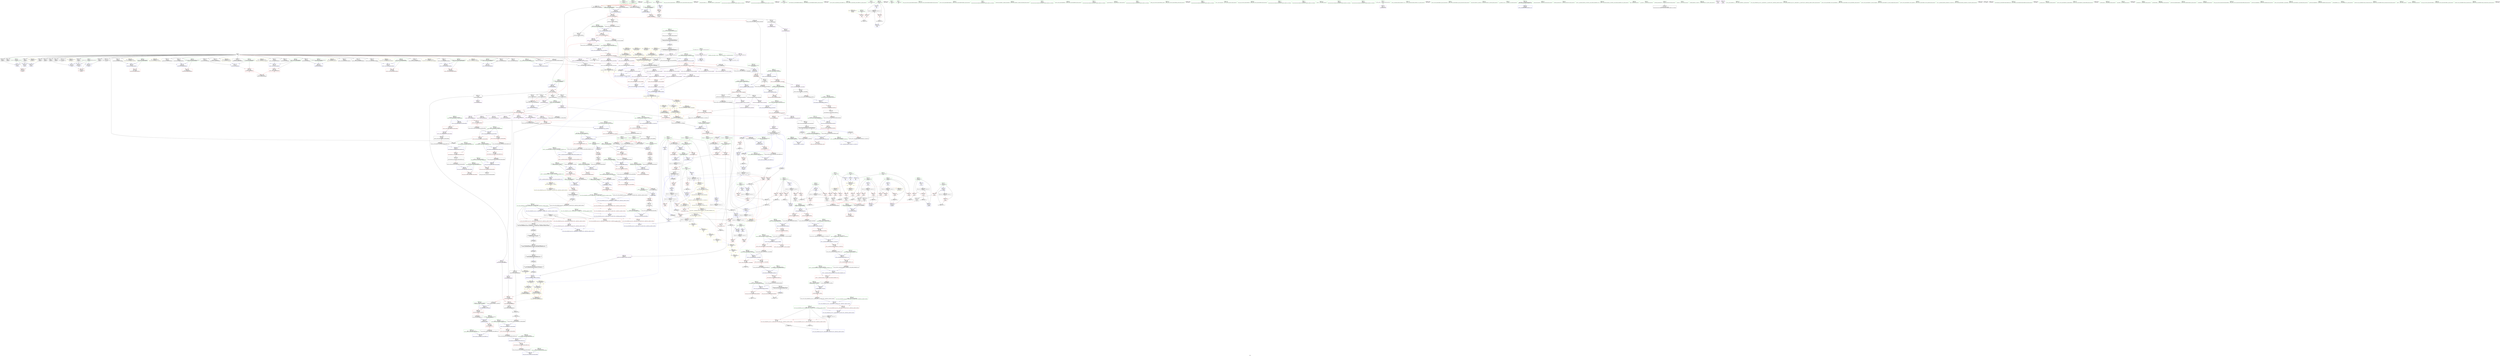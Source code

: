 digraph "SVFG" {
	label="SVFG";

	Node0x55969e5f0950 [shape=record,color=grey,label="{NodeID: 0\nNullPtr|{|<s34>61}}"];
	Node0x55969e5f0950 -> Node0x55969e63a670[style=solid];
	Node0x55969e5f0950 -> Node0x55969e63a770[style=solid];
	Node0x55969e5f0950 -> Node0x55969e63a840[style=solid];
	Node0x55969e5f0950 -> Node0x55969e63a910[style=solid];
	Node0x55969e5f0950 -> Node0x55969e63a9e0[style=solid];
	Node0x55969e5f0950 -> Node0x55969e63aab0[style=solid];
	Node0x55969e5f0950 -> Node0x55969e63ab80[style=solid];
	Node0x55969e5f0950 -> Node0x55969e63ac50[style=solid];
	Node0x55969e5f0950 -> Node0x55969e63ad20[style=solid];
	Node0x55969e5f0950 -> Node0x55969e63adf0[style=solid];
	Node0x55969e5f0950 -> Node0x55969e63aec0[style=solid];
	Node0x55969e5f0950 -> Node0x55969e63af90[style=solid];
	Node0x55969e5f0950 -> Node0x55969e63b060[style=solid];
	Node0x55969e5f0950 -> Node0x55969e63b130[style=solid];
	Node0x55969e5f0950 -> Node0x55969e63b200[style=solid];
	Node0x55969e5f0950 -> Node0x55969e63b2d0[style=solid];
	Node0x55969e5f0950 -> Node0x55969e63b3a0[style=solid];
	Node0x55969e5f0950 -> Node0x55969e6351f0[style=solid];
	Node0x55969e5f0950 -> Node0x55969e6352c0[style=solid];
	Node0x55969e5f0950 -> Node0x55969e635390[style=solid];
	Node0x55969e5f0950 -> Node0x55969e635460[style=solid];
	Node0x55969e5f0950 -> Node0x55969e635530[style=solid];
	Node0x55969e5f0950 -> Node0x55969e635600[style=solid];
	Node0x55969e5f0950 -> Node0x55969e6356d0[style=solid];
	Node0x55969e5f0950 -> Node0x55969e6357a0[style=solid];
	Node0x55969e5f0950 -> Node0x55969e635870[style=solid];
	Node0x55969e5f0950 -> Node0x55969e635940[style=solid];
	Node0x55969e5f0950 -> Node0x55969e635a10[style=solid];
	Node0x55969e5f0950 -> Node0x55969e63de30[style=solid];
	Node0x55969e5f0950 -> Node0x55969e650f20[style=solid];
	Node0x55969e5f0950 -> Node0x55969e650ff0[style=solid];
	Node0x55969e5f0950 -> Node0x55969e6510c0[style=solid];
	Node0x55969e5f0950 -> Node0x55969e649b30[style=solid];
	Node0x55969e5f0950 -> Node0x55969e6686e0[style=solid];
	Node0x55969e5f0950:s34 -> Node0x55969e6e8090[style=solid,color=red];
	Node0x55969e69da20 [shape=record,color=yellow,style=double,label="{NodeID: 941\n40V_1 = ENCHI(MR_40V_0)\npts\{550000 \}\nFun[_Z5solvev]|{<s0>7}}"];
	Node0x55969e69da20:s0 -> Node0x55969e6a1410[style=dashed,color=red];
	Node0x55969e63e5b0 [shape=record,color=blue,label="{NodeID: 443\n58\<--153\nexn.slot\<--\n_Z5solvev\n}"];
	Node0x55969e63e5b0 -> Node0x55969e642e90[style=dashed];
	Node0x55969e641a40 [shape=record,color=purple,label="{NodeID: 277\n603\<--595\n_M_finish\<--this1\n_ZNSt12_Vector_baseIiSaIiEE12_Vector_implC2ERKS0_\n}"];
	Node0x55969e641a40 -> Node0x55969e650ff0[style=solid];
	Node0x55969e631bc0 [shape=record,color=green,label="{NodeID: 111\n669\<--670\nthis.addr\<--this.addr_field_insensitive\n_ZN9__gnu_cxx13new_allocatorIiEC2ERKS1_\n}"];
	Node0x55969e631bc0 -> Node0x55969e63b540[style=solid];
	Node0x55969e631bc0 -> Node0x55969e651810[style=solid];
	Node0x55969e653ca0 [shape=record,color=blue,label="{NodeID: 554\n1000\<--997\n__last.addr\<--__last\n_ZSt8_DestroyIPiEvT_S1_\n}"];
	Node0x55969e653ca0 -> Node0x55969e63d760[style=dashed];
	Node0x55969e63b7b0 [shape=record,color=red,label="{NodeID: 388\n693\<--682\n\<--__n.addr\n_ZNSt12_Vector_baseIiSaIiEE11_M_allocateEm\n|{<s0>60}}"];
	Node0x55969e63b7b0:s0 -> Node0x55969e6efea0[style=solid,color=red];
	Node0x55969e6f0650 [shape=record,color=black,label="{NodeID: 1329\n979 = PHI(417, )\n2nd arg _ZSt8_DestroyIPiiEvT_S1_RSaIT0_E }"];
	Node0x55969e6f0650 -> Node0x55969e653b00[style=solid];
	Node0x55969e636a80 [shape=record,color=black,label="{NodeID: 222\n431\<--407\n\<--this1\n_ZNSt6vectorIiSaIiEED2Ev\n|{<s0>43}}"];
	Node0x55969e636a80:s0 -> Node0x55969e6ee710[style=solid,color=red];
	Node0x55969e632f00 [shape=record,color=green,label="{NodeID: 56\n279\<--280\nthis.addr\<--this.addr_field_insensitive\n_ZNSaIiEC2Ev\n}"];
	Node0x55969e632f00 -> Node0x55969e644890[style=solid];
	Node0x55969e632f00 -> Node0x55969e64f380[style=solid];
	Node0x55969e6a1090 [shape=record,color=yellow,style=double,label="{NodeID: 997\n38V_1 = ENCHI(MR_38V_0)\npts\{744 \}\nFun[_ZNSt6vectorIiSaIiEEC2EmRKS0_]|{<s0>37}}"];
	Node0x55969e6a1090:s0 -> Node0x55969e6a2710[style=dashed,color=red];
	Node0x55969e668560 [shape=record,color=grey,label="{NodeID: 831\n872 = cmp(871, 689, )\n}"];
	Node0x55969e650ff0 [shape=record,color=blue, style = dotted,label="{NodeID: 499\n603\<--3\n_M_finish\<--dummyVal\n_ZNSt12_Vector_baseIiSaIiEE12_Vector_implC2ERKS0_\n|{<s0>47}}"];
	Node0x55969e650ff0:s0 -> Node0x55969e6b0c00[style=dashed,color=blue];
	Node0x55969e6447c0 [shape=record,color=red,label="{NodeID: 333\n233\<--232\n\<--call53\n_Z5solvev\n}"];
	Node0x55969e6447c0 -> Node0x55969e6674e0[style=solid];
	Node0x55969e6ebdc0 [shape=record,color=black,label="{NodeID: 1274\n249 = PHI()\n}"];
	Node0x55969e639f60 [shape=record,color=green,label="{NodeID: 167\n984\<--985\n.addr\<--.addr_field_insensitive\n_ZSt8_DestroyIPiiEvT_S1_RSaIT0_E\n}"];
	Node0x55969e639f60 -> Node0x55969e653b00[style=solid];
	Node0x55969e62e480 [shape=record,color=green,label="{NodeID: 1\n7\<--1\n__dso_handle\<--dummyObj\nGlob }"];
	Node0x55969e69db00 [shape=record,color=yellow,style=double,label="{NodeID: 942\n42V_1 = ENCHI(MR_42V_0)\npts\{630000 \}\nFun[_Z5solvev]|{<s0>10}}"];
	Node0x55969e69db00:s0 -> Node0x55969e6a1410[style=dashed,color=red];
	Node0x55969e63e680 [shape=record,color=blue,label="{NodeID: 444\n60\<--155\nehselector.slot\<--\n_Z5solvev\n}"];
	Node0x55969e63e680 -> Node0x55969e642f60[style=dashed];
	Node0x55969e641b10 [shape=record,color=purple,label="{NodeID: 278\n605\<--595\n_M_end_of_storage\<--this1\n_ZNSt12_Vector_baseIiSaIiEE12_Vector_implC2ERKS0_\n}"];
	Node0x55969e641b10 -> Node0x55969e6510c0[style=solid];
	Node0x55969e631c90 [shape=record,color=green,label="{NodeID: 112\n671\<--672\n.addr\<--.addr_field_insensitive\n_ZN9__gnu_cxx13new_allocatorIiEC2ERKS1_\n}"];
	Node0x55969e631c90 -> Node0x55969e6518e0[style=solid];
	Node0x55969e653d70 [shape=record,color=blue,label="{NodeID: 555\n1013\<--1011\n.addr\<--\n_ZNSt12_Destroy_auxILb1EE9__destroyIPiEEvT_S3_\n}"];
	Node0x55969e63b880 [shape=record,color=red,label="{NodeID: 389\n710\<--704\n\<--__a.addr\n_ZNSt16allocator_traitsISaIiEE8allocateERS0_m\n}"];
	Node0x55969e63b880 -> Node0x55969e63f790[style=solid];
	Node0x55969e6f0760 [shape=record,color=black,label="{NodeID: 1330\n479 = PHI(306, )\n0th arg _ZNSt12_Vector_baseIiSaIiEEC2EmRKS0_ }"];
	Node0x55969e6f0760 -> Node0x55969e650490[style=solid];
	Node0x55969e636b50 [shape=record,color=black,label="{NodeID: 223\n441\<--462\nmain_ret\<--\nmain\n}"];
	Node0x55969e632fd0 [shape=record,color=green,label="{NodeID: 57\n285\<--286\n_ZN9__gnu_cxx13new_allocatorIiEC2Ev\<--_ZN9__gnu_cxx13new_allocatorIiEC2Ev_field_insensitive\n}"];
	Node0x55969e6686e0 [shape=record,color=grey,label="{NodeID: 832\n910 = cmp(909, 3, )\n}"];
	Node0x55969e6510c0 [shape=record,color=blue, style = dotted,label="{NodeID: 500\n605\<--3\n_M_end_of_storage\<--dummyVal\n_ZNSt12_Vector_baseIiSaIiEE12_Vector_implC2ERKS0_\n|{<s0>47}}"];
	Node0x55969e6510c0:s0 -> Node0x55969e6b0c00[style=dashed,color=blue];
	Node0x55969e644890 [shape=record,color=red,label="{NodeID: 334\n282\<--279\nthis1\<--this.addr\n_ZNSaIiEC2Ev\n}"];
	Node0x55969e644890 -> Node0x55969e636190[style=solid];
	Node0x55969e6ebe90 [shape=record,color=black,label="{NodeID: 1275\n253 = PHI()\n}"];
	Node0x55969e63a030 [shape=record,color=green,label="{NodeID: 168\n992\<--993\n_ZSt8_DestroyIPiEvT_S1_\<--_ZSt8_DestroyIPiEvT_S1__field_insensitive\n}"];
	Node0x55969e62e510 [shape=record,color=green,label="{NodeID: 2\n9\<--1\n\<--dummyObj\nCan only get source location for instruction, argument, global var or function.}"];
	Node0x55969e69dbe0 [shape=record,color=yellow,style=double,label="{NodeID: 943\n44V_1 = ENCHI(MR_44V_0)\npts\{550001 550002 \}\nFun[_Z5solvev]|{<s0>7|<s1>7}}"];
	Node0x55969e69dbe0:s0 -> Node0x55969e6a0d90[style=dashed,color=red];
	Node0x55969e69dbe0:s1 -> Node0x55969e6a1520[style=dashed,color=red];
	Node0x55969e63e750 [shape=record,color=blue,label="{NodeID: 445\n58\<--160\nexn.slot\<--\n_Z5solvev\n}"];
	Node0x55969e63e750 -> Node0x55969e642e90[style=dashed];
	Node0x55969e641be0 [shape=record,color=purple,label="{NodeID: 279\n622\<--617\n_M_impl\<--this1\n_ZNSt12_Vector_baseIiSaIiEE17_M_create_storageEm\n}"];
	Node0x55969e6afb50 [shape=record,color=yellow,style=double,label="{NodeID: 1220\n42V_2 = CSCHI(MR_42V_1)\npts\{630000 \}\nCS[]|{<s0>15|<s1>18|<s2>21|<s3>23|<s4>32}}"];
	Node0x55969e6afb50:s0 -> Node0x55969e69ed80[style=dashed,color=red];
	Node0x55969e6afb50:s1 -> Node0x55969e69e860[style=dashed,color=red];
	Node0x55969e6afb50:s2 -> Node0x55969e69ed80[style=dashed,color=red];
	Node0x55969e6afb50:s3 -> Node0x55969e69ed80[style=dashed,color=red];
	Node0x55969e6afb50:s4 -> Node0x55969e69e860[style=dashed,color=red];
	Node0x55969e631d60 [shape=record,color=green,label="{NodeID: 113\n680\<--681\nthis.addr\<--this.addr_field_insensitive\n_ZNSt12_Vector_baseIiSaIiEE11_M_allocateEm\n}"];
	Node0x55969e631d60 -> Node0x55969e63b610[style=solid];
	Node0x55969e631d60 -> Node0x55969e6519b0[style=solid];
	Node0x55969e653e40 [shape=record,color=blue,label="{NodeID: 556\n1015\<--1012\n.addr1\<--\n_ZNSt12_Destroy_auxILb1EE9__destroyIPiEEvT_S3_\n}"];
	Node0x55969e63b950 [shape=record,color=red,label="{NodeID: 390\n712\<--706\n\<--__n.addr\n_ZNSt16allocator_traitsISaIiEE8allocateERS0_m\n|{<s0>61}}"];
	Node0x55969e63b950:s0 -> Node0x55969e6e7f80[style=solid,color=red];
	Node0x55969e6f0870 [shape=record,color=black,label="{NodeID: 1331\n480 = PHI(307, )\n1st arg _ZNSt12_Vector_baseIiSaIiEEC2EmRKS0_ }"];
	Node0x55969e6f0870 -> Node0x55969e650560[style=solid];
	Node0x55969e636c20 [shape=record,color=black,label="{NodeID: 224\n530\<--529\n\<--this1\n_ZNSt6vectorIiSaIiEE21_M_default_initializeEm\n}"];
	Node0x55969e636c20 -> Node0x55969e640fb0[style=solid];
	Node0x55969e636c20 -> Node0x55969e641080[style=solid];
	Node0x55969e6330d0 [shape=record,color=green,label="{NodeID: 58\n292\<--293\nthis.addr\<--this.addr_field_insensitive\n_ZNSt6vectorIiSaIiEEC2EmRKS0_\n}"];
	Node0x55969e6330d0 -> Node0x55969e644960[style=solid];
	Node0x55969e6330d0 -> Node0x55969e64f450[style=solid];
	Node0x55969e651190 [shape=record,color=blue,label="{NodeID: 501\n611\<--609\nthis.addr\<--this\n_ZNSt12_Vector_baseIiSaIiEE17_M_create_storageEm\n}"];
	Node0x55969e651190 -> Node0x55969e646b80[style=dashed];
	Node0x55969e644960 [shape=record,color=red,label="{NodeID: 335\n305\<--292\nthis1\<--this.addr\n_ZNSt6vectorIiSaIiEEC2EmRKS0_\n|{|<s2>37}}"];
	Node0x55969e644960 -> Node0x55969e636260[style=solid];
	Node0x55969e644960 -> Node0x55969e636330[style=solid];
	Node0x55969e644960:s2 -> Node0x55969e6e8770[style=solid,color=red];
	Node0x55969e6ebf60 [shape=record,color=black,label="{NodeID: 1276\n255 = PHI()\n}"];
	Node0x55969e63a130 [shape=record,color=green,label="{NodeID: 169\n998\<--999\n__first.addr\<--__first.addr_field_insensitive\n_ZSt8_DestroyIPiEvT_S1_\n}"];
	Node0x55969e63a130 -> Node0x55969e63d690[style=solid];
	Node0x55969e63a130 -> Node0x55969e653bd0[style=solid];
	Node0x55969e62e7c0 [shape=record,color=green,label="{NodeID: 3\n16\<--1\n\<--dummyObj\nCan only get source location for instruction, argument, global var or function.}"];
	Node0x55969e69dcc0 [shape=record,color=yellow,style=double,label="{NodeID: 944\n46V_1 = ENCHI(MR_46V_0)\npts\{630001 630002 \}\nFun[_Z5solvev]|{<s0>10|<s1>10}}"];
	Node0x55969e69dcc0:s0 -> Node0x55969e6a0d90[style=dashed,color=red];
	Node0x55969e69dcc0:s1 -> Node0x55969e6a1520[style=dashed,color=red];
	Node0x55969e63e820 [shape=record,color=blue,label="{NodeID: 446\n60\<--162\nehselector.slot\<--\n_Z5solvev\n}"];
	Node0x55969e63e820 -> Node0x55969e642f60[style=dashed];
	Node0x55969e641cb0 [shape=record,color=purple,label="{NodeID: 280\n623\<--617\n_M_start\<--this1\n_ZNSt12_Vector_baseIiSaIiEE17_M_create_storageEm\n}"];
	Node0x55969e641cb0 -> Node0x55969e651330[style=solid];
	Node0x55969e6afc30 [shape=record,color=yellow,style=double,label="{NodeID: 1221\n46V_2 = CSCHI(MR_46V_1)\npts\{630001 630002 \}\nCS[]|{<s0>18|<s1>18|<s2>32|<s3>32}}"];
	Node0x55969e6afc30:s0 -> Node0x55969e69e970[style=dashed,color=red];
	Node0x55969e6afc30:s1 -> Node0x55969e69ea80[style=dashed,color=red];
	Node0x55969e6afc30:s2 -> Node0x55969e69e970[style=dashed,color=red];
	Node0x55969e6afc30:s3 -> Node0x55969e69ea80[style=dashed,color=red];
	Node0x55969e631e30 [shape=record,color=green,label="{NodeID: 114\n682\<--683\n__n.addr\<--__n.addr_field_insensitive\n_ZNSt12_Vector_baseIiSaIiEE11_M_allocateEm\n}"];
	Node0x55969e631e30 -> Node0x55969e63b6e0[style=solid];
	Node0x55969e631e30 -> Node0x55969e63b7b0[style=solid];
	Node0x55969e631e30 -> Node0x55969e651a80[style=solid];
	Node0x55969e63ba20 [shape=record,color=red,label="{NodeID: 391\n730\<--721\nthis1\<--this.addr\n_ZN9__gnu_cxx13new_allocatorIiE8allocateEmPKv\n|{<s0>62}}"];
	Node0x55969e63ba20:s0 -> Node0x55969e6f0320[style=solid,color=red];
	Node0x55969e6f09b0 [shape=record,color=black,label="{NodeID: 1332\n481 = PHI(308, )\n2nd arg _ZNSt12_Vector_baseIiSaIiEEC2EmRKS0_ }"];
	Node0x55969e6f09b0 -> Node0x55969e650630[style=solid];
	Node0x55969e636cf0 [shape=record,color=black,label="{NodeID: 225\n535\<--529\n\<--this1\n_ZNSt6vectorIiSaIiEE21_M_default_initializeEm\n|{<s0>50}}"];
	Node0x55969e636cf0:s0 -> Node0x55969e6e8560[style=solid,color=red];
	Node0x55969e6331a0 [shape=record,color=green,label="{NodeID: 59\n294\<--295\n__n.addr\<--__n.addr_field_insensitive\n_ZNSt6vectorIiSaIiEEC2EmRKS0_\n}"];
	Node0x55969e6331a0 -> Node0x55969e644a30[style=solid];
	Node0x55969e6331a0 -> Node0x55969e644b00[style=solid];
	Node0x55969e6331a0 -> Node0x55969e64f520[style=solid];
	Node0x55969e651260 [shape=record,color=blue,label="{NodeID: 502\n613\<--610\n__n.addr\<--__n\n_ZNSt12_Vector_baseIiSaIiEE17_M_create_storageEm\n}"];
	Node0x55969e651260 -> Node0x55969e646c50[style=dashed];
	Node0x55969e651260 -> Node0x55969e646d20[style=dashed];
	Node0x55969e644a30 [shape=record,color=red,label="{NodeID: 336\n307\<--294\n\<--__n.addr\n_ZNSt6vectorIiSaIiEEC2EmRKS0_\n|{<s0>36}}"];
	Node0x55969e644a30:s0 -> Node0x55969e6f0870[style=solid,color=red];
	Node0x55969e6ec060 [shape=record,color=black,label="{NodeID: 1277\n256 = PHI()\n}"];
	Node0x55969e63a200 [shape=record,color=green,label="{NodeID: 170\n1000\<--1001\n__last.addr\<--__last.addr_field_insensitive\n_ZSt8_DestroyIPiEvT_S1_\n}"];
	Node0x55969e63a200 -> Node0x55969e63d760[style=solid];
	Node0x55969e63a200 -> Node0x55969e653ca0[style=solid];
	Node0x55969e62e850 [shape=record,color=green,label="{NodeID: 4\n18\<--1\n_ZSt3cin\<--dummyObj\nGlob }"];
	Node0x55969e63e8f0 [shape=record,color=blue,label="{NodeID: 447\n72\<--9\nres\<--\n_Z5solvev\n}"];
	Node0x55969e63e8f0 -> Node0x55969e6928e0[style=dashed];
	Node0x55969e641d80 [shape=record,color=purple,label="{NodeID: 281\n625\<--617\n_M_impl2\<--this1\n_ZNSt12_Vector_baseIiSaIiEE17_M_create_storageEm\n}"];
	Node0x55969e6afd10 [shape=record,color=yellow,style=double,label="{NodeID: 1222\n38V_2 = CSCHI(MR_38V_1)\npts\{744 \}\nCS[]|{<s0>10}}"];
	Node0x55969e6afd10:s0 -> Node0x55969e6a1090[style=dashed,color=red];
	Node0x55969e637250 [shape=record,color=green,label="{NodeID: 115\n695\<--696\n_ZNSt16allocator_traitsISaIiEE8allocateERS0_m\<--_ZNSt16allocator_traitsISaIiEE8allocateERS0_m_field_insensitive\n}"];
	Node0x55969e6973e0 [shape=record,color=black,label="{NodeID: 890\nMR_99V_2 = PHI(MR_99V_3, MR_99V_1, )\npts\{17 744 \}\n|{<s0>46|<s1>46|<s2>46}}"];
	Node0x55969e6973e0:s0 -> Node0x55969e642dc0[style=dashed,color=red];
	Node0x55969e6973e0:s1 -> Node0x55969e64f2b0[style=dashed,color=red];
	Node0x55969e6973e0:s2 -> Node0x55969e69d940[style=dashed,color=red];
	Node0x55969e63baf0 [shape=record,color=red,label="{NodeID: 392\n731\<--723\n\<--__n.addr\n_ZN9__gnu_cxx13new_allocatorIiE8allocateEmPKv\n}"];
	Node0x55969e63baf0 -> Node0x55969e668260[style=solid];
	Node0x55969e6f0af0 [shape=record,color=black,label="{NodeID: 1333\n587 = PHI(496, )\n0th arg _ZNSt12_Vector_baseIiSaIiEE12_Vector_implC2ERKS0_ }"];
	Node0x55969e6f0af0 -> Node0x55969e650d80[style=solid];
	Node0x55969e636dc0 [shape=record,color=black,label="{NodeID: 226\n540\<--529\n\<--this1\n_ZNSt6vectorIiSaIiEE21_M_default_initializeEm\n}"];
	Node0x55969e636dc0 -> Node0x55969e641150[style=solid];
	Node0x55969e636dc0 -> Node0x55969e641220[style=solid];
	Node0x55969e633270 [shape=record,color=green,label="{NodeID: 60\n296\<--297\n__a.addr\<--__a.addr_field_insensitive\n_ZNSt6vectorIiSaIiEEC2EmRKS0_\n}"];
	Node0x55969e633270 -> Node0x55969e644bd0[style=solid];
	Node0x55969e633270 -> Node0x55969e64f5f0[style=solid];
	Node0x55969e6a1410 [shape=record,color=yellow,style=double,label="{NodeID: 1001\n61V_1 = ENCHI(MR_61V_0)\npts\{550000 630000 \}\nFun[_ZNSt6vectorIiSaIiEEC2EmRKS0_]|{<s0>36}}"];
	Node0x55969e6a1410:s0 -> Node0x55969e69fec0[style=dashed,color=red];
	Node0x55969e651330 [shape=record,color=blue,label="{NodeID: 503\n623\<--619\n_M_start\<--call\n_ZNSt12_Vector_baseIiSaIiEE17_M_create_storageEm\n|{|<s2>48}}"];
	Node0x55969e651330 -> Node0x55969e646df0[style=dashed];
	Node0x55969e651330 -> Node0x55969e646ec0[style=dashed];
	Node0x55969e651330:s2 -> Node0x55969e6b0d90[style=dashed,color=blue];
	Node0x55969e644b00 [shape=record,color=red,label="{NodeID: 337\n312\<--294\n\<--__n.addr\n_ZNSt6vectorIiSaIiEEC2EmRKS0_\n|{<s0>37}}"];
	Node0x55969e644b00:s0 -> Node0x55969e6e8880[style=solid,color=red];
	Node0x55969e6ec160 [shape=record,color=black,label="{NodeID: 1278\n261 = PHI()\n}"];
	Node0x55969e63a2d0 [shape=record,color=green,label="{NodeID: 171\n1007\<--1008\n_ZNSt12_Destroy_auxILb1EE9__destroyIPiEEvT_S3_\<--_ZNSt12_Destroy_auxILb1EE9__destroyIPiEEvT_S3__field_insensitive\n}"];
	Node0x55969e62e8e0 [shape=record,color=green,label="{NodeID: 5\n19\<--1\n_ZSt4cout\<--dummyObj\nGlob }"];
	Node0x55969e63e9c0 [shape=record,color=blue,label="{NodeID: 448\n74\<--9\ni19\<--\n_Z5solvev\n}"];
	Node0x55969e63e9c0 -> Node0x55969e692de0[style=dashed];
	Node0x55969e641e50 [shape=record,color=purple,label="{NodeID: 282\n626\<--617\n_M_start3\<--this1\n_ZNSt12_Vector_baseIiSaIiEE17_M_create_storageEm\n}"];
	Node0x55969e641e50 -> Node0x55969e646df0[style=solid];
	Node0x55969e6afe70 [shape=record,color=yellow,style=double,label="{NodeID: 1223\n40V_2 = CSCHI(MR_40V_1)\npts\{550000 \}\nCS[]|{<s0>14|<s1>19|<s2>33|<s3>34}}"];
	Node0x55969e6afe70:s0 -> Node0x55969e69ed80[style=dashed,color=red];
	Node0x55969e6afe70:s1 -> Node0x55969e69ed80[style=dashed,color=red];
	Node0x55969e6afe70:s2 -> Node0x55969e69e860[style=dashed,color=red];
	Node0x55969e6afe70:s3 -> Node0x55969e69e860[style=dashed,color=red];
	Node0x55969e637350 [shape=record,color=green,label="{NodeID: 116\n704\<--705\n__a.addr\<--__a.addr_field_insensitive\n_ZNSt16allocator_traitsISaIiEE8allocateERS0_m\n}"];
	Node0x55969e637350 -> Node0x55969e63b880[style=solid];
	Node0x55969e637350 -> Node0x55969e651b50[style=solid];
	Node0x55969e697910 [shape=record,color=black,label="{NodeID: 891\nMR_97V_3 = PHI(MR_97V_4, MR_97V_2, )\npts\{447 \}\n}"];
	Node0x55969e697910 -> Node0x55969e645c10[style=dashed];
	Node0x55969e697910 -> Node0x55969e645ce0[style=dashed];
	Node0x55969e697910 -> Node0x55969e650220[style=dashed];
	Node0x55969e63bbc0 [shape=record,color=red,label="{NodeID: 393\n741\<--723\n\<--__n.addr\n_ZN9__gnu_cxx13new_allocatorIiE8allocateEmPKv\n}"];
	Node0x55969e63bbc0 -> Node0x55969e667060[style=solid];
	Node0x55969e6f0c30 [shape=record,color=black,label="{NodeID: 1334\n588 = PHI(497, )\n1st arg _ZNSt12_Vector_baseIiSaIiEE12_Vector_implC2ERKS0_ }"];
	Node0x55969e6f0c30 -> Node0x55969e650e50[style=solid];
	Node0x55969e636e90 [shape=record,color=black,label="{NodeID: 227\n564\<--560\nsub.ptr.lhs.cast\<--\n_ZNSt12_Vector_baseIiSaIiEED2Ev\n}"];
	Node0x55969e636e90 -> Node0x55969e64a250[style=solid];
	Node0x55969e633340 [shape=record,color=green,label="{NodeID: 61\n298\<--299\nexn.slot\<--exn.slot_field_insensitive\n_ZNSt6vectorIiSaIiEEC2EmRKS0_\n}"];
	Node0x55969e633340 -> Node0x55969e644ca0[style=solid];
	Node0x55969e633340 -> Node0x55969e64f6c0[style=solid];
	Node0x55969e6a1520 [shape=record,color=yellow,style=double,label="{NodeID: 1002\n63V_1 = ENCHI(MR_63V_0)\npts\{550001 630001 \}\nFun[_ZNSt6vectorIiSaIiEEC2EmRKS0_]|{<s0>36}}"];
	Node0x55969e6a1520:s0 -> Node0x55969e69fec0[style=dashed,color=red];
	Node0x55969e651400 [shape=record,color=blue,label="{NodeID: 504\n629\<--627\n_M_finish\<--\n_ZNSt12_Vector_baseIiSaIiEE17_M_create_storageEm\n|{<s0>48}}"];
	Node0x55969e651400:s0 -> Node0x55969e6b0d90[style=dashed,color=blue];
	Node0x55969e644bd0 [shape=record,color=red,label="{NodeID: 338\n308\<--296\n\<--__a.addr\n_ZNSt6vectorIiSaIiEEC2EmRKS0_\n|{<s0>36}}"];
	Node0x55969e644bd0:s0 -> Node0x55969e6f09b0[style=solid,color=red];
	Node0x55969e6ec260 [shape=record,color=black,label="{NodeID: 1279\n262 = PHI()\n}"];
	Node0x55969e63a3d0 [shape=record,color=green,label="{NodeID: 172\n1013\<--1014\n.addr\<--.addr_field_insensitive\n_ZNSt12_Destroy_auxILb1EE9__destroyIPiEEvT_S3_\n}"];
	Node0x55969e63a3d0 -> Node0x55969e653d70[style=solid];
	Node0x55969e62e970 [shape=record,color=green,label="{NodeID: 6\n20\<--1\n.str\<--dummyObj\nGlob }"];
	Node0x55969e63ea90 [shape=record,color=blue,label="{NodeID: 449\n72\<--181\nres\<--\n_Z5solvev\n}"];
	Node0x55969e63ea90 -> Node0x55969e6928e0[style=dashed];
	Node0x55969e641f20 [shape=record,color=purple,label="{NodeID: 283\n628\<--617\n_M_impl4\<--this1\n_ZNSt12_Vector_baseIiSaIiEE17_M_create_storageEm\n}"];
	Node0x55969e6aff50 [shape=record,color=yellow,style=double,label="{NodeID: 1224\n44V_2 = CSCHI(MR_44V_1)\npts\{550001 550002 \}\nCS[]|{<s0>33|<s1>33|<s2>34|<s3>34}}"];
	Node0x55969e6aff50:s0 -> Node0x55969e69e970[style=dashed,color=red];
	Node0x55969e6aff50:s1 -> Node0x55969e69ea80[style=dashed,color=red];
	Node0x55969e6aff50:s2 -> Node0x55969e69e970[style=dashed,color=red];
	Node0x55969e6aff50:s3 -> Node0x55969e69ea80[style=dashed,color=red];
	Node0x55969e637420 [shape=record,color=green,label="{NodeID: 117\n706\<--707\n__n.addr\<--__n.addr_field_insensitive\n_ZNSt16allocator_traitsISaIiEE8allocateERS0_m\n}"];
	Node0x55969e637420 -> Node0x55969e63b950[style=solid];
	Node0x55969e637420 -> Node0x55969e651c20[style=solid];
	Node0x55969e697e10 [shape=record,color=black,label="{NodeID: 892\nMR_74V_3 = PHI(MR_74V_4, MR_74V_2, )\npts\{368 \}\n}"];
	Node0x55969e697e10 -> Node0x55969e645180[style=dashed];
	Node0x55969e63bc90 [shape=record,color=red,label="{NodeID: 394\n754\<--751\nthis1\<--this.addr\n_ZNK9__gnu_cxx13new_allocatorIiE8max_sizeEv\n}"];
	Node0x55969e6f0d70 [shape=record,color=black,label="{NodeID: 1335\n365 = PHI(72, 72, 86, )\n0th arg _ZSt3maxIiERKT_S2_S2_ }"];
	Node0x55969e6f0d70 -> Node0x55969e64fad0[style=solid];
	Node0x55969e636f60 [shape=record,color=black,label="{NodeID: 228\n565\<--563\nsub.ptr.rhs.cast\<--\n_ZNSt12_Vector_baseIiSaIiEED2Ev\n}"];
	Node0x55969e636f60 -> Node0x55969e64a250[style=solid];
	Node0x55969e633410 [shape=record,color=green,label="{NodeID: 62\n300\<--301\nehselector.slot\<--ehselector.slot_field_insensitive\n_ZNSt6vectorIiSaIiEEC2EmRKS0_\n}"];
	Node0x55969e633410 -> Node0x55969e644d70[style=solid];
	Node0x55969e633410 -> Node0x55969e64f790[style=solid];
	Node0x55969e6514d0 [shape=record,color=blue,label="{NodeID: 505\n637\<--635\n_M_end_of_storage\<--add.ptr\n_ZNSt12_Vector_baseIiSaIiEE17_M_create_storageEm\n|{<s0>48}}"];
	Node0x55969e6514d0:s0 -> Node0x55969e6b0d90[style=dashed,color=blue];
	Node0x55969e644ca0 [shape=record,color=red,label="{NodeID: 339\n327\<--298\nexn\<--exn.slot\n_ZNSt6vectorIiSaIiEEC2EmRKS0_\n}"];
	Node0x55969e6ec330 [shape=record,color=black,label="{NodeID: 1280\n803 = PHI(807, )\n}"];
	Node0x55969e6ec330 -> Node0x55969e63fe10[style=solid];
	Node0x55969e63a4a0 [shape=record,color=green,label="{NodeID: 173\n1015\<--1016\n.addr1\<--.addr1_field_insensitive\n_ZNSt12_Destroy_auxILb1EE9__destroyIPiEEvT_S3_\n}"];
	Node0x55969e63a4a0 -> Node0x55969e653e40[style=solid];
	Node0x55969e62f1b0 [shape=record,color=green,label="{NodeID: 7\n22\<--1\n.str.1\<--dummyObj\nGlob }"];
	Node0x55969e63eb60 [shape=record,color=blue,label="{NodeID: 450\n74\<--185\ni19\<--inc28\n_Z5solvev\n}"];
	Node0x55969e63eb60 -> Node0x55969e692de0[style=dashed];
	Node0x55969e641ff0 [shape=record,color=purple,label="{NodeID: 284\n629\<--617\n_M_finish\<--this1\n_ZNSt12_Vector_baseIiSaIiEE17_M_create_storageEm\n}"];
	Node0x55969e641ff0 -> Node0x55969e651400[style=solid];
	Node0x55969e6b0030 [shape=record,color=yellow,style=double,label="{NodeID: 1225\n63V_2 = CSCHI(MR_63V_1)\npts\{550001 630001 \}\nCS[]|{<s0>37}}"];
	Node0x55969e6b0030:s0 -> Node0x55969e650a40[style=dashed,color=red];
	Node0x55969e6374f0 [shape=record,color=green,label="{NodeID: 118\n714\<--715\n_ZN9__gnu_cxx13new_allocatorIiE8allocateEmPKv\<--_ZN9__gnu_cxx13new_allocatorIiE8allocateEmPKv_field_insensitive\n}"];
	Node0x55969e698310 [shape=record,color=black,label="{NodeID: 893\nMR_14V_3 = PHI(MR_14V_4, MR_14V_2, )\npts\{67 \}\n}"];
	Node0x55969e698310 -> Node0x55969e643030[style=dashed];
	Node0x55969e698310 -> Node0x55969e643100[style=dashed];
	Node0x55969e698310 -> Node0x55969e63e340[style=dashed];
	Node0x55969e63bd60 [shape=record,color=red,label="{NodeID: 395\n773\<--764\n\<--__first.addr\n_ZSt27__uninitialized_default_n_aIPimiET_S1_T0_RSaIT1_E\n|{<s0>65}}"];
	Node0x55969e63bd60:s0 -> Node0x55969e6effb0[style=solid,color=red];
	Node0x55969e6f1050 [shape=record,color=black,label="{NodeID: 1336\n366 = PHI(177, 80, 88, )\n1st arg _ZSt3maxIiERKT_S2_S2_ }"];
	Node0x55969e6f1050 -> Node0x55969e64fba0[style=solid];
	Node0x55969e637030 [shape=record,color=black,label="{NodeID: 229\n596\<--595\n\<--this1\n_ZNSt12_Vector_baseIiSaIiEE12_Vector_implC2ERKS0_\n|{<s0>56}}"];
	Node0x55969e637030:s0 -> Node0x55969e6f1430[style=solid,color=red];
	Node0x55969e6334e0 [shape=record,color=green,label="{NodeID: 63\n310\<--311\n_ZNSt12_Vector_baseIiSaIiEEC2EmRKS0_\<--_ZNSt12_Vector_baseIiSaIiEEC2EmRKS0__field_insensitive\n}"];
	Node0x55969e6515a0 [shape=record,color=blue,label="{NodeID: 506\n642\<--641\nthis.addr\<--this\n_ZNSt12_Vector_baseIiSaIiEE12_Vector_implD2Ev\n}"];
	Node0x55969e6515a0 -> Node0x55969e646f90[style=dashed];
	Node0x55969e644d70 [shape=record,color=red,label="{NodeID: 340\n328\<--300\nsel\<--ehselector.slot\n_ZNSt6vectorIiSaIiEEC2EmRKS0_\n}"];
	Node0x55969e6ec530 [shape=record,color=black,label="{NodeID: 1281\n821 = PHI(825, )\n}"];
	Node0x55969e6ec530 -> Node0x55969e63fee0[style=solid];
	Node0x55969e63a570 [shape=record,color=green,label="{NodeID: 174\n26\<--1020\n_GLOBAL__sub_I_zemen_1_0.cpp\<--_GLOBAL__sub_I_zemen_1_0.cpp_field_insensitive\n}"];
	Node0x55969e63a570 -> Node0x55969e63dd30[style=solid];
	Node0x55969e62f240 [shape=record,color=green,label="{NodeID: 8\n25\<--1\n\<--dummyObj\nCan only get source location for instruction, argument, global var or function.}"];
	Node0x55969e63ec30 [shape=record,color=blue,label="{NodeID: 451\n76\<--9\nbal\<--\n_Z5solvev\n}"];
	Node0x55969e63ec30 -> Node0x55969e6919e0[style=dashed];
	Node0x55969e6420c0 [shape=record,color=purple,label="{NodeID: 285\n631\<--617\n_M_impl5\<--this1\n_ZNSt12_Vector_baseIiSaIiEE17_M_create_storageEm\n}"];
	Node0x55969e6b01c0 [shape=record,color=yellow,style=double,label="{NodeID: 1226\n65V_2 = CSCHI(MR_65V_1)\npts\{550002 630002 \}\nCS[]|{<s0>7|<s1>10|<s2>38}}"];
	Node0x55969e6b01c0:s0 -> Node0x55969e6aff50[style=dashed,color=blue];
	Node0x55969e6b01c0:s1 -> Node0x55969e6afc30[style=dashed,color=blue];
	Node0x55969e6b01c0:s2 -> Node0x55969e6860f0[style=dashed,color=red];
	Node0x55969e6375f0 [shape=record,color=green,label="{NodeID: 119\n721\<--722\nthis.addr\<--this.addr_field_insensitive\n_ZN9__gnu_cxx13new_allocatorIiE8allocateEmPKv\n}"];
	Node0x55969e6375f0 -> Node0x55969e63ba20[style=solid];
	Node0x55969e6375f0 -> Node0x55969e651cf0[style=solid];
	Node0x55969e698810 [shape=record,color=black,label="{NodeID: 894\nMR_16V_2 = PHI(MR_16V_3, MR_16V_1, )\npts\{69 \}\n}"];
	Node0x55969e698810 -> Node0x55969e6431d0[style=dashed];
	Node0x55969e698810 -> Node0x55969e63e000[style=dashed];
	Node0x55969e63be30 [shape=record,color=red,label="{NodeID: 396\n774\<--766\n\<--__n.addr\n_ZSt27__uninitialized_default_n_aIPimiET_S1_T0_RSaIT1_E\n|{<s0>65}}"];
	Node0x55969e63be30:s0 -> Node0x55969e6f00c0[style=solid,color=red];
	Node0x55969e6f1210 [shape=record,color=black,label="{NodeID: 1337\n678 = PHI(617, )\n0th arg _ZNSt12_Vector_baseIiSaIiEE11_M_allocateEm }"];
	Node0x55969e6f1210 -> Node0x55969e6519b0[style=solid];
	Node0x55969e637100 [shape=record,color=black,label="{NodeID: 230\n646\<--645\n\<--this1\n_ZNSt12_Vector_baseIiSaIiEE12_Vector_implD2Ev\n|{<s0>58}}"];
	Node0x55969e637100:s0 -> Node0x55969e6ed8e0[style=solid,color=red];
	Node0x55969e6335e0 [shape=record,color=green,label="{NodeID: 64\n314\<--315\n_ZNSt6vectorIiSaIiEE21_M_default_initializeEm\<--_ZNSt6vectorIiSaIiEE21_M_default_initializeEm_field_insensitive\n}"];
	Node0x55969e651670 [shape=record,color=blue,label="{NodeID: 507\n652\<--650\nthis.addr\<--this\n_ZNSaIiEC2ERKS_\n}"];
	Node0x55969e651670 -> Node0x55969e647060[style=dashed];
	Node0x55969e644e40 [shape=record,color=red,label="{NodeID: 341\n341\<--338\nthis1\<--this.addr\n_ZNSaIiED2Ev\n}"];
	Node0x55969e644e40 -> Node0x55969e636400[style=solid];
	Node0x55969e6ec670 [shape=record,color=black,label="{NodeID: 1282\n839 = PHI(888, )\n|{<s0>69}}"];
	Node0x55969e6ec670:s0 -> Node0x55969e6e81a0[style=solid,color=red];
	Node0x55969e63a670 [shape=record,color=black,label="{NodeID: 175\n2\<--3\ndummyVal\<--dummyVal\n}"];
	Node0x55969e62f340 [shape=record,color=green,label="{NodeID: 9\n121\<--1\n\<--dummyObj\nCan only get source location for instruction, argument, global var or function.}"];
	Node0x55969e63ed00 [shape=record,color=blue,label="{NodeID: 452\n78\<--9\ni30\<--\n_Z5solvev\n}"];
	Node0x55969e63ed00 -> Node0x55969e691ee0[style=dashed];
	Node0x55969e642190 [shape=record,color=purple,label="{NodeID: 286\n632\<--617\n_M_start6\<--this1\n_ZNSt12_Vector_baseIiSaIiEE17_M_create_storageEm\n}"];
	Node0x55969e642190 -> Node0x55969e646ec0[style=solid];
	Node0x55969e6b02d0 [shape=record,color=yellow,style=double,label="{NodeID: 1227\n61V_2 = CSCHI(MR_61V_1)\npts\{550000 630000 \}\nCS[]|{<s0>7|<s1>10|<s2>37|<s3>38}}"];
	Node0x55969e6b02d0:s0 -> Node0x55969e6afe70[style=dashed,color=blue];
	Node0x55969e6b02d0:s1 -> Node0x55969e6afb50[style=dashed,color=blue];
	Node0x55969e6b02d0:s2 -> Node0x55969e6a27f0[style=dashed,color=red];
	Node0x55969e6b02d0:s3 -> Node0x55969e685fe0[style=dashed,color=red];
	Node0x55969e6376c0 [shape=record,color=green,label="{NodeID: 120\n723\<--724\n__n.addr\<--__n.addr_field_insensitive\n_ZN9__gnu_cxx13new_allocatorIiE8allocateEmPKv\n}"];
	Node0x55969e6376c0 -> Node0x55969e63baf0[style=solid];
	Node0x55969e6376c0 -> Node0x55969e63bbc0[style=solid];
	Node0x55969e6376c0 -> Node0x55969e651dc0[style=solid];
	Node0x55969e698d10 [shape=record,color=black,label="{NodeID: 895\nMR_18V_2 = PHI(MR_18V_3, MR_18V_1, )\npts\{71 \}\n}"];
	Node0x55969e698d10 -> Node0x55969e643370[style=dashed];
	Node0x55969e698d10 -> Node0x55969e63e0d0[style=dashed];
	Node0x55969e63bf00 [shape=record,color=red,label="{NodeID: 397\n784\<--781\nthis1\<--this.addr\n_ZNSt12_Vector_baseIiSaIiEE19_M_get_Tp_allocatorEv\n}"];
	Node0x55969e63bf00 -> Node0x55969e6424d0[style=solid];
	Node0x55969e6f1320 [shape=record,color=black,label="{NodeID: 1338\n679 = PHI(618, )\n1st arg _ZNSt12_Vector_baseIiSaIiEE11_M_allocateEm }"];
	Node0x55969e6f1320 -> Node0x55969e651a80[style=solid];
	Node0x55969e63f490 [shape=record,color=black,label="{NodeID: 231\n659\<--658\n\<--this1\n_ZNSaIiEC2ERKS_\n|{<s0>59}}"];
	Node0x55969e63f490:s0 -> Node0x55969e6e8be0[style=solid,color=red];
	Node0x55969e6336e0 [shape=record,color=green,label="{NodeID: 65\n324\<--325\n_ZNSt12_Vector_baseIiSaIiEED2Ev\<--_ZNSt12_Vector_baseIiSaIiEED2Ev_field_insensitive\n}"];
	Node0x55969e651740 [shape=record,color=blue,label="{NodeID: 508\n654\<--651\n__a.addr\<--__a\n_ZNSaIiEC2ERKS_\n}"];
	Node0x55969e651740 -> Node0x55969e63b470[style=dashed];
	Node0x55969e644f10 [shape=record,color=red,label="{NodeID: 342\n356\<--350\nthis1\<--this.addr\n_ZNSt6vectorIiSaIiEEixEm\n}"];
	Node0x55969e644f10 -> Node0x55969e6364d0[style=solid];
	Node0x55969e6ec840 [shape=record,color=black,label="{NodeID: 1283\n844 = PHI(848, )\n}"];
	Node0x55969e6ec840 -> Node0x55969e63ffb0[style=solid];
	Node0x55969e63a770 [shape=record,color=black,label="{NodeID: 176\n145\<--3\n\<--dummyVal\n_Z5solvev\n}"];
	Node0x55969e62f440 [shape=record,color=green,label="{NodeID: 10\n257\<--1\n\<--dummyObj\nCan only get source location for instruction, argument, global var or function.}"];
	Node0x55969e63edd0 [shape=record,color=blue,label="{NodeID: 453\n76\<--200\nbal\<--add\n_Z5solvev\n}"];
	Node0x55969e63edd0 -> Node0x55969e6439f0[style=dashed];
	Node0x55969e63edd0 -> Node0x55969e6919e0[style=dashed];
	Node0x55969e642260 [shape=record,color=purple,label="{NodeID: 287\n636\<--617\n_M_impl7\<--this1\n_ZNSt12_Vector_baseIiSaIiEE17_M_create_storageEm\n}"];
	Node0x55969e6b03e0 [shape=record,color=yellow,style=double,label="{NodeID: 1228\n38V_2 = CSCHI(MR_38V_1)\npts\{744 \}\nCS[]|{<s0>7|<s1>10}}"];
	Node0x55969e6b03e0:s0 -> Node0x55969e6afd10[style=dashed,color=blue];
	Node0x55969e6b03e0:s1 -> Node0x55969e699210[style=dashed,color=blue];
	Node0x55969e637790 [shape=record,color=green,label="{NodeID: 121\n725\<--726\n.addr\<--.addr_field_insensitive\n_ZN9__gnu_cxx13new_allocatorIiE8allocateEmPKv\n}"];
	Node0x55969e637790 -> Node0x55969e651e90[style=solid];
	Node0x55969e699210 [shape=record,color=black,label="{NodeID: 896\nMR_38V_4 = PHI(MR_38V_6, MR_38V_3, )\npts\{744 \}\n|{|<s7>20|<s8>22|<s9>24|<s10>46}}"];
	Node0x55969e699210 -> Node0x55969e6442e0[style=dashed];
	Node0x55969e699210 -> Node0x55969e644480[style=dashed];
	Node0x55969e699210 -> Node0x55969e644550[style=dashed];
	Node0x55969e699210 -> Node0x55969e644620[style=dashed];
	Node0x55969e699210 -> Node0x55969e6446f0[style=dashed];
	Node0x55969e699210 -> Node0x55969e6447c0[style=dashed];
	Node0x55969e699210 -> Node0x55969e63e1a0[style=dashed];
	Node0x55969e699210:s7 -> Node0x55969e6a08a0[style=dashed,color=red];
	Node0x55969e699210:s8 -> Node0x55969e6a08a0[style=dashed,color=red];
	Node0x55969e699210:s9 -> Node0x55969e6a08a0[style=dashed,color=red];
	Node0x55969e699210:s10 -> Node0x55969e6973e0[style=dashed,color=blue];
	Node0x55969e63bfd0 [shape=record,color=red,label="{NodeID: 398\n801\<--791\n\<--__first.addr\n_ZSt25__uninitialized_default_nIPimET_S1_T0_\n|{<s0>66}}"];
	Node0x55969e63bfd0:s0 -> Node0x55969e6edc70[style=solid,color=red];
	Node0x55969e6f1430 [shape=record,color=black,label="{NodeID: 1339\n650 = PHI(596, )\n0th arg _ZNSaIiEC2ERKS_ }"];
	Node0x55969e6f1430 -> Node0x55969e651670[style=solid];
	Node0x55969e63f520 [shape=record,color=black,label="{NodeID: 232\n661\<--660\n\<--\n_ZNSaIiEC2ERKS_\n|{<s0>59}}"];
	Node0x55969e63f520:s0 -> Node0x55969e6e8d20[style=solid,color=red];
	Node0x55969e6337e0 [shape=record,color=green,label="{NodeID: 66\n332\<--333\n__gxx_personality_v0\<--__gxx_personality_v0_field_insensitive\n}"];
	Node0x55969e6a1a10 [shape=record,color=yellow,style=double,label="{NodeID: 1007\n195V_1 = ENCHI(MR_195V_0)\npts\{815 \}\nFun[_ZSt10__fill_n_aIPimiEN9__gnu_cxx11__enable_ifIXsr11__is_scalarIT1_EE7__valueET_E6__typeES4_T0_RKS3_]}"];
	Node0x55969e6a1a10 -> Node0x55969e63cc00[style=dashed];
	Node0x55969e651810 [shape=record,color=blue,label="{NodeID: 509\n669\<--667\nthis.addr\<--this\n_ZN9__gnu_cxx13new_allocatorIiEC2ERKS1_\n}"];
	Node0x55969e651810 -> Node0x55969e63b540[style=dashed];
	Node0x55969e644fe0 [shape=record,color=red,label="{NodeID: 343\n361\<--352\n\<--__n.addr\n_ZNSt6vectorIiSaIiEEixEm\n}"];
	Node0x55969e6ec950 [shape=record,color=black,label="{NodeID: 1284\n417 = PHI(779, )\n|{<s0>41}}"];
	Node0x55969e6ec950:s0 -> Node0x55969e6f0650[style=solid,color=red];
	Node0x55969e63a840 [shape=record,color=black,label="{NodeID: 177\n146\<--3\n\<--dummyVal\n_Z5solvev\n}"];
	Node0x55969e63a840 -> Node0x55969e63e410[style=solid];
	Node0x55969e62f540 [shape=record,color=green,label="{NodeID: 11\n263\<--1\n\<--dummyObj\nCan only get source location for instruction, argument, global var or function.}"];
	Node0x55969e63eea0 [shape=record,color=blue,label="{NodeID: 454\n80\<--207\nref.tmp36\<--div\n_Z5solvev\n|{|<s2>22}}"];
	Node0x55969e63eea0 -> Node0x55969e644620[style=dashed];
	Node0x55969e63eea0 -> Node0x55969e6923e0[style=dashed];
	Node0x55969e63eea0:s2 -> Node0x55969e6a08a0[style=dashed,color=red];
	Node0x55969e642330 [shape=record,color=purple,label="{NodeID: 288\n637\<--617\n_M_end_of_storage\<--this1\n_ZNSt12_Vector_baseIiSaIiEE17_M_create_storageEm\n}"];
	Node0x55969e642330 -> Node0x55969e6514d0[style=solid];
	Node0x55969e6b0540 [shape=record,color=yellow,style=double,label="{NodeID: 1229\n63V_3 = CSCHI(MR_63V_2)\npts\{550001 630001 \}\nCS[]|{<s0>7|<s1>10}}"];
	Node0x55969e6b0540:s0 -> Node0x55969e6aff50[style=dashed,color=blue];
	Node0x55969e6b0540:s1 -> Node0x55969e6afc30[style=dashed,color=blue];
	Node0x55969e637860 [shape=record,color=green,label="{NodeID: 122\n733\<--734\n_ZNK9__gnu_cxx13new_allocatorIiE8max_sizeEv\<--_ZNK9__gnu_cxx13new_allocatorIiE8max_sizeEv_field_insensitive\n}"];
	Node0x55969e63c0a0 [shape=record,color=red,label="{NodeID: 399\n802\<--793\n\<--__n.addr\n_ZSt25__uninitialized_default_nIPimET_S1_T0_\n|{<s0>66}}"];
	Node0x55969e63c0a0:s0 -> Node0x55969e6edd80[style=solid,color=red];
	Node0x55969e63f5f0 [shape=record,color=black,label="{NodeID: 233\n692\<--691\n\<--_M_impl\n_ZNSt12_Vector_baseIiSaIiEE11_M_allocateEm\n|{<s0>60}}"];
	Node0x55969e63f5f0:s0 -> Node0x55969e6efd90[style=solid,color=red];
	Node0x55969e6338e0 [shape=record,color=green,label="{NodeID: 67\n338\<--339\nthis.addr\<--this.addr_field_insensitive\n_ZNSaIiED2Ev\n}"];
	Node0x55969e6338e0 -> Node0x55969e644e40[style=solid];
	Node0x55969e6338e0 -> Node0x55969e64f860[style=solid];
	Node0x55969e6518e0 [shape=record,color=blue,label="{NodeID: 510\n671\<--668\n.addr\<--\n_ZN9__gnu_cxx13new_allocatorIiEC2ERKS1_\n}"];
	Node0x55969e6450b0 [shape=record,color=red,label="{NodeID: 344\n360\<--359\n\<--_M_start\n_ZNSt6vectorIiSaIiEEixEm\n}"];
	Node0x55969e6450b0 -> Node0x55969e642740[style=solid];
	Node0x55969e6eca60 [shape=record,color=black,label="{NodeID: 1285\n449 = PHI()\n}"];
	Node0x55969e63a910 [shape=record,color=black,label="{NodeID: 178\n148\<--3\n\<--dummyVal\n_Z5solvev\n}"];
	Node0x55969e63a910 -> Node0x55969e63e4e0[style=solid];
	Node0x55969e62f640 [shape=record,color=green,label="{NodeID: 12\n568\<--1\n\<--dummyObj\nCan only get source location for instruction, argument, global var or function.}"];
	Node0x55969e63ef70 [shape=record,color=blue,label="{NodeID: 455\n72\<--210\nres\<--\n_Z5solvev\n}"];
	Node0x55969e63ef70 -> Node0x55969e6914e0[style=dashed];
	Node0x55969e642400 [shape=record,color=purple,label="{NodeID: 289\n691\<--686\n_M_impl\<--this1\n_ZNSt12_Vector_baseIiSaIiEE11_M_allocateEm\n}"];
	Node0x55969e642400 -> Node0x55969e63f5f0[style=solid];
	Node0x55969e6b0650 [shape=record,color=yellow,style=double,label="{NodeID: 1230\n38V_2 = CSCHI(MR_38V_1)\npts\{744 \}\nCS[]|{<s0>65}}"];
	Node0x55969e6b0650:s0 -> Node0x55969e6b1080[style=dashed,color=blue];
	Node0x55969e637960 [shape=record,color=green,label="{NodeID: 123\n738\<--739\n_ZSt17__throw_bad_allocv\<--_ZSt17__throw_bad_allocv_field_insensitive\n}"];
	Node0x55969e63c170 [shape=record,color=red,label="{NodeID: 400\n818\<--810\n\<--__first.addr\n_ZNSt27__uninitialized_default_n_1ILb1EE18__uninit_default_nIPimEET_S3_T0_\n|{<s0>67}}"];
	Node0x55969e63c170:s0 -> Node0x55969e6e8e60[style=solid,color=red];
	Node0x55969e63f6c0 [shape=record,color=black,label="{NodeID: 234\n677\<--699\n_ZNSt12_Vector_baseIiSaIiEE11_M_allocateEm_ret\<--cond\n_ZNSt12_Vector_baseIiSaIiEE11_M_allocateEm\n|{<s0>57}}"];
	Node0x55969e63f6c0:s0 -> Node0x55969e6ecdb0[style=solid,color=blue];
	Node0x55969e6339b0 [shape=record,color=green,label="{NodeID: 68\n344\<--345\n_ZN9__gnu_cxx13new_allocatorIiED2Ev\<--_ZN9__gnu_cxx13new_allocatorIiED2Ev_field_insensitive\n}"];
	Node0x55969e6519b0 [shape=record,color=blue,label="{NodeID: 511\n680\<--678\nthis.addr\<--this\n_ZNSt12_Vector_baseIiSaIiEE11_M_allocateEm\n}"];
	Node0x55969e6519b0 -> Node0x55969e63b610[style=dashed];
	Node0x55969e645180 [shape=record,color=red,label="{NodeID: 345\n387\<--367\n\<--retval\n_ZSt3maxIiERKT_S2_S2_\n}"];
	Node0x55969e645180 -> Node0x55969e636670[style=solid];
	Node0x55969e6ecb30 [shape=record,color=black,label="{NodeID: 1286\n536 = PHI(779, )\n|{<s0>51}}"];
	Node0x55969e6ecb30:s0 -> Node0x55969e6ee0b0[style=solid,color=red];
	Node0x55969e63a9e0 [shape=record,color=black,label="{NodeID: 179\n152\<--3\n\<--dummyVal\n_Z5solvev\n}"];
	Node0x55969e62f740 [shape=record,color=green,label="{NodeID: 13\n689\<--1\n\<--dummyObj\nCan only get source location for instruction, argument, global var or function.}"];
	Node0x55969e69e6a0 [shape=record,color=yellow,style=double,label="{NodeID: 954\n86V_1 = ENCHI(MR_86V_0)\npts\{403 \}\nFun[_ZNSt6vectorIiSaIiEED2Ev]}"];
	Node0x55969e69e6a0 -> Node0x55969e64fee0[style=dashed];
	Node0x55969e63f040 [shape=record,color=blue,label="{NodeID: 456\n78\<--214\ni30\<--inc42\n_Z5solvev\n}"];
	Node0x55969e63f040 -> Node0x55969e691ee0[style=dashed];
	Node0x55969e6424d0 [shape=record,color=purple,label="{NodeID: 290\n785\<--784\n_M_impl\<--this1\n_ZNSt12_Vector_baseIiSaIiEE19_M_get_Tp_allocatorEv\n}"];
	Node0x55969e6424d0 -> Node0x55969e63fc70[style=solid];
	Node0x55969e6b07b0 [shape=record,color=yellow,style=double,label="{NodeID: 1231\n38V_2 = CSCHI(MR_38V_1)\npts\{744 \}\nCS[]|{<s0>66}}"];
	Node0x55969e6b07b0:s0 -> Node0x55969e6b0650[style=dashed,color=blue];
	Node0x55969e637a60 [shape=record,color=green,label="{NodeID: 124\n743\<--744\ncall2\<--call2_field_insensitive\n_ZN9__gnu_cxx13new_allocatorIiE8allocateEmPKv\n}"];
	Node0x55969e637a60 -> Node0x55969e63f930[style=solid];
	Node0x55969e63c240 [shape=record,color=red,label="{NodeID: 401\n819\<--812\n\<--__n.addr\n_ZNSt27__uninitialized_default_n_1ILb1EE18__uninit_default_nIPimEET_S3_T0_\n|{<s0>67}}"];
	Node0x55969e63c240:s0 -> Node0x55969e6e8fa0[style=solid,color=red];
	Node0x55969e63f790 [shape=record,color=black,label="{NodeID: 235\n711\<--710\n\<--\n_ZNSt16allocator_traitsISaIiEE8allocateERS0_m\n|{<s0>61}}"];
	Node0x55969e63f790:s0 -> Node0x55969e6e7e70[style=solid,color=red];
	Node0x55969e633ab0 [shape=record,color=green,label="{NodeID: 69\n350\<--351\nthis.addr\<--this.addr_field_insensitive\n_ZNSt6vectorIiSaIiEEixEm\n}"];
	Node0x55969e633ab0 -> Node0x55969e644f10[style=solid];
	Node0x55969e633ab0 -> Node0x55969e64f930[style=solid];
	Node0x55969e651a80 [shape=record,color=blue,label="{NodeID: 512\n682\<--679\n__n.addr\<--__n\n_ZNSt12_Vector_baseIiSaIiEE11_M_allocateEm\n}"];
	Node0x55969e651a80 -> Node0x55969e63b6e0[style=dashed];
	Node0x55969e651a80 -> Node0x55969e63b7b0[style=dashed];
	Node0x55969e645250 [shape=record,color=red,label="{NodeID: 346\n375\<--369\n\<--__a.addr\n_ZSt3maxIiERKT_S2_S2_\n}"];
	Node0x55969e645250 -> Node0x55969e645590[style=solid];
	Node0x55969e6ecc70 [shape=record,color=black,label="{NodeID: 1287\n537 = PHI(760, )\n}"];
	Node0x55969e6ecc70 -> Node0x55969e650a40[style=solid];
	Node0x55969e63aab0 [shape=record,color=black,label="{NodeID: 180\n153\<--3\n\<--dummyVal\n_Z5solvev\n}"];
	Node0x55969e63aab0 -> Node0x55969e63e5b0[style=solid];
	Node0x55969e62f840 [shape=record,color=green,label="{NodeID: 14\n756\<--1\n\<--dummyObj\nCan only get source location for instruction, argument, global var or function.}"];
	Node0x55969e69e780 [shape=record,color=yellow,style=double,label="{NodeID: 955\n88V_1 = ENCHI(MR_88V_0)\npts\{405 \}\nFun[_ZNSt6vectorIiSaIiEED2Ev]}"];
	Node0x55969e69e780 -> Node0x55969e64ffb0[style=dashed];
	Node0x55969e63f110 [shape=record,color=blue,label="{NodeID: 457\n82\<--9\nbad\<--\n_Z5solvev\n}"];
	Node0x55969e63f110 -> Node0x55969e6900e0[style=dashed];
	Node0x55969e6425a0 [shape=record,color=purple,label="{NodeID: 291\n883\<--882\nincdec.ptr\<--\n_ZSt10__fill_n_aIPimiEN9__gnu_cxx11__enable_ifIXsr11__is_scalarIT1_EE7__valueET_E6__typeES4_T0_RKS3_\n}"];
	Node0x55969e6425a0 -> Node0x55969e653070[style=solid];
	Node0x55969e6b0910 [shape=record,color=yellow,style=double,label="{NodeID: 1232\n38V_2 = CSCHI(MR_38V_1)\npts\{744 \}\nCS[]|{<s0>67}}"];
	Node0x55969e6b0910:s0 -> Node0x55969e6b07b0[style=dashed,color=blue];
	Node0x55969e637b30 [shape=record,color=green,label="{NodeID: 125\n745\<--746\n_Znwm\<--_Znwm_field_insensitive\n}"];
	Node0x55969e63c310 [shape=record,color=red,label="{NodeID: 402\n838\<--829\n\<--__first.addr\n_ZSt6fill_nIPimiET_S1_T0_RKT1_\n|{<s0>68}}"];
	Node0x55969e63c310:s0 -> Node0x55969e6e11f0[style=solid,color=red];
	Node0x55969e63f860 [shape=record,color=black,label="{NodeID: 236\n701\<--713\n_ZNSt16allocator_traitsISaIiEE8allocateERS0_m_ret\<--call\n_ZNSt16allocator_traitsISaIiEE8allocateERS0_m\n|{<s0>60}}"];
	Node0x55969e63f860:s0 -> Node0x55969e6ecef0[style=solid,color=blue];
	Node0x55969e633b80 [shape=record,color=green,label="{NodeID: 70\n352\<--353\n__n.addr\<--__n.addr_field_insensitive\n_ZNSt6vectorIiSaIiEEixEm\n}"];
	Node0x55969e633b80 -> Node0x55969e644fe0[style=solid];
	Node0x55969e633b80 -> Node0x55969e64fa00[style=solid];
	Node0x55969e651b50 [shape=record,color=blue,label="{NodeID: 513\n704\<--702\n__a.addr\<--__a\n_ZNSt16allocator_traitsISaIiEE8allocateERS0_m\n}"];
	Node0x55969e651b50 -> Node0x55969e63b880[style=dashed];
	Node0x55969e645320 [shape=record,color=red,label="{NodeID: 347\n384\<--369\n\<--__a.addr\n_ZSt3maxIiERKT_S2_S2_\n}"];
	Node0x55969e645320 -> Node0x55969e64fd40[style=solid];
	Node0x55969e6ecdb0 [shape=record,color=black,label="{NodeID: 1288\n619 = PHI(677, )\n}"];
	Node0x55969e6ecdb0 -> Node0x55969e651330[style=solid];
	Node0x55969e63ab80 [shape=record,color=black,label="{NodeID: 181\n155\<--3\n\<--dummyVal\n_Z5solvev\n}"];
	Node0x55969e63ab80 -> Node0x55969e63e680[style=solid];
	Node0x55969e62f940 [shape=record,color=green,label="{NodeID: 15\n800\<--1\n\<--dummyObj\nCan only get source location for instruction, argument, global var or function.}"];
	Node0x55969e69e860 [shape=record,color=yellow,style=double,label="{NodeID: 956\n61V_1 = ENCHI(MR_61V_0)\npts\{550000 630000 \}\nFun[_ZNSt6vectorIiSaIiEED2Ev]|{|<s1>42|<s2>43}}"];
	Node0x55969e69e860 -> Node0x55969e6458d0[style=dashed];
	Node0x55969e69e860:s1 -> Node0x55969e685fe0[style=dashed,color=red];
	Node0x55969e69e860:s2 -> Node0x55969e685fe0[style=dashed,color=red];
	Node0x55969e63f1e0 [shape=record,color=blue,label="{NodeID: 458\n84\<--9\ni44\<--\n_Z5solvev\n}"];
	Node0x55969e63f1e0 -> Node0x55969e6905e0[style=dashed];
	Node0x55969e642670 [shape=record,color=purple,label="{NodeID: 292\n912\<--908\n_M_impl\<--this1\n_ZNSt12_Vector_baseIiSaIiEE13_M_deallocateEPim\n}"];
	Node0x55969e642670 -> Node0x55969e640220[style=solid];
	Node0x55969e637c30 [shape=record,color=green,label="{NodeID: 126\n751\<--752\nthis.addr\<--this.addr_field_insensitive\n_ZNK9__gnu_cxx13new_allocatorIiE8max_sizeEv\n}"];
	Node0x55969e637c30 -> Node0x55969e63bc90[style=solid];
	Node0x55969e637c30 -> Node0x55969e651f60[style=solid];
	Node0x55969e69a560 [shape=record,color=yellow,style=double,label="{NodeID: 901\n38V_1 = ENCHI(MR_38V_0)\npts\{744 \}\nFun[_ZNSt27__uninitialized_default_n_1ILb1EE18__uninit_default_nIPimEET_S3_T0_]|{<s0>67}}"];
	Node0x55969e69a560:s0 -> Node0x55969e6a2df0[style=dashed,color=red];
	Node0x55969e63c3e0 [shape=record,color=red,label="{NodeID: 403\n842\<--831\n\<--__n.addr\n_ZSt6fill_nIPimiET_S1_T0_RKT1_\n|{<s0>69}}"];
	Node0x55969e63c3e0:s0 -> Node0x55969e6e82e0[style=solid,color=red];
	Node0x55969e63f930 [shape=record,color=black,label="{NodeID: 237\n747\<--743\n\<--call2\n_ZN9__gnu_cxx13new_allocatorIiE8allocateEmPKv\n}"];
	Node0x55969e63f930 -> Node0x55969e63fa00[style=solid];
	Node0x55969e633c50 [shape=record,color=green,label="{NodeID: 71\n367\<--368\nretval\<--retval_field_insensitive\n_ZSt3maxIiERKT_S2_S2_\n}"];
	Node0x55969e633c50 -> Node0x55969e645180[style=solid];
	Node0x55969e633c50 -> Node0x55969e64fc70[style=solid];
	Node0x55969e633c50 -> Node0x55969e64fd40[style=solid];
	Node0x55969e651c20 [shape=record,color=blue,label="{NodeID: 514\n706\<--703\n__n.addr\<--__n\n_ZNSt16allocator_traitsISaIiEE8allocateERS0_m\n}"];
	Node0x55969e651c20 -> Node0x55969e63b950[style=dashed];
	Node0x55969e6453f0 [shape=record,color=red,label="{NodeID: 348\n377\<--371\n\<--__b.addr\n_ZSt3maxIiERKT_S2_S2_\n}"];
	Node0x55969e6453f0 -> Node0x55969e645660[style=solid];
	Node0x55969e6ecef0 [shape=record,color=black,label="{NodeID: 1289\n694 = PHI(701, )\n}"];
	Node0x55969e6ecef0 -> Node0x55969e649b30[style=solid];
	Node0x55969e63ac50 [shape=record,color=black,label="{NodeID: 182\n159\<--3\n\<--dummyVal\n_Z5solvev\n}"];
	Node0x55969e62fa40 [shape=record,color=green,label="{NodeID: 16\n880\<--1\n\<--dummyObj\nCan only get source location for instruction, argument, global var or function.}"];
	Node0x55969e69e970 [shape=record,color=yellow,style=double,label="{NodeID: 957\n63V_1 = ENCHI(MR_63V_0)\npts\{550001 630001 \}\nFun[_ZNSt6vectorIiSaIiEED2Ev]}"];
	Node0x55969e69e970 -> Node0x55969e6459a0[style=dashed];
	Node0x55969e63f2b0 [shape=record,color=blue,label="{NodeID: 459\n86\<--9\nref.tmp48\<--\n_Z5solvev\n|{|<s2>24}}"];
	Node0x55969e63f2b0 -> Node0x55969e6447c0[style=dashed];
	Node0x55969e63f2b0 -> Node0x55969e690ae0[style=dashed];
	Node0x55969e63f2b0:s2 -> Node0x55969e6a07c0[style=dashed,color=red];
	Node0x55969e642740 [shape=record,color=purple,label="{NodeID: 293\n362\<--360\nadd.ptr\<--\n_ZNSt6vectorIiSaIiEEixEm\n}"];
	Node0x55969e642740 -> Node0x55969e6365a0[style=solid];
	Node0x55969e6b0c00 [shape=record,color=yellow,style=double,label="{NodeID: 1234\n121V_2 = CSCHI(MR_121V_1)\npts\{550000 550001 550002 630000 630001 630002 \}\nCS[]|{<s0>48|<s1>48|<s2>48}}"];
	Node0x55969e6b0c00:s0 -> Node0x55969e651330[style=dashed,color=red];
	Node0x55969e6b0c00:s1 -> Node0x55969e651400[style=dashed,color=red];
	Node0x55969e6b0c00:s2 -> Node0x55969e6514d0[style=dashed,color=red];
	Node0x55969e637d00 [shape=record,color=green,label="{NodeID: 127\n764\<--765\n__first.addr\<--__first.addr_field_insensitive\n_ZSt27__uninitialized_default_n_aIPimiET_S1_T0_RSaIT1_E\n}"];
	Node0x55969e637d00 -> Node0x55969e63bd60[style=solid];
	Node0x55969e637d00 -> Node0x55969e652030[style=solid];
	Node0x55969e63c4b0 [shape=record,color=red,label="{NodeID: 404\n843\<--833\n\<--__value.addr\n_ZSt6fill_nIPimiET_S1_T0_RKT1_\n|{<s0>69}}"];
	Node0x55969e63c4b0:s0 -> Node0x55969e6e8420[style=solid,color=red];
	Node0x55969e63fa00 [shape=record,color=black,label="{NodeID: 238\n717\<--747\n_ZN9__gnu_cxx13new_allocatorIiE8allocateEmPKv_ret\<--\n_ZN9__gnu_cxx13new_allocatorIiE8allocateEmPKv\n|{<s0>61}}"];
	Node0x55969e63fa00:s0 -> Node0x55969e6ed030[style=solid,color=blue];
	Node0x55969e633d20 [shape=record,color=green,label="{NodeID: 72\n369\<--370\n__a.addr\<--__a.addr_field_insensitive\n_ZSt3maxIiERKT_S2_S2_\n}"];
	Node0x55969e633d20 -> Node0x55969e645250[style=solid];
	Node0x55969e633d20 -> Node0x55969e645320[style=solid];
	Node0x55969e633d20 -> Node0x55969e64fad0[style=solid];
	Node0x55969e651cf0 [shape=record,color=blue,label="{NodeID: 515\n721\<--718\nthis.addr\<--this\n_ZN9__gnu_cxx13new_allocatorIiE8allocateEmPKv\n}"];
	Node0x55969e651cf0 -> Node0x55969e63ba20[style=dashed];
	Node0x55969e6454c0 [shape=record,color=red,label="{NodeID: 349\n381\<--371\n\<--__b.addr\n_ZSt3maxIiERKT_S2_S2_\n}"];
	Node0x55969e6454c0 -> Node0x55969e64fc70[style=solid];
	Node0x55969e6ed030 [shape=record,color=black,label="{NodeID: 1290\n713 = PHI(717, )\n}"];
	Node0x55969e6ed030 -> Node0x55969e63f860[style=solid];
	Node0x55969e63ad20 [shape=record,color=black,label="{NodeID: 183\n160\<--3\n\<--dummyVal\n_Z5solvev\n}"];
	Node0x55969e63ad20 -> Node0x55969e63e750[style=solid];
	Node0x55969e62fb40 [shape=record,color=green,label="{NodeID: 17\n4\<--6\n_ZStL8__ioinit\<--_ZStL8__ioinit_field_insensitive\nGlob }"];
	Node0x55969e62fb40 -> Node0x55969e640490[style=solid];
	Node0x55969e69ea80 [shape=record,color=yellow,style=double,label="{NodeID: 958\n65V_1 = ENCHI(MR_65V_0)\npts\{550002 630002 \}\nFun[_ZNSt6vectorIiSaIiEED2Ev]|{<s0>42|<s1>43}}"];
	Node0x55969e69ea80:s0 -> Node0x55969e6860f0[style=dashed,color=red];
	Node0x55969e69ea80:s1 -> Node0x55969e6860f0[style=dashed,color=red];
	Node0x55969e63f380 [shape=record,color=blue,label="{NodeID: 460\n88\<--230\nref.tmp49\<--sub\n_Z5solvev\n|{|<s2>24}}"];
	Node0x55969e63f380 -> Node0x55969e6447c0[style=dashed];
	Node0x55969e63f380 -> Node0x55969e690fe0[style=dashed];
	Node0x55969e63f380:s2 -> Node0x55969e6a08a0[style=dashed,color=red];
	Node0x55969e642810 [shape=record,color=purple,label="{NodeID: 294\n635\<--633\nadd.ptr\<--\n_ZNSt12_Vector_baseIiSaIiEE17_M_create_storageEm\n}"];
	Node0x55969e642810 -> Node0x55969e6514d0[style=solid];
	Node0x55969e6b0d90 [shape=record,color=yellow,style=double,label="{NodeID: 1235\n121V_3 = CSCHI(MR_121V_2)\npts\{550000 550001 550002 630000 630001 630002 \}\nCS[]|{<s0>36|<s1>36|<s2>36}}"];
	Node0x55969e6b0d90:s0 -> Node0x55969e6b0030[style=dashed,color=blue];
	Node0x55969e6b0d90:s1 -> Node0x55969e6b01c0[style=dashed,color=blue];
	Node0x55969e6b0d90:s2 -> Node0x55969e6b02d0[style=dashed,color=blue];
	Node0x55969e637dd0 [shape=record,color=green,label="{NodeID: 128\n766\<--767\n__n.addr\<--__n.addr_field_insensitive\n_ZSt27__uninitialized_default_n_aIPimiET_S1_T0_RSaIT1_E\n}"];
	Node0x55969e637dd0 -> Node0x55969e63be30[style=solid];
	Node0x55969e637dd0 -> Node0x55969e652100[style=solid];
	Node0x55969e63c580 [shape=record,color=red,label="{NodeID: 405\n875\<--852\n\<--__first.addr\n_ZSt10__fill_n_aIPimiEN9__gnu_cxx11__enable_ifIXsr11__is_scalarIT1_EE7__valueET_E6__typeES4_T0_RKS3_\n}"];
	Node0x55969e63c580 -> Node0x55969e652ed0[style=solid];
	Node0x55969e63fad0 [shape=record,color=black,label="{NodeID: 239\n749\<--756\n_ZNK9__gnu_cxx13new_allocatorIiE8max_sizeEv_ret\<--\n_ZNK9__gnu_cxx13new_allocatorIiE8max_sizeEv\n|{<s0>62}}"];
	Node0x55969e63fad0:s0 -> Node0x55969e6ed170[style=solid,color=blue];
	Node0x55969e633df0 [shape=record,color=green,label="{NodeID: 73\n371\<--372\n__b.addr\<--__b.addr_field_insensitive\n_ZSt3maxIiERKT_S2_S2_\n}"];
	Node0x55969e633df0 -> Node0x55969e6453f0[style=solid];
	Node0x55969e633df0 -> Node0x55969e6454c0[style=solid];
	Node0x55969e633df0 -> Node0x55969e64fba0[style=solid];
	Node0x55969e651dc0 [shape=record,color=blue,label="{NodeID: 516\n723\<--719\n__n.addr\<--__n\n_ZN9__gnu_cxx13new_allocatorIiE8allocateEmPKv\n}"];
	Node0x55969e651dc0 -> Node0x55969e63baf0[style=dashed];
	Node0x55969e651dc0 -> Node0x55969e63bbc0[style=dashed];
	Node0x55969e645590 [shape=record,color=red,label="{NodeID: 350\n376\<--375\n\<--\n_ZSt3maxIiERKT_S2_S2_\n}"];
	Node0x55969e645590 -> Node0x55969e667960[style=solid];
	Node0x55969e6ed170 [shape=record,color=black,label="{NodeID: 1291\n732 = PHI(749, )\n}"];
	Node0x55969e6ed170 -> Node0x55969e668260[style=solid];
	Node0x55969e63adf0 [shape=record,color=black,label="{NodeID: 184\n162\<--3\n\<--dummyVal\n_Z5solvev\n}"];
	Node0x55969e63adf0 -> Node0x55969e63e820[style=solid];
	Node0x55969e62fc40 [shape=record,color=green,label="{NodeID: 18\n8\<--10\nn\<--n_field_insensitive\nGlob }"];
	Node0x55969e62fc40 -> Node0x55969e6428e0[style=solid];
	Node0x55969e62fc40 -> Node0x55969e6429b0[style=solid];
	Node0x55969e62fc40 -> Node0x55969e642a80[style=solid];
	Node0x55969e62fc40 -> Node0x55969e63d830[style=solid];
	Node0x55969e64f150 [shape=record,color=blue,label="{NodeID: 461\n82\<--235\nbad\<--add54\n_Z5solvev\n}"];
	Node0x55969e64f150 -> Node0x55969e6900e0[style=dashed];
	Node0x55969e6428e0 [shape=record,color=red,label="{NodeID: 295\n106\<--8\n\<--n\n_Z5solvev\n}"];
	Node0x55969e6428e0 -> Node0x55969e635cb0[style=solid];
	Node0x55969e6b0f20 [shape=record,color=yellow,style=double,label="{NodeID: 1236\n38V_2 = CSCHI(MR_38V_1)\npts\{744 \}\nCS[]|{<s0>37}}"];
	Node0x55969e6b0f20:s0 -> Node0x55969e6b03e0[style=dashed,color=blue];
	Node0x55969e637ea0 [shape=record,color=green,label="{NodeID: 129\n768\<--769\n.addr\<--.addr_field_insensitive\n_ZSt27__uninitialized_default_n_aIPimiET_S1_T0_RSaIT1_E\n}"];
	Node0x55969e637ea0 -> Node0x55969e6521d0[style=solid];
	Node0x55969e63c650 [shape=record,color=red,label="{NodeID: 406\n882\<--852\n\<--__first.addr\n_ZSt10__fill_n_aIPimiEN9__gnu_cxx11__enable_ifIXsr11__is_scalarIT1_EE7__valueET_E6__typeES4_T0_RKS3_\n}"];
	Node0x55969e63c650 -> Node0x55969e6425a0[style=solid];
	Node0x55969e63fba0 [shape=record,color=black,label="{NodeID: 240\n760\<--775\n_ZSt27__uninitialized_default_n_aIPimiET_S1_T0_RSaIT1_E_ret\<--call\n_ZSt27__uninitialized_default_n_aIPimiET_S1_T0_RSaIT1_E\n|{<s0>51}}"];
	Node0x55969e63fba0:s0 -> Node0x55969e6ecc70[style=solid,color=blue];
	Node0x55969e633ec0 [shape=record,color=green,label="{NodeID: 74\n400\<--401\nthis.addr\<--this.addr_field_insensitive\n_ZNSt6vectorIiSaIiEED2Ev\n}"];
	Node0x55969e633ec0 -> Node0x55969e645730[style=solid];
	Node0x55969e633ec0 -> Node0x55969e64fe10[style=solid];
	Node0x55969e6a2170 [shape=record,color=yellow,style=double,label="{NodeID: 1015\n95V_1 = ENCHI(MR_95V_0)\npts\{445 \}\nFun[main]}"];
	Node0x55969e6a2170 -> Node0x55969e645b40[style=dashed];
	Node0x55969e651e90 [shape=record,color=blue,label="{NodeID: 517\n725\<--720\n.addr\<--\n_ZN9__gnu_cxx13new_allocatorIiE8allocateEmPKv\n}"];
	Node0x55969e645660 [shape=record,color=red,label="{NodeID: 351\n378\<--377\n\<--\n_ZSt3maxIiERKT_S2_S2_\n}"];
	Node0x55969e645660 -> Node0x55969e667960[style=solid];
	Node0x55969e6ed2b0 [shape=record,color=black,label="{NodeID: 1292\n775 = PHI(788, )\n}"];
	Node0x55969e6ed2b0 -> Node0x55969e63fba0[style=solid];
	Node0x55969e63aec0 [shape=record,color=black,label="{NodeID: 185\n271\<--3\nlpad.val\<--dummyVal\n_Z5solvev\n}"];
	Node0x55969e62fd40 [shape=record,color=green,label="{NodeID: 19\n11\<--12\nc\<--c_field_insensitive\nGlob }"];
	Node0x55969e62fd40 -> Node0x55969e642b50[style=solid];
	Node0x55969e62fd40 -> Node0x55969e642c20[style=solid];
	Node0x55969e62fd40 -> Node0x55969e63d930[style=solid];
	Node0x55969e64f1e0 [shape=record,color=blue,label="{NodeID: 462\n84\<--239\ni44\<--inc56\n_Z5solvev\n}"];
	Node0x55969e64f1e0 -> Node0x55969e6905e0[style=dashed];
	Node0x55969e6429b0 [shape=record,color=red,label="{NodeID: 296\n192\<--8\n\<--n\n_Z5solvev\n}"];
	Node0x55969e6429b0 -> Node0x55969e667de0[style=solid];
	Node0x55969e6b1080 [shape=record,color=yellow,style=double,label="{NodeID: 1237\n38V_2 = CSCHI(MR_38V_1)\npts\{744 \}\nCS[]|{<s0>51}}"];
	Node0x55969e6b1080:s0 -> Node0x55969e6b0f20[style=dashed,color=blue];
	Node0x55969e637f70 [shape=record,color=green,label="{NodeID: 130\n776\<--777\n_ZSt25__uninitialized_default_nIPimET_S1_T0_\<--_ZSt25__uninitialized_default_nIPimET_S1_T0__field_insensitive\n}"];
	Node0x55969e6854a0 [shape=record,color=yellow,style=double,label="{NodeID: 905\n38V_1 = ENCHI(MR_38V_0)\npts\{744 \}\nFun[_ZSt27__uninitialized_default_n_aIPimiET_S1_T0_RSaIT1_E]|{<s0>65}}"];
	Node0x55969e6854a0:s0 -> Node0x55969e69f2a0[style=dashed,color=red];
	Node0x55969e63c720 [shape=record,color=red,label="{NodeID: 407\n886\<--852\n\<--__first.addr\n_ZSt10__fill_n_aIPimiEN9__gnu_cxx11__enable_ifIXsr11__is_scalarIT1_EE7__valueET_E6__typeES4_T0_RKS3_\n}"];
	Node0x55969e63c720 -> Node0x55969e640080[style=solid];
	Node0x55969e63fc70 [shape=record,color=black,label="{NodeID: 241\n786\<--785\n\<--_M_impl\n_ZNSt12_Vector_baseIiSaIiEE19_M_get_Tp_allocatorEv\n}"];
	Node0x55969e63fc70 -> Node0x55969e63fd40[style=solid];
	Node0x55969e633f90 [shape=record,color=green,label="{NodeID: 75\n402\<--403\nexn.slot\<--exn.slot_field_insensitive\n_ZNSt6vectorIiSaIiEED2Ev\n}"];
	Node0x55969e633f90 -> Node0x55969e645800[style=solid];
	Node0x55969e633f90 -> Node0x55969e64fee0[style=solid];
	Node0x55969e651f60 [shape=record,color=blue,label="{NodeID: 518\n751\<--750\nthis.addr\<--this\n_ZNK9__gnu_cxx13new_allocatorIiE8max_sizeEv\n}"];
	Node0x55969e651f60 -> Node0x55969e63bc90[style=dashed];
	Node0x55969e645730 [shape=record,color=red,label="{NodeID: 352\n407\<--400\nthis1\<--this.addr\n_ZNSt6vectorIiSaIiEED2Ev\n}"];
	Node0x55969e645730 -> Node0x55969e636740[style=solid];
	Node0x55969e645730 -> Node0x55969e636810[style=solid];
	Node0x55969e645730 -> Node0x55969e6368e0[style=solid];
	Node0x55969e645730 -> Node0x55969e6369b0[style=solid];
	Node0x55969e645730 -> Node0x55969e636a80[style=solid];
	Node0x55969e6ed3f0 [shape=record,color=black,label="{NodeID: 1293\n923 = PHI()\n}"];
	Node0x55969e63af90 [shape=record,color=black,label="{NodeID: 186\n272\<--3\nlpad.val73\<--dummyVal\n_Z5solvev\n}"];
	Node0x55969e62fe40 [shape=record,color=green,label="{NodeID: 20\n13\<--14\nm\<--m_field_insensitive\nGlob }"];
	Node0x55969e62fe40 -> Node0x55969e642cf0[style=solid];
	Node0x55969e62fe40 -> Node0x55969e63da30[style=solid];
	Node0x55969e69ed80 [shape=record,color=yellow,style=double,label="{NodeID: 961\n61V_1 = ENCHI(MR_61V_0)\npts\{550000 630000 \}\nFun[_ZNSt6vectorIiSaIiEEixEm]}"];
	Node0x55969e69ed80 -> Node0x55969e6450b0[style=dashed];
	Node0x55969e64f2b0 [shape=record,color=blue,label="{NodeID: 463\n15\<--247\ntest\<--inc60\n_Z5solvev\n|{<s0>46}}"];
	Node0x55969e64f2b0:s0 -> Node0x55969e6973e0[style=dashed,color=blue];
	Node0x55969e642a80 [shape=record,color=red,label="{NodeID: 297\n221\<--8\n\<--n\n_Z5solvev\n}"];
	Node0x55969e642a80 -> Node0x55969e6683e0[style=solid];
	Node0x55969e6e11f0 [shape=record,color=black,label="{NodeID: 1238\n889 = PHI(838, )\n0th arg _ZSt12__niter_baseIPiET_S1_ }"];
	Node0x55969e6e11f0 -> Node0x55969e653140[style=solid];
	Node0x55969e638070 [shape=record,color=green,label="{NodeID: 131\n781\<--782\nthis.addr\<--this.addr_field_insensitive\n_ZNSt12_Vector_baseIiSaIiEE19_M_get_Tp_allocatorEv\n}"];
	Node0x55969e638070 -> Node0x55969e63bf00[style=solid];
	Node0x55969e638070 -> Node0x55969e6522a0[style=solid];
	Node0x55969e63c7f0 [shape=record,color=red,label="{NodeID: 408\n868\<--854\n\<--__n.addr\n_ZSt10__fill_n_aIPimiEN9__gnu_cxx11__enable_ifIXsr11__is_scalarIT1_EE7__valueET_E6__typeES4_T0_RKS3_\n}"];
	Node0x55969e63c7f0 -> Node0x55969e652e00[style=solid];
	Node0x55969e63fd40 [shape=record,color=black,label="{NodeID: 242\n779\<--786\n_ZNSt12_Vector_baseIiSaIiEE19_M_get_Tp_allocatorEv_ret\<--\n_ZNSt12_Vector_baseIiSaIiEE19_M_get_Tp_allocatorEv\n|{<s0>40|<s1>50}}"];
	Node0x55969e63fd40:s0 -> Node0x55969e6ec950[style=solid,color=blue];
	Node0x55969e63fd40:s1 -> Node0x55969e6ecb30[style=solid,color=blue];
	Node0x55969e634060 [shape=record,color=green,label="{NodeID: 76\n404\<--405\nehselector.slot\<--ehselector.slot_field_insensitive\n_ZNSt6vectorIiSaIiEED2Ev\n}"];
	Node0x55969e634060 -> Node0x55969e64ffb0[style=solid];
	Node0x55969e652030 [shape=record,color=blue,label="{NodeID: 519\n764\<--761\n__first.addr\<--__first\n_ZSt27__uninitialized_default_n_aIPimiET_S1_T0_RSaIT1_E\n}"];
	Node0x55969e652030 -> Node0x55969e63bd60[style=dashed];
	Node0x55969e645800 [shape=record,color=red,label="{NodeID: 353\n434\<--402\nexn\<--exn.slot\n_ZNSt6vectorIiSaIiEED2Ev\n|{<s0>44}}"];
	Node0x55969e645800:s0 -> Node0x55969e6f01d0[style=solid,color=red];
	Node0x55969e6ed4c0 [shape=record,color=black,label="{NodeID: 1294\n641 = PHI(496, 572, 580, )\n0th arg _ZNSt12_Vector_baseIiSaIiEE12_Vector_implD2Ev }"];
	Node0x55969e6ed4c0 -> Node0x55969e6515a0[style=solid];
	Node0x55969e63b060 [shape=record,color=black,label="{NodeID: 187\n317\<--3\n\<--dummyVal\n_ZNSt6vectorIiSaIiEEC2EmRKS0_\n}"];
	Node0x55969e62ff40 [shape=record,color=green,label="{NodeID: 21\n15\<--17\ntest\<--test_field_insensitive\nGlob }"];
	Node0x55969e62ff40 -> Node0x55969e642dc0[style=solid];
	Node0x55969e62ff40 -> Node0x55969e63db30[style=solid];
	Node0x55969e62ff40 -> Node0x55969e64f2b0[style=solid];
	Node0x55969e64f380 [shape=record,color=blue,label="{NodeID: 464\n279\<--278\nthis.addr\<--this\n_ZNSaIiEC2Ev\n}"];
	Node0x55969e64f380 -> Node0x55969e644890[style=dashed];
	Node0x55969e642b50 [shape=record,color=red,label="{NodeID: 298\n95\<--11\n\<--c\n_Z5solvev\n}"];
	Node0x55969e642b50 -> Node0x55969e635be0[style=solid];
	Node0x55969e6e0960 [shape=record,color=black,label="{NodeID: 1239\n651 = PHI(597, )\n1st arg _ZNSaIiEC2ERKS_ }"];
	Node0x55969e6e0960 -> Node0x55969e651740[style=solid];
	Node0x55969e638140 [shape=record,color=green,label="{NodeID: 132\n791\<--792\n__first.addr\<--__first.addr_field_insensitive\n_ZSt25__uninitialized_default_nIPimET_S1_T0_\n}"];
	Node0x55969e638140 -> Node0x55969e63bfd0[style=solid];
	Node0x55969e638140 -> Node0x55969e652370[style=solid];
	Node0x55969e63c8c0 [shape=record,color=red,label="{NodeID: 409\n865\<--856\n\<--__value.addr\n_ZSt10__fill_n_aIPimiEN9__gnu_cxx11__enable_ifIXsr11__is_scalarIT1_EE7__valueET_E6__typeES4_T0_RKS3_\n}"];
	Node0x55969e63c8c0 -> Node0x55969e63cc00[style=solid];
	Node0x55969e63fe10 [shape=record,color=black,label="{NodeID: 243\n788\<--803\n_ZSt25__uninitialized_default_nIPimET_S1_T0__ret\<--call\n_ZSt25__uninitialized_default_nIPimET_S1_T0_\n|{<s0>65}}"];
	Node0x55969e63fe10:s0 -> Node0x55969e6ed2b0[style=solid,color=blue];
	Node0x55969e634130 [shape=record,color=green,label="{NodeID: 77\n418\<--419\n_ZNSt12_Vector_baseIiSaIiEE19_M_get_Tp_allocatorEv\<--_ZNSt12_Vector_baseIiSaIiEE19_M_get_Tp_allocatorEv_field_insensitive\n}"];
	Node0x55969e6a2440 [shape=record,color=yellow,style=double,label="{NodeID: 1018\n101V_1 = ENCHI(MR_101V_0)\npts\{10 12 14 \}\nFun[main]|{<s0>46|<s1>46|<s2>46}}"];
	Node0x55969e6a2440:s0 -> Node0x55969e69c950[style=dashed,color=red];
	Node0x55969e6a2440:s1 -> Node0x55969e69ca60[style=dashed,color=red];
	Node0x55969e6a2440:s2 -> Node0x55969e69cb40[style=dashed,color=red];
	Node0x55969e652100 [shape=record,color=blue,label="{NodeID: 520\n766\<--762\n__n.addr\<--__n\n_ZSt27__uninitialized_default_n_aIPimiET_S1_T0_RSaIT1_E\n}"];
	Node0x55969e652100 -> Node0x55969e63be30[style=dashed];
	Node0x55969e6458d0 [shape=record,color=red,label="{NodeID: 354\n411\<--410\n\<--_M_start\n_ZNSt6vectorIiSaIiEED2Ev\n|{<s0>41}}"];
	Node0x55969e6458d0:s0 -> Node0x55969e6f0430[style=solid,color=red];
	Node0x55969e6ed7d0 [shape=record,color=black,label="{NodeID: 1295\n465 = PHI(283, )\n0th arg _ZN9__gnu_cxx13new_allocatorIiEC2Ev }"];
	Node0x55969e6ed7d0 -> Node0x55969e6502f0[style=solid];
	Node0x55969e63b130 [shape=record,color=black,label="{NodeID: 188\n318\<--3\n\<--dummyVal\n_ZNSt6vectorIiSaIiEEC2EmRKS0_\n}"];
	Node0x55969e63b130 -> Node0x55969e64f6c0[style=solid];
	Node0x55969e630040 [shape=record,color=green,label="{NodeID: 22\n24\<--28\nllvm.global_ctors\<--llvm.global_ctors_field_insensitive\nGlob }"];
	Node0x55969e630040 -> Node0x55969e640700[style=solid];
	Node0x55969e630040 -> Node0x55969e640800[style=solid];
	Node0x55969e630040 -> Node0x55969e640900[style=solid];
	Node0x55969e64f450 [shape=record,color=blue,label="{NodeID: 465\n292\<--289\nthis.addr\<--this\n_ZNSt6vectorIiSaIiEEC2EmRKS0_\n}"];
	Node0x55969e64f450 -> Node0x55969e644960[style=dashed];
	Node0x55969e642c20 [shape=record,color=red,label="{NodeID: 299\n172\<--11\n\<--c\n_Z5solvev\n}"];
	Node0x55969e642c20 -> Node0x55969e667f60[style=solid];
	Node0x55969e6e7960 [shape=record,color=black,label="{NodeID: 1240\n289 = PHI(54, 62, )\n0th arg _ZNSt6vectorIiSaIiEEC2EmRKS0_ }"];
	Node0x55969e6e7960 -> Node0x55969e64f450[style=solid];
	Node0x55969e638210 [shape=record,color=green,label="{NodeID: 133\n793\<--794\n__n.addr\<--__n.addr_field_insensitive\n_ZSt25__uninitialized_default_nIPimET_S1_T0_\n}"];
	Node0x55969e638210 -> Node0x55969e63c0a0[style=solid];
	Node0x55969e638210 -> Node0x55969e652440[style=solid];
	Node0x55969e63c990 [shape=record,color=red,label="{NodeID: 410\n874\<--858\n\<--__tmp\n_ZSt10__fill_n_aIPimiEN9__gnu_cxx11__enable_ifIXsr11__is_scalarIT1_EE7__valueET_E6__typeES4_T0_RKS3_\n}"];
	Node0x55969e63c990 -> Node0x55969e652ed0[style=solid];
	Node0x55969e63fee0 [shape=record,color=black,label="{NodeID: 244\n807\<--821\n_ZNSt27__uninitialized_default_n_1ILb1EE18__uninit_default_nIPimEET_S3_T0__ret\<--call\n_ZNSt27__uninitialized_default_n_1ILb1EE18__uninit_default_nIPimEET_S3_T0_\n|{<s0>66}}"];
	Node0x55969e63fee0:s0 -> Node0x55969e6ec330[style=solid,color=blue];
	Node0x55969e634230 [shape=record,color=green,label="{NodeID: 78\n421\<--422\n_ZSt8_DestroyIPiiEvT_S1_RSaIT0_E\<--_ZSt8_DestroyIPiiEvT_S1_RSaIT0_E_field_insensitive\n}"];
	Node0x55969e6521d0 [shape=record,color=blue,label="{NodeID: 521\n768\<--763\n.addr\<--\n_ZSt27__uninitialized_default_n_aIPimiET_S1_T0_RSaIT1_E\n}"];
	Node0x55969e6459a0 [shape=record,color=red,label="{NodeID: 355\n415\<--414\n\<--_M_finish\n_ZNSt6vectorIiSaIiEED2Ev\n|{<s0>41}}"];
	Node0x55969e6459a0:s0 -> Node0x55969e6f0540[style=solid,color=red];
	Node0x55969e6ed8e0 [shape=record,color=black,label="{NodeID: 1296\n337 = PHI(56, 64, 56, 64, 646, )\n0th arg _ZNSaIiED2Ev }"];
	Node0x55969e6ed8e0 -> Node0x55969e64f860[style=solid];
	Node0x55969e63b200 [shape=record,color=black,label="{NodeID: 189\n320\<--3\n\<--dummyVal\n_ZNSt6vectorIiSaIiEEC2EmRKS0_\n}"];
	Node0x55969e63b200 -> Node0x55969e64f790[style=solid];
	Node0x55969e630140 [shape=record,color=green,label="{NodeID: 23\n29\<--30\n__cxx_global_var_init\<--__cxx_global_var_init_field_insensitive\n}"];
	Node0x55969e64f520 [shape=record,color=blue,label="{NodeID: 466\n294\<--290\n__n.addr\<--__n\n_ZNSt6vectorIiSaIiEEC2EmRKS0_\n}"];
	Node0x55969e64f520 -> Node0x55969e644a30[style=dashed];
	Node0x55969e64f520 -> Node0x55969e644b00[style=dashed];
	Node0x55969e642cf0 [shape=record,color=red,label="{NodeID: 300\n114\<--13\n\<--m\n_Z5solvev\n}"];
	Node0x55969e642cf0 -> Node0x55969e667ae0[style=solid];
	Node0x55969e6e7b70 [shape=record,color=black,label="{NodeID: 1241\n290 = PHI(96, 107, )\n1st arg _ZNSt6vectorIiSaIiEEC2EmRKS0_ }"];
	Node0x55969e6e7b70 -> Node0x55969e64f520[style=solid];
	Node0x55969e6382e0 [shape=record,color=green,label="{NodeID: 134\n795\<--796\n__assignable\<--__assignable_field_insensitive\n_ZSt25__uninitialized_default_nIPimET_S1_T0_\n}"];
	Node0x55969e6382e0 -> Node0x55969e652510[style=solid];
	Node0x55969e63ca60 [shape=record,color=red,label="{NodeID: 411\n871\<--860\n\<--__niter\n_ZSt10__fill_n_aIPimiEN9__gnu_cxx11__enable_ifIXsr11__is_scalarIT1_EE7__valueET_E6__typeES4_T0_RKS3_\n}"];
	Node0x55969e63ca60 -> Node0x55969e668560[style=solid];
	Node0x55969e63ffb0 [shape=record,color=black,label="{NodeID: 245\n825\<--844\n_ZSt6fill_nIPimiET_S1_T0_RKT1__ret\<--call1\n_ZSt6fill_nIPimiET_S1_T0_RKT1_\n|{<s0>67}}"];
	Node0x55969e63ffb0:s0 -> Node0x55969e6ec530[style=solid,color=blue];
	Node0x55969e634330 [shape=record,color=green,label="{NodeID: 79\n436\<--437\n__clang_call_terminate\<--__clang_call_terminate_field_insensitive\n}"];
	Node0x55969e6522a0 [shape=record,color=blue,label="{NodeID: 522\n781\<--780\nthis.addr\<--this\n_ZNSt12_Vector_baseIiSaIiEE19_M_get_Tp_allocatorEv\n}"];
	Node0x55969e6522a0 -> Node0x55969e63bf00[style=dashed];
	Node0x55969e645a70 [shape=record,color=red,label="{NodeID: 356\n462\<--442\n\<--retval\nmain\n}"];
	Node0x55969e645a70 -> Node0x55969e636b50[style=solid];
	Node0x55969e6edc70 [shape=record,color=black,label="{NodeID: 1297\n808 = PHI(801, )\n0th arg _ZNSt27__uninitialized_default_n_1ILb1EE18__uninit_default_nIPimEET_S3_T0_ }"];
	Node0x55969e6edc70 -> Node0x55969e6525e0[style=solid];
	Node0x55969e63b2d0 [shape=record,color=black,label="{NodeID: 190\n329\<--3\nlpad.val\<--dummyVal\n_ZNSt6vectorIiSaIiEEC2EmRKS0_\n}"];
	Node0x55969e630240 [shape=record,color=green,label="{NodeID: 24\n33\<--34\n_ZNSt8ios_base4InitC1Ev\<--_ZNSt8ios_base4InitC1Ev_field_insensitive\n}"];
	Node0x55969e64f5f0 [shape=record,color=blue,label="{NodeID: 467\n296\<--291\n__a.addr\<--__a\n_ZNSt6vectorIiSaIiEEC2EmRKS0_\n}"];
	Node0x55969e64f5f0 -> Node0x55969e644bd0[style=dashed];
	Node0x55969e642dc0 [shape=record,color=red,label="{NodeID: 301\n246\<--15\n\<--test\n_Z5solvev\n}"];
	Node0x55969e642dc0 -> Node0x55969e667360[style=solid];
	Node0x55969e6e7cf0 [shape=record,color=black,label="{NodeID: 1242\n291 = PHI(56, 64, )\n2nd arg _ZNSt6vectorIiSaIiEEC2EmRKS0_ }"];
	Node0x55969e6e7cf0 -> Node0x55969e64f5f0[style=solid];
	Node0x55969e6383b0 [shape=record,color=green,label="{NodeID: 135\n804\<--805\n_ZNSt27__uninitialized_default_n_1ILb1EE18__uninit_default_nIPimEET_S3_T0_\<--_ZNSt27__uninitialized_default_n_1ILb1EE18__uninit_default_nIPimEET_S3_T0__field_insensitive\n}"];
	Node0x55969e63cb30 [shape=record,color=red,label="{NodeID: 412\n878\<--860\n\<--__niter\n_ZSt10__fill_n_aIPimiEN9__gnu_cxx11__enable_ifIXsr11__is_scalarIT1_EE7__valueET_E6__typeES4_T0_RKS3_\n}"];
	Node0x55969e63cb30 -> Node0x55969e6677e0[style=solid];
	Node0x55969e640080 [shape=record,color=black,label="{NodeID: 246\n848\<--886\n_ZSt10__fill_n_aIPimiEN9__gnu_cxx11__enable_ifIXsr11__is_scalarIT1_EE7__valueET_E6__typeES4_T0_RKS3__ret\<--\n_ZSt10__fill_n_aIPimiEN9__gnu_cxx11__enable_ifIXsr11__is_scalarIT1_EE7__valueET_E6__typeES4_T0_RKS3_\n|{<s0>69}}"];
	Node0x55969e640080:s0 -> Node0x55969e6ec840[style=solid,color=blue];
	Node0x55969e634430 [shape=record,color=green,label="{NodeID: 80\n439\<--440\nmain\<--main_field_insensitive\n}"];
	Node0x55969e6a2710 [shape=record,color=yellow,style=double,label="{NodeID: 1021\n38V_1 = ENCHI(MR_38V_0)\npts\{744 \}\nFun[_ZNSt6vectorIiSaIiEE21_M_default_initializeEm]|{<s0>51}}"];
	Node0x55969e6a2710:s0 -> Node0x55969e6854a0[style=dashed,color=red];
	Node0x55969e652370 [shape=record,color=blue,label="{NodeID: 523\n791\<--789\n__first.addr\<--__first\n_ZSt25__uninitialized_default_nIPimET_S1_T0_\n}"];
	Node0x55969e652370 -> Node0x55969e63bfd0[style=dashed];
	Node0x55969e645b40 [shape=record,color=red,label="{NodeID: 357\n453\<--444\n\<--tn\nmain\n}"];
	Node0x55969e645b40 -> Node0x55969e667c60[style=solid];
	Node0x55969e6edd80 [shape=record,color=black,label="{NodeID: 1298\n809 = PHI(802, )\n1st arg _ZNSt27__uninitialized_default_n_1ILb1EE18__uninit_default_nIPimEET_S3_T0_ }"];
	Node0x55969e6edd80 -> Node0x55969e6526b0[style=solid];
	Node0x55969e63b3a0 [shape=record,color=black,label="{NodeID: 191\n330\<--3\nlpad.val2\<--dummyVal\n_ZNSt6vectorIiSaIiEEC2EmRKS0_\n}"];
	Node0x55969e630340 [shape=record,color=green,label="{NodeID: 25\n39\<--40\n__cxa_atexit\<--__cxa_atexit_field_insensitive\n}"];
	Node0x55969e69f2a0 [shape=record,color=yellow,style=double,label="{NodeID: 966\n38V_1 = ENCHI(MR_38V_0)\npts\{744 \}\nFun[_ZSt25__uninitialized_default_nIPimET_S1_T0_]|{<s0>66}}"];
	Node0x55969e69f2a0:s0 -> Node0x55969e69a560[style=dashed,color=red];
	Node0x55969e64f6c0 [shape=record,color=blue,label="{NodeID: 468\n298\<--318\nexn.slot\<--\n_ZNSt6vectorIiSaIiEEC2EmRKS0_\n}"];
	Node0x55969e64f6c0 -> Node0x55969e644ca0[style=dashed];
	Node0x55969e642e90 [shape=record,color=red,label="{NodeID: 302\n269\<--58\nexn\<--exn.slot\n_Z5solvev\n}"];
	Node0x55969e6e7e70 [shape=record,color=black,label="{NodeID: 1243\n718 = PHI(711, )\n0th arg _ZN9__gnu_cxx13new_allocatorIiE8allocateEmPKv }"];
	Node0x55969e6e7e70 -> Node0x55969e651cf0[style=solid];
	Node0x55969e6384b0 [shape=record,color=green,label="{NodeID: 136\n810\<--811\n__first.addr\<--__first.addr_field_insensitive\n_ZNSt27__uninitialized_default_n_1ILb1EE18__uninit_default_nIPimEET_S3_T0_\n}"];
	Node0x55969e6384b0 -> Node0x55969e63c170[style=solid];
	Node0x55969e6384b0 -> Node0x55969e6525e0[style=solid];
	Node0x55969e63cc00 [shape=record,color=red,label="{NodeID: 413\n866\<--865\n\<--\n_ZSt10__fill_n_aIPimiEN9__gnu_cxx11__enable_ifIXsr11__is_scalarIT1_EE7__valueET_E6__typeES4_T0_RKS3_\n}"];
	Node0x55969e63cc00 -> Node0x55969e652d30[style=solid];
	Node0x55969e640150 [shape=record,color=black,label="{NodeID: 247\n888\<--893\n_ZSt12__niter_baseIPiET_S1__ret\<--\n_ZSt12__niter_baseIPiET_S1_\n|{<s0>68}}"];
	Node0x55969e640150:s0 -> Node0x55969e6ec670[style=solid,color=blue];
	Node0x55969e634530 [shape=record,color=green,label="{NodeID: 81\n442\<--443\nretval\<--retval_field_insensitive\nmain\n}"];
	Node0x55969e634530 -> Node0x55969e645a70[style=solid];
	Node0x55969e634530 -> Node0x55969e650080[style=solid];
	Node0x55969e6a27f0 [shape=record,color=yellow,style=double,label="{NodeID: 1022\n61V_1 = ENCHI(MR_61V_0)\npts\{550000 630000 \}\nFun[_ZNSt6vectorIiSaIiEE21_M_default_initializeEm]}"];
	Node0x55969e6a27f0 -> Node0x55969e646500[style=dashed];
	Node0x55969e652440 [shape=record,color=blue,label="{NodeID: 524\n793\<--790\n__n.addr\<--__n\n_ZSt25__uninitialized_default_nIPimET_S1_T0_\n}"];
	Node0x55969e652440 -> Node0x55969e63c0a0[style=dashed];
	Node0x55969e645c10 [shape=record,color=red,label="{NodeID: 358\n452\<--446\n\<--i\nmain\n}"];
	Node0x55969e645c10 -> Node0x55969e667c60[style=solid];
	Node0x55969e6ede90 [shape=record,color=black,label="{NodeID: 1299\n761 = PHI(533, )\n0th arg _ZSt27__uninitialized_default_n_aIPimiET_S1_T0_RSaIT1_E }"];
	Node0x55969e6ede90 -> Node0x55969e652030[style=solid];
	Node0x55969e6351f0 [shape=record,color=black,label="{NodeID: 192\n426\<--3\n\<--dummyVal\n_ZNSt6vectorIiSaIiEED2Ev\n}"];
	Node0x55969e630440 [shape=record,color=green,label="{NodeID: 26\n38\<--44\n_ZNSt8ios_base4InitD1Ev\<--_ZNSt8ios_base4InitD1Ev_field_insensitive\n}"];
	Node0x55969e630440 -> Node0x55969e635ae0[style=solid];
	Node0x55969e64f790 [shape=record,color=blue,label="{NodeID: 469\n300\<--320\nehselector.slot\<--\n_ZNSt6vectorIiSaIiEEC2EmRKS0_\n}"];
	Node0x55969e64f790 -> Node0x55969e644d70[style=dashed];
	Node0x55969e642f60 [shape=record,color=red,label="{NodeID: 303\n270\<--60\nsel\<--ehselector.slot\n_Z5solvev\n}"];
	Node0x55969e6e7f80 [shape=record,color=black,label="{NodeID: 1244\n719 = PHI(712, )\n1st arg _ZN9__gnu_cxx13new_allocatorIiE8allocateEmPKv }"];
	Node0x55969e6e7f80 -> Node0x55969e651dc0[style=solid];
	Node0x55969e638580 [shape=record,color=green,label="{NodeID: 137\n812\<--813\n__n.addr\<--__n.addr_field_insensitive\n_ZNSt27__uninitialized_default_n_1ILb1EE18__uninit_default_nIPimEET_S3_T0_\n}"];
	Node0x55969e638580 -> Node0x55969e63c240[style=solid];
	Node0x55969e638580 -> Node0x55969e6526b0[style=solid];
	Node0x55969e63ccd0 [shape=record,color=red,label="{NodeID: 414\n893\<--890\n\<--__it.addr\n_ZSt12__niter_baseIPiET_S1_\n}"];
	Node0x55969e63ccd0 -> Node0x55969e640150[style=solid];
	Node0x55969e640220 [shape=record,color=black,label="{NodeID: 248\n913\<--912\n\<--_M_impl\n_ZNSt12_Vector_baseIiSaIiEE13_M_deallocateEPim\n|{<s0>70}}"];
	Node0x55969e640220:s0 -> Node0x55969e6eeee0[style=solid,color=red];
	Node0x55969e634600 [shape=record,color=green,label="{NodeID: 82\n444\<--445\ntn\<--tn_field_insensitive\nmain\n}"];
	Node0x55969e634600 -> Node0x55969e645b40[style=solid];
	Node0x55969e652510 [shape=record,color=blue,label="{NodeID: 525\n795\<--800\n__assignable\<--\n_ZSt25__uninitialized_default_nIPimET_S1_T0_\n}"];
	Node0x55969e645ce0 [shape=record,color=red,label="{NodeID: 359\n458\<--446\n\<--i\nmain\n}"];
	Node0x55969e645ce0 -> Node0x55969e64ae50[style=solid];
	Node0x55969e6edfa0 [shape=record,color=black,label="{NodeID: 1300\n762 = PHI(534, )\n1st arg _ZSt27__uninitialized_default_n_aIPimiET_S1_T0_RSaIT1_E }"];
	Node0x55969e6edfa0 -> Node0x55969e652100[style=solid];
	Node0x55969e6352c0 [shape=record,color=black,label="{NodeID: 193\n427\<--3\n\<--dummyVal\n_ZNSt6vectorIiSaIiEED2Ev\n}"];
	Node0x55969e6352c0 -> Node0x55969e64fee0[style=solid];
	Node0x55969e630540 [shape=record,color=green,label="{NodeID: 27\n51\<--52\n_Z5solvev\<--_Z5solvev_field_insensitive\n}"];
	Node0x55969e649b30 [shape=record,color=black,label="{NodeID: 802\n699 = PHI(694, 3, )\n}"];
	Node0x55969e649b30 -> Node0x55969e63f6c0[style=solid];
	Node0x55969e64f860 [shape=record,color=blue,label="{NodeID: 470\n338\<--337\nthis.addr\<--this\n_ZNSaIiED2Ev\n}"];
	Node0x55969e64f860 -> Node0x55969e644e40[style=dashed];
	Node0x55969e643030 [shape=record,color=red,label="{NodeID: 304\n113\<--66\n\<--i\n_Z5solvev\n}"];
	Node0x55969e643030 -> Node0x55969e667ae0[style=solid];
	Node0x55969e6e8090 [shape=record,color=black,label="{NodeID: 1245\n720 = PHI(3, )\n2nd arg _ZN9__gnu_cxx13new_allocatorIiE8allocateEmPKv }"];
	Node0x55969e6e8090 -> Node0x55969e651e90[style=solid];
	Node0x55969e638650 [shape=record,color=green,label="{NodeID: 138\n814\<--815\nref.tmp\<--ref.tmp_field_insensitive\n_ZNSt27__uninitialized_default_n_1ILb1EE18__uninit_default_nIPimEET_S3_T0_\n|{|<s1>67}}"];
	Node0x55969e638650 -> Node0x55969e652780[style=solid];
	Node0x55969e638650:s1 -> Node0x55969e6e90e0[style=solid,color=red];
	Node0x55969e63cda0 [shape=record,color=red,label="{NodeID: 415\n908\<--899\nthis1\<--this.addr\n_ZNSt12_Vector_baseIiSaIiEE13_M_deallocateEPim\n}"];
	Node0x55969e63cda0 -> Node0x55969e642670[style=solid];
	Node0x55969e6402f0 [shape=record,color=black,label="{NodeID: 249\n947\<--946\n\<--\n_ZNSt16allocator_traitsISaIiEE10deallocateERS0_Pim\n|{<s0>73}}"];
	Node0x55969e6402f0:s0 -> Node0x55969e6ee1c0[style=solid,color=red];
	Node0x55969e6346d0 [shape=record,color=green,label="{NodeID: 83\n446\<--447\ni\<--i_field_insensitive\nmain\n}"];
	Node0x55969e6346d0 -> Node0x55969e645c10[style=solid];
	Node0x55969e6346d0 -> Node0x55969e645ce0[style=solid];
	Node0x55969e6346d0 -> Node0x55969e650150[style=solid];
	Node0x55969e6346d0 -> Node0x55969e650220[style=solid];
	Node0x55969e6525e0 [shape=record,color=blue,label="{NodeID: 526\n810\<--808\n__first.addr\<--__first\n_ZNSt27__uninitialized_default_n_1ILb1EE18__uninit_default_nIPimEET_S3_T0_\n}"];
	Node0x55969e6525e0 -> Node0x55969e63c170[style=dashed];
	Node0x55969e645db0 [shape=record,color=red,label="{NodeID: 360\n469\<--466\nthis1\<--this.addr\n_ZN9__gnu_cxx13new_allocatorIiEC2Ev\n}"];
	Node0x55969e6ee0b0 [shape=record,color=black,label="{NodeID: 1301\n763 = PHI(536, )\n2nd arg _ZSt27__uninitialized_default_n_aIPimiET_S1_T0_RSaIT1_E }"];
	Node0x55969e6ee0b0 -> Node0x55969e6521d0[style=solid];
	Node0x55969e635390 [shape=record,color=black,label="{NodeID: 194\n429\<--3\n\<--dummyVal\n_ZNSt6vectorIiSaIiEED2Ev\n}"];
	Node0x55969e635390 -> Node0x55969e64ffb0[style=solid];
	Node0x55969e630640 [shape=record,color=green,label="{NodeID: 28\n54\<--55\ncnt\<--cnt_field_insensitive\n_Z5solvev\n|{<s0>7|<s1>14|<s2>19|<s3>33|<s4>34}}"];
	Node0x55969e630640:s0 -> Node0x55969e6e7960[style=solid,color=red];
	Node0x55969e630640:s1 -> Node0x55969e6ef620[style=solid,color=red];
	Node0x55969e630640:s2 -> Node0x55969e6ef620[style=solid,color=red];
	Node0x55969e630640:s3 -> Node0x55969e6ef270[style=solid,color=red];
	Node0x55969e630640:s4 -> Node0x55969e6ef270[style=solid,color=red];
	Node0x55969e64a0d0 [shape=record,color=grey,label="{NodeID: 803\n567 = Binary(566, 568, )\n|{<s0>52}}"];
	Node0x55969e64a0d0:s0 -> Node0x55969e6eebb0[style=solid,color=red];
	Node0x55969e64f930 [shape=record,color=blue,label="{NodeID: 471\n350\<--348\nthis.addr\<--this\n_ZNSt6vectorIiSaIiEEixEm\n}"];
	Node0x55969e64f930 -> Node0x55969e644f10[style=dashed];
	Node0x55969e643100 [shape=record,color=red,label="{NodeID: 305\n141\<--66\n\<--i\n_Z5solvev\n}"];
	Node0x55969e643100 -> Node0x55969e64a6d0[style=solid];
	Node0x55969e6e81a0 [shape=record,color=black,label="{NodeID: 1246\n849 = PHI(839, )\n0th arg _ZSt10__fill_n_aIPimiEN9__gnu_cxx11__enable_ifIXsr11__is_scalarIT1_EE7__valueET_E6__typeES4_T0_RKS3_ }"];
	Node0x55969e6e81a0 -> Node0x55969e652ac0[style=solid];
	Node0x55969e638720 [shape=record,color=green,label="{NodeID: 139\n822\<--823\n_ZSt6fill_nIPimiET_S1_T0_RKT1_\<--_ZSt6fill_nIPimiET_S1_T0_RKT1__field_insensitive\n}"];
	Node0x55969e63ce70 [shape=record,color=red,label="{NodeID: 416\n909\<--901\n\<--__p.addr\n_ZNSt12_Vector_baseIiSaIiEE13_M_deallocateEPim\n}"];
	Node0x55969e63ce70 -> Node0x55969e6686e0[style=solid];
	Node0x55969e6403c0 [shape=record,color=black,label="{NodeID: 250\n969\<--968\n\<--\n_ZN9__gnu_cxx13new_allocatorIiE10deallocateEPim\n}"];
	Node0x55969e6347a0 [shape=record,color=green,label="{NodeID: 84\n466\<--467\nthis.addr\<--this.addr_field_insensitive\n_ZN9__gnu_cxx13new_allocatorIiEC2Ev\n}"];
	Node0x55969e6347a0 -> Node0x55969e645db0[style=solid];
	Node0x55969e6347a0 -> Node0x55969e6502f0[style=solid];
	Node0x55969e6526b0 [shape=record,color=blue,label="{NodeID: 527\n812\<--809\n__n.addr\<--__n\n_ZNSt27__uninitialized_default_n_1ILb1EE18__uninit_default_nIPimEET_S3_T0_\n}"];
	Node0x55969e6526b0 -> Node0x55969e63c240[style=dashed];
	Node0x55969e645e80 [shape=record,color=red,label="{NodeID: 361\n476\<--473\nthis1\<--this.addr\n_ZN9__gnu_cxx13new_allocatorIiED2Ev\n}"];
	Node0x55969e6ee1c0 [shape=record,color=black,label="{NodeID: 1302\n955 = PHI(947, )\n0th arg _ZN9__gnu_cxx13new_allocatorIiE10deallocateEPim }"];
	Node0x55969e6ee1c0 -> Node0x55969e6536f0[style=solid];
	Node0x55969e635460 [shape=record,color=black,label="{NodeID: 195\n506\<--3\n\<--dummyVal\n_ZNSt12_Vector_baseIiSaIiEEC2EmRKS0_\n}"];
	Node0x55969e630710 [shape=record,color=green,label="{NodeID: 29\n56\<--57\nref.tmp\<--ref.tmp_field_insensitive\n_Z5solvev\n|{<s0>6|<s1>7|<s2>8|<s3>16}}"];
	Node0x55969e630710:s0 -> Node0x55969e6efc40[style=solid,color=red];
	Node0x55969e630710:s1 -> Node0x55969e6e7cf0[style=solid,color=red];
	Node0x55969e630710:s2 -> Node0x55969e6ed8e0[style=solid,color=red];
	Node0x55969e630710:s3 -> Node0x55969e6ed8e0[style=solid,color=red];
	Node0x55969e64a250 [shape=record,color=grey,label="{NodeID: 804\n566 = Binary(564, 565, )\n}"];
	Node0x55969e64a250 -> Node0x55969e64a0d0[style=solid];
	Node0x55969e64fa00 [shape=record,color=blue,label="{NodeID: 472\n352\<--349\n__n.addr\<--__n\n_ZNSt6vectorIiSaIiEEixEm\n}"];
	Node0x55969e64fa00 -> Node0x55969e644fe0[style=dashed];
	Node0x55969e6431d0 [shape=record,color=red,label="{NodeID: 306\n119\<--68\n\<--p\n_Z5solvev\n}"];
	Node0x55969e6431d0 -> Node0x55969e64a850[style=solid];
	Node0x55969e6e82e0 [shape=record,color=black,label="{NodeID: 1247\n850 = PHI(842, )\n1st arg _ZSt10__fill_n_aIPimiEN9__gnu_cxx11__enable_ifIXsr11__is_scalarIT1_EE7__valueET_E6__typeES4_T0_RKS3_ }"];
	Node0x55969e6e82e0 -> Node0x55969e652b90[style=solid];
	Node0x55969e638820 [shape=record,color=green,label="{NodeID: 140\n829\<--830\n__first.addr\<--__first.addr_field_insensitive\n_ZSt6fill_nIPimiET_S1_T0_RKT1_\n}"];
	Node0x55969e638820 -> Node0x55969e63c310[style=solid];
	Node0x55969e638820 -> Node0x55969e652850[style=solid];
	Node0x55969e685e20 [shape=record,color=yellow,style=double,label="{NodeID: 915\n132V_1 = ENCHI(MR_132V_0)\npts\{550 \}\nFun[_ZNSt12_Vector_baseIiSaIiEED2Ev]}"];
	Node0x55969e685e20 -> Node0x55969e650be0[style=dashed];
	Node0x55969e63cf40 [shape=record,color=red,label="{NodeID: 417\n914\<--901\n\<--__p.addr\n_ZNSt12_Vector_baseIiSaIiEE13_M_deallocateEPim\n|{<s0>70}}"];
	Node0x55969e63cf40:s0 -> Node0x55969e6eeff0[style=solid,color=red];
	Node0x55969e640490 [shape=record,color=purple,label="{NodeID: 251\n35\<--4\n\<--_ZStL8__ioinit\n__cxx_global_var_init\n}"];
	Node0x55969e634870 [shape=record,color=green,label="{NodeID: 85\n473\<--474\nthis.addr\<--this.addr_field_insensitive\n_ZN9__gnu_cxx13new_allocatorIiED2Ev\n}"];
	Node0x55969e634870 -> Node0x55969e645e80[style=solid];
	Node0x55969e634870 -> Node0x55969e6503c0[style=solid];
	Node0x55969e652780 [shape=record,color=blue,label="{NodeID: 528\n814\<--9\nref.tmp\<--\n_ZNSt27__uninitialized_default_n_1ILb1EE18__uninit_default_nIPimEET_S3_T0_\n|{<s0>67}}"];
	Node0x55969e652780:s0 -> Node0x55969e6a2f00[style=dashed,color=red];
	Node0x55969e645f50 [shape=record,color=red,label="{NodeID: 362\n495\<--482\nthis1\<--this.addr\n_ZNSt12_Vector_baseIiSaIiEEC2EmRKS0_\n|{|<s1>48}}"];
	Node0x55969e645f50 -> Node0x55969e640ee0[style=solid];
	Node0x55969e645f50:s1 -> Node0x55969e6eecc0[style=solid,color=red];
	Node0x55969e6ee2d0 [shape=record,color=black,label="{NodeID: 1303\n956 = PHI(948, )\n1st arg _ZN9__gnu_cxx13new_allocatorIiE10deallocateEPim }"];
	Node0x55969e6ee2d0 -> Node0x55969e6537c0[style=solid];
	Node0x55969e635530 [shape=record,color=black,label="{NodeID: 196\n507\<--3\n\<--dummyVal\n_ZNSt12_Vector_baseIiSaIiEEC2EmRKS0_\n}"];
	Node0x55969e635530 -> Node0x55969e650700[style=solid];
	Node0x55969e6307e0 [shape=record,color=green,label="{NodeID: 30\n58\<--59\nexn.slot\<--exn.slot_field_insensitive\n_Z5solvev\n}"];
	Node0x55969e6307e0 -> Node0x55969e642e90[style=solid];
	Node0x55969e6307e0 -> Node0x55969e63e410[style=solid];
	Node0x55969e6307e0 -> Node0x55969e63e5b0[style=solid];
	Node0x55969e6307e0 -> Node0x55969e63e750[style=solid];
	Node0x55969e64a3d0 [shape=record,color=grey,label="{NodeID: 805\n124 = Binary(123, 121, )\n}"];
	Node0x55969e64a3d0 -> Node0x55969e63e0d0[style=solid];
	Node0x55969e64fad0 [shape=record,color=blue,label="{NodeID: 473\n369\<--365\n__a.addr\<--__a\n_ZSt3maxIiERKT_S2_S2_\n}"];
	Node0x55969e64fad0 -> Node0x55969e645250[style=dashed];
	Node0x55969e64fad0 -> Node0x55969e645320[style=dashed];
	Node0x55969e6432a0 [shape=record,color=red,label="{NodeID: 307\n134\<--68\n\<--p\n_Z5solvev\n}"];
	Node0x55969e6432a0 -> Node0x55969e635e50[style=solid];
	Node0x55969e6e8420 [shape=record,color=black,label="{NodeID: 1248\n851 = PHI(843, )\n2nd arg _ZSt10__fill_n_aIPimiEN9__gnu_cxx11__enable_ifIXsr11__is_scalarIT1_EE7__valueET_E6__typeES4_T0_RKS3_ }"];
	Node0x55969e6e8420 -> Node0x55969e652c60[style=solid];
	Node0x55969e6388f0 [shape=record,color=green,label="{NodeID: 141\n831\<--832\n__n.addr\<--__n.addr_field_insensitive\n_ZSt6fill_nIPimiET_S1_T0_RKT1_\n}"];
	Node0x55969e6388f0 -> Node0x55969e63c3e0[style=solid];
	Node0x55969e6388f0 -> Node0x55969e652920[style=solid];
	Node0x55969e685f00 [shape=record,color=yellow,style=double,label="{NodeID: 916\n134V_1 = ENCHI(MR_134V_0)\npts\{552 \}\nFun[_ZNSt12_Vector_baseIiSaIiEED2Ev]}"];
	Node0x55969e685f00 -> Node0x55969e650cb0[style=dashed];
	Node0x55969e63d010 [shape=record,color=red,label="{NodeID: 418\n915\<--903\n\<--__n.addr\n_ZNSt12_Vector_baseIiSaIiEE13_M_deallocateEPim\n|{<s0>70}}"];
	Node0x55969e63d010:s0 -> Node0x55969e6ef130[style=solid,color=red];
	Node0x55969e640560 [shape=record,color=purple,label="{NodeID: 252\n242\<--20\n\<--.str\n_Z5solvev\n}"];
	Node0x55969e634940 [shape=record,color=green,label="{NodeID: 86\n482\<--483\nthis.addr\<--this.addr_field_insensitive\n_ZNSt12_Vector_baseIiSaIiEEC2EmRKS0_\n}"];
	Node0x55969e634940 -> Node0x55969e645f50[style=solid];
	Node0x55969e634940 -> Node0x55969e650490[style=solid];
	Node0x55969e652850 [shape=record,color=blue,label="{NodeID: 529\n829\<--826\n__first.addr\<--__first\n_ZSt6fill_nIPimiET_S1_T0_RKT1_\n}"];
	Node0x55969e652850 -> Node0x55969e63c310[style=dashed];
	Node0x55969e646020 [shape=record,color=red,label="{NodeID: 363\n501\<--484\n\<--__n.addr\n_ZNSt12_Vector_baseIiSaIiEEC2EmRKS0_\n|{<s0>48}}"];
	Node0x55969e646020:s0 -> Node0x55969e6eedd0[style=solid,color=red];
	Node0x55969e6ee3e0 [shape=record,color=black,label="{NodeID: 1304\n957 = PHI(949, )\n2nd arg _ZN9__gnu_cxx13new_allocatorIiE10deallocateEPim }"];
	Node0x55969e6ee3e0 -> Node0x55969e653890[style=solid];
	Node0x55969e635600 [shape=record,color=black,label="{NodeID: 197\n509\<--3\n\<--dummyVal\n_ZNSt12_Vector_baseIiSaIiEEC2EmRKS0_\n}"];
	Node0x55969e635600 -> Node0x55969e6507d0[style=solid];
	Node0x55969e6308b0 [shape=record,color=green,label="{NodeID: 31\n60\<--61\nehselector.slot\<--ehselector.slot_field_insensitive\n_Z5solvev\n}"];
	Node0x55969e6308b0 -> Node0x55969e642f60[style=solid];
	Node0x55969e6308b0 -> Node0x55969e63e4e0[style=solid];
	Node0x55969e6308b0 -> Node0x55969e63e680[style=solid];
	Node0x55969e6308b0 -> Node0x55969e63e820[style=solid];
	Node0x55969e64a550 [shape=record,color=grey,label="{NodeID: 806\n138 = Binary(137, 16, )\n}"];
	Node0x55969e64a550 -> Node0x55969e63e270[style=solid];
	Node0x55969e64fba0 [shape=record,color=blue,label="{NodeID: 474\n371\<--366\n__b.addr\<--__b\n_ZSt3maxIiERKT_S2_S2_\n}"];
	Node0x55969e64fba0 -> Node0x55969e6453f0[style=dashed];
	Node0x55969e64fba0 -> Node0x55969e6454c0[style=dashed];
	Node0x55969e643370 [shape=record,color=red,label="{NodeID: 308\n123\<--70\n\<--b\n_Z5solvev\n}"];
	Node0x55969e643370 -> Node0x55969e64a3d0[style=solid];
	Node0x55969e6e8560 [shape=record,color=black,label="{NodeID: 1249\n780 = PHI(416, 535, )\n0th arg _ZNSt12_Vector_baseIiSaIiEE19_M_get_Tp_allocatorEv }"];
	Node0x55969e6e8560 -> Node0x55969e6522a0[style=solid];
	Node0x55969e6389c0 [shape=record,color=green,label="{NodeID: 142\n833\<--834\n__value.addr\<--__value.addr_field_insensitive\n_ZSt6fill_nIPimiET_S1_T0_RKT1_\n}"];
	Node0x55969e6389c0 -> Node0x55969e63c4b0[style=solid];
	Node0x55969e6389c0 -> Node0x55969e6529f0[style=solid];
	Node0x55969e685fe0 [shape=record,color=yellow,style=double,label="{NodeID: 917\n61V_1 = ENCHI(MR_61V_0)\npts\{550000 630000 \}\nFun[_ZNSt12_Vector_baseIiSaIiEED2Ev]}"];
	Node0x55969e685fe0 -> Node0x55969e646770[style=dashed];
	Node0x55969e685fe0 -> Node0x55969e646910[style=dashed];
	Node0x55969e63d0e0 [shape=record,color=red,label="{NodeID: 419\n946\<--937\n\<--__a.addr\n_ZNSt16allocator_traitsISaIiEE10deallocateERS0_Pim\n}"];
	Node0x55969e63d0e0 -> Node0x55969e6402f0[style=solid];
	Node0x55969e640630 [shape=record,color=purple,label="{NodeID: 253\n252\<--22\n\<--.str.1\n_Z5solvev\n}"];
	Node0x55969e634a10 [shape=record,color=green,label="{NodeID: 87\n484\<--485\n__n.addr\<--__n.addr_field_insensitive\n_ZNSt12_Vector_baseIiSaIiEEC2EmRKS0_\n}"];
	Node0x55969e634a10 -> Node0x55969e646020[style=solid];
	Node0x55969e634a10 -> Node0x55969e650560[style=solid];
	Node0x55969e6a2df0 [shape=record,color=yellow,style=double,label="{NodeID: 1028\n38V_1 = ENCHI(MR_38V_0)\npts\{744 \}\nFun[_ZSt6fill_nIPimiET_S1_T0_RKT1_]|{<s0>69}}"];
	Node0x55969e6a2df0:s0 -> Node0x55969e693ce0[style=dashed,color=red];
	Node0x55969e652920 [shape=record,color=blue,label="{NodeID: 530\n831\<--827\n__n.addr\<--__n\n_ZSt6fill_nIPimiET_S1_T0_RKT1_\n}"];
	Node0x55969e652920 -> Node0x55969e63c3e0[style=dashed];
	Node0x55969e6460f0 [shape=record,color=red,label="{NodeID: 364\n497\<--486\n\<--__a.addr\n_ZNSt12_Vector_baseIiSaIiEEC2EmRKS0_\n|{<s0>47}}"];
	Node0x55969e6460f0:s0 -> Node0x55969e6f0c30[style=solid,color=red];
	Node0x55969e6ee4f0 [shape=record,color=black,label="{NodeID: 1305\n1011 = PHI(1004, )\n0th arg _ZNSt12_Destroy_auxILb1EE9__destroyIPiEEvT_S3_ }"];
	Node0x55969e6ee4f0 -> Node0x55969e653d70[style=solid];
	Node0x55969e6356d0 [shape=record,color=black,label="{NodeID: 198\n517\<--3\nlpad.val\<--dummyVal\n_ZNSt12_Vector_baseIiSaIiEEC2EmRKS0_\n}"];
	Node0x55969e630980 [shape=record,color=green,label="{NodeID: 32\n62\<--63\npr\<--pr_field_insensitive\n_Z5solvev\n|{<s0>10|<s1>15|<s2>18|<s3>21|<s4>23|<s5>32}}"];
	Node0x55969e630980:s0 -> Node0x55969e6e7960[style=solid,color=red];
	Node0x55969e630980:s1 -> Node0x55969e6ef620[style=solid,color=red];
	Node0x55969e630980:s2 -> Node0x55969e6ef270[style=solid,color=red];
	Node0x55969e630980:s3 -> Node0x55969e6ef620[style=solid,color=red];
	Node0x55969e630980:s4 -> Node0x55969e6ef620[style=solid,color=red];
	Node0x55969e630980:s5 -> Node0x55969e6ef270[style=solid,color=red];
	Node0x55969e64a6d0 [shape=record,color=grey,label="{NodeID: 807\n142 = Binary(141, 16, )\n}"];
	Node0x55969e64a6d0 -> Node0x55969e63e340[style=solid];
	Node0x55969e64fc70 [shape=record,color=blue,label="{NodeID: 475\n367\<--381\nretval\<--\n_ZSt3maxIiERKT_S2_S2_\n}"];
	Node0x55969e64fc70 -> Node0x55969e697e10[style=dashed];
	Node0x55969e643440 [shape=record,color=red,label="{NodeID: 309\n126\<--70\n\<--b\n_Z5solvev\n}"];
	Node0x55969e643440 -> Node0x55969e635d80[style=solid];
	Node0x55969e6e8770 [shape=record,color=black,label="{NodeID: 1250\n521 = PHI(305, )\n0th arg _ZNSt6vectorIiSaIiEE21_M_default_initializeEm }"];
	Node0x55969e6e8770 -> Node0x55969e6508a0[style=solid];
	Node0x55969e638a90 [shape=record,color=green,label="{NodeID: 143\n840\<--841\n_ZSt12__niter_baseIPiET_S1_\<--_ZSt12__niter_baseIPiET_S1__field_insensitive\n}"];
	Node0x55969e6860f0 [shape=record,color=yellow,style=double,label="{NodeID: 918\n65V_1 = ENCHI(MR_65V_0)\npts\{550002 630002 \}\nFun[_ZNSt12_Vector_baseIiSaIiEED2Ev]}"];
	Node0x55969e6860f0 -> Node0x55969e646840[style=dashed];
	Node0x55969e63d1b0 [shape=record,color=red,label="{NodeID: 420\n948\<--939\n\<--__p.addr\n_ZNSt16allocator_traitsISaIiEE10deallocateERS0_Pim\n|{<s0>73}}"];
	Node0x55969e63d1b0:s0 -> Node0x55969e6ee2d0[style=solid,color=red];
	Node0x55969e640700 [shape=record,color=purple,label="{NodeID: 254\n1024\<--24\nllvm.global_ctors_0\<--llvm.global_ctors\nGlob }"];
	Node0x55969e640700 -> Node0x55969e63dc30[style=solid];
	Node0x55969e634ae0 [shape=record,color=green,label="{NodeID: 88\n486\<--487\n__a.addr\<--__a.addr_field_insensitive\n_ZNSt12_Vector_baseIiSaIiEEC2EmRKS0_\n}"];
	Node0x55969e634ae0 -> Node0x55969e6460f0[style=solid];
	Node0x55969e634ae0 -> Node0x55969e650630[style=solid];
	Node0x55969e6a2f00 [shape=record,color=yellow,style=double,label="{NodeID: 1029\n195V_1 = ENCHI(MR_195V_0)\npts\{815 \}\nFun[_ZSt6fill_nIPimiET_S1_T0_RKT1_]|{<s0>69}}"];
	Node0x55969e6a2f00:s0 -> Node0x55969e6a1a10[style=dashed,color=red];
	Node0x55969e6529f0 [shape=record,color=blue,label="{NodeID: 531\n833\<--828\n__value.addr\<--__value\n_ZSt6fill_nIPimiET_S1_T0_RKT1_\n}"];
	Node0x55969e6529f0 -> Node0x55969e63c4b0[style=dashed];
	Node0x55969e6461c0 [shape=record,color=red,label="{NodeID: 365\n515\<--488\nexn\<--exn.slot\n_ZNSt12_Vector_baseIiSaIiEEC2EmRKS0_\n}"];
	Node0x55969e6ee600 [shape=record,color=black,label="{NodeID: 1306\n1012 = PHI(1005, )\n1st arg _ZNSt12_Destroy_auxILb1EE9__destroyIPiEEvT_S3_ }"];
	Node0x55969e6ee600 -> Node0x55969e653e40[style=solid];
	Node0x55969e6357a0 [shape=record,color=black,label="{NodeID: 199\n518\<--3\nlpad.val2\<--dummyVal\n_ZNSt12_Vector_baseIiSaIiEEC2EmRKS0_\n}"];
	Node0x55969e630a50 [shape=record,color=green,label="{NodeID: 33\n64\<--65\nref.tmp4\<--ref.tmp4_field_insensitive\n_Z5solvev\n|{<s0>9|<s1>10|<s2>11|<s3>17}}"];
	Node0x55969e630a50:s0 -> Node0x55969e6efc40[style=solid,color=red];
	Node0x55969e630a50:s1 -> Node0x55969e6e7cf0[style=solid,color=red];
	Node0x55969e630a50:s2 -> Node0x55969e6ed8e0[style=solid,color=red];
	Node0x55969e630a50:s3 -> Node0x55969e6ed8e0[style=solid,color=red];
	Node0x55969e64a850 [shape=record,color=grey,label="{NodeID: 808\n120 = Binary(119, 121, )\n}"];
	Node0x55969e64a850 -> Node0x55969e63e000[style=solid];
	Node0x55969e64fd40 [shape=record,color=blue,label="{NodeID: 476\n367\<--384\nretval\<--\n_ZSt3maxIiERKT_S2_S2_\n}"];
	Node0x55969e64fd40 -> Node0x55969e697e10[style=dashed];
	Node0x55969e643510 [shape=record,color=red,label="{NodeID: 310\n229\<--72\n\<--res\n_Z5solvev\n}"];
	Node0x55969e643510 -> Node0x55969e667660[style=solid];
	Node0x55969e6e8880 [shape=record,color=black,label="{NodeID: 1251\n522 = PHI(312, )\n1st arg _ZNSt6vectorIiSaIiEE21_M_default_initializeEm }"];
	Node0x55969e6e8880 -> Node0x55969e650970[style=solid];
	Node0x55969e638b90 [shape=record,color=green,label="{NodeID: 144\n845\<--846\n_ZSt10__fill_n_aIPimiEN9__gnu_cxx11__enable_ifIXsr11__is_scalarIT1_EE7__valueET_E6__typeES4_T0_RKS3_\<--_ZSt10__fill_n_aIPimiEN9__gnu_cxx11__enable_ifIXsr11__is_scalarIT1_EE7__valueET_E6__typeES4_T0_RKS3__field_insensitive\n}"];
	Node0x55969e63d280 [shape=record,color=red,label="{NodeID: 421\n949\<--941\n\<--__n.addr\n_ZNSt16allocator_traitsISaIiEE10deallocateERS0_Pim\n|{<s0>73}}"];
	Node0x55969e63d280:s0 -> Node0x55969e6ee3e0[style=solid,color=red];
	Node0x55969e640800 [shape=record,color=purple,label="{NodeID: 255\n1025\<--24\nllvm.global_ctors_1\<--llvm.global_ctors\nGlob }"];
	Node0x55969e640800 -> Node0x55969e63dd30[style=solid];
	Node0x55969e634bb0 [shape=record,color=green,label="{NodeID: 89\n488\<--489\nexn.slot\<--exn.slot_field_insensitive\n_ZNSt12_Vector_baseIiSaIiEEC2EmRKS0_\n}"];
	Node0x55969e634bb0 -> Node0x55969e6461c0[style=solid];
	Node0x55969e634bb0 -> Node0x55969e650700[style=solid];
	Node0x55969e652ac0 [shape=record,color=blue,label="{NodeID: 532\n852\<--849\n__first.addr\<--__first\n_ZSt10__fill_n_aIPimiEN9__gnu_cxx11__enable_ifIXsr11__is_scalarIT1_EE7__valueET_E6__typeES4_T0_RKS3_\n}"];
	Node0x55969e652ac0 -> Node0x55969e6932e0[style=dashed];
	Node0x55969e646290 [shape=record,color=red,label="{NodeID: 366\n516\<--490\nsel\<--ehselector.slot\n_ZNSt12_Vector_baseIiSaIiEEC2EmRKS0_\n}"];
	Node0x55969e6ee710 [shape=record,color=black,label="{NodeID: 1307\n546 = PHI(322, 423, 431, )\n0th arg _ZNSt12_Vector_baseIiSaIiEED2Ev }"];
	Node0x55969e6ee710 -> Node0x55969e650b10[style=solid];
	Node0x55969e635870 [shape=record,color=black,label="{NodeID: 200\n575\<--3\n\<--dummyVal\n_ZNSt12_Vector_baseIiSaIiEED2Ev\n}"];
	Node0x55969e630b20 [shape=record,color=green,label="{NodeID: 34\n66\<--67\ni\<--i_field_insensitive\n_Z5solvev\n}"];
	Node0x55969e630b20 -> Node0x55969e643030[style=solid];
	Node0x55969e630b20 -> Node0x55969e643100[style=solid];
	Node0x55969e630b20 -> Node0x55969e63df30[style=solid];
	Node0x55969e630b20 -> Node0x55969e63e340[style=solid];
	Node0x55969e64a9d0 [shape=record,color=grey,label="{NodeID: 809\n200 = Binary(199, 198, )\n}"];
	Node0x55969e64a9d0 -> Node0x55969e63edd0[style=solid];
	Node0x55969e64fe10 [shape=record,color=blue,label="{NodeID: 477\n400\<--399\nthis.addr\<--this\n_ZNSt6vectorIiSaIiEED2Ev\n}"];
	Node0x55969e64fe10 -> Node0x55969e645730[style=dashed];
	Node0x55969e6435e0 [shape=record,color=red,label="{NodeID: 311\n254\<--72\n\<--res\n_Z5solvev\n}"];
	Node0x55969e6e8990 [shape=record,color=black,label="{NodeID: 1252\n996 = PHI(989, )\n0th arg _ZSt8_DestroyIPiEvT_S1_ }"];
	Node0x55969e6e8990 -> Node0x55969e653bd0[style=solid];
	Node0x55969e638c90 [shape=record,color=green,label="{NodeID: 145\n852\<--853\n__first.addr\<--__first.addr_field_insensitive\n_ZSt10__fill_n_aIPimiEN9__gnu_cxx11__enable_ifIXsr11__is_scalarIT1_EE7__valueET_E6__typeES4_T0_RKS3_\n}"];
	Node0x55969e638c90 -> Node0x55969e63c580[style=solid];
	Node0x55969e638c90 -> Node0x55969e63c650[style=solid];
	Node0x55969e638c90 -> Node0x55969e63c720[style=solid];
	Node0x55969e638c90 -> Node0x55969e652ac0[style=solid];
	Node0x55969e638c90 -> Node0x55969e653070[style=solid];
	Node0x55969e63d350 [shape=record,color=red,label="{NodeID: 422\n967\<--958\nthis1\<--this.addr\n_ZN9__gnu_cxx13new_allocatorIiE10deallocateEPim\n}"];
	Node0x55969e640900 [shape=record,color=purple,label="{NodeID: 256\n1026\<--24\nllvm.global_ctors_2\<--llvm.global_ctors\nGlob }"];
	Node0x55969e640900 -> Node0x55969e63de30[style=solid];
	Node0x55969e634c80 [shape=record,color=green,label="{NodeID: 90\n490\<--491\nehselector.slot\<--ehselector.slot_field_insensitive\n_ZNSt12_Vector_baseIiSaIiEEC2EmRKS0_\n}"];
	Node0x55969e634c80 -> Node0x55969e646290[style=solid];
	Node0x55969e634c80 -> Node0x55969e6507d0[style=solid];
	Node0x55969e652b90 [shape=record,color=blue,label="{NodeID: 533\n854\<--850\n__n.addr\<--__n\n_ZSt10__fill_n_aIPimiEN9__gnu_cxx11__enable_ifIXsr11__is_scalarIT1_EE7__valueET_E6__typeES4_T0_RKS3_\n}"];
	Node0x55969e652b90 -> Node0x55969e63c7f0[style=dashed];
	Node0x55969e646360 [shape=record,color=red,label="{NodeID: 367\n529\<--523\nthis1\<--this.addr\n_ZNSt6vectorIiSaIiEE21_M_default_initializeEm\n}"];
	Node0x55969e646360 -> Node0x55969e636c20[style=solid];
	Node0x55969e646360 -> Node0x55969e636cf0[style=solid];
	Node0x55969e646360 -> Node0x55969e636dc0[style=solid];
	Node0x55969e6ee990 [shape=record,color=black,label="{NodeID: 1308\n896 = PHI(554, )\n0th arg _ZNSt12_Vector_baseIiSaIiEE13_M_deallocateEPim }"];
	Node0x55969e6ee990 -> Node0x55969e653210[style=solid];
	Node0x55969e635940 [shape=record,color=black,label="{NodeID: 201\n576\<--3\n\<--dummyVal\n_ZNSt12_Vector_baseIiSaIiEED2Ev\n}"];
	Node0x55969e635940 -> Node0x55969e650be0[style=solid];
	Node0x55969e630bf0 [shape=record,color=green,label="{NodeID: 35\n68\<--69\np\<--p_field_insensitive\n_Z5solvev\n}"];
	Node0x55969e630bf0 -> Node0x55969e6431d0[style=solid];
	Node0x55969e630bf0 -> Node0x55969e6432a0[style=solid];
	Node0x55969e630bf0 -> Node0x55969e63e000[style=solid];
	Node0x55969e64ab50 [shape=record,color=grey,label="{NodeID: 810\n132 = Binary(131, 16, )\n}"];
	Node0x55969e64ab50 -> Node0x55969e63e1a0[style=solid];
	Node0x55969e64fee0 [shape=record,color=blue,label="{NodeID: 478\n402\<--427\nexn.slot\<--\n_ZNSt6vectorIiSaIiEED2Ev\n}"];
	Node0x55969e64fee0 -> Node0x55969e645800[style=dashed];
	Node0x55969e6436b0 [shape=record,color=red,label="{NodeID: 312\n171\<--74\n\<--i19\n_Z5solvev\n}"];
	Node0x55969e6436b0 -> Node0x55969e667f60[style=solid];
	Node0x55969e6e8aa0 [shape=record,color=black,label="{NodeID: 1253\n997 = PHI(990, )\n1st arg _ZSt8_DestroyIPiEvT_S1_ }"];
	Node0x55969e6e8aa0 -> Node0x55969e653ca0[style=solid];
	Node0x55969e638d60 [shape=record,color=green,label="{NodeID: 146\n854\<--855\n__n.addr\<--__n.addr_field_insensitive\n_ZSt10__fill_n_aIPimiEN9__gnu_cxx11__enable_ifIXsr11__is_scalarIT1_EE7__valueET_E6__typeES4_T0_RKS3_\n}"];
	Node0x55969e638d60 -> Node0x55969e63c7f0[style=solid];
	Node0x55969e638d60 -> Node0x55969e652b90[style=solid];
	Node0x55969e63d420 [shape=record,color=red,label="{NodeID: 423\n968\<--960\n\<--__p.addr\n_ZN9__gnu_cxx13new_allocatorIiE10deallocateEPim\n}"];
	Node0x55969e63d420 -> Node0x55969e6403c0[style=solid];
	Node0x55969e640a00 [shape=record,color=purple,label="{NodeID: 257\n358\<--357\n_M_impl\<--\n_ZNSt6vectorIiSaIiEEixEm\n}"];
	Node0x55969e634d50 [shape=record,color=green,label="{NodeID: 91\n499\<--500\n_ZNSt12_Vector_baseIiSaIiEE12_Vector_implC2ERKS0_\<--_ZNSt12_Vector_baseIiSaIiEE12_Vector_implC2ERKS0__field_insensitive\n}"];
	Node0x55969e652c60 [shape=record,color=blue,label="{NodeID: 534\n856\<--851\n__value.addr\<--__value\n_ZSt10__fill_n_aIPimiEN9__gnu_cxx11__enable_ifIXsr11__is_scalarIT1_EE7__valueET_E6__typeES4_T0_RKS3_\n}"];
	Node0x55969e652c60 -> Node0x55969e63c8c0[style=dashed];
	Node0x55969e646430 [shape=record,color=red,label="{NodeID: 368\n534\<--525\n\<--__n.addr\n_ZNSt6vectorIiSaIiEE21_M_default_initializeEm\n|{<s0>51}}"];
	Node0x55969e646430:s0 -> Node0x55969e6edfa0[style=solid,color=red];
	Node0x55969e6eeaa0 [shape=record,color=black,label="{NodeID: 1309\n897 = PHI(557, )\n1st arg _ZNSt12_Vector_baseIiSaIiEE13_M_deallocateEPim }"];
	Node0x55969e6eeaa0 -> Node0x55969e6532e0[style=solid];
	Node0x55969e635a10 [shape=record,color=black,label="{NodeID: 202\n578\<--3\n\<--dummyVal\n_ZNSt12_Vector_baseIiSaIiEED2Ev\n}"];
	Node0x55969e635a10 -> Node0x55969e650cb0[style=solid];
	Node0x55969e630cc0 [shape=record,color=green,label="{NodeID: 36\n70\<--71\nb\<--b_field_insensitive\n_Z5solvev\n}"];
	Node0x55969e630cc0 -> Node0x55969e643370[style=solid];
	Node0x55969e630cc0 -> Node0x55969e643440[style=solid];
	Node0x55969e630cc0 -> Node0x55969e63e0d0[style=solid];
	Node0x55969e69fd00 [shape=record,color=yellow,style=double,label="{NodeID: 977\n117V_1 = ENCHI(MR_117V_0)\npts\{489 \}\nFun[_ZNSt12_Vector_baseIiSaIiEEC2EmRKS0_]}"];
	Node0x55969e69fd00 -> Node0x55969e650700[style=dashed];
	Node0x55969e64acd0 [shape=record,color=grey,label="{NodeID: 811\n214 = Binary(213, 16, )\n}"];
	Node0x55969e64acd0 -> Node0x55969e63f040[style=solid];
	Node0x55969e64ffb0 [shape=record,color=blue,label="{NodeID: 479\n404\<--429\nehselector.slot\<--\n_ZNSt6vectorIiSaIiEED2Ev\n}"];
	Node0x55969e643780 [shape=record,color=red,label="{NodeID: 313\n175\<--74\n\<--i19\n_Z5solvev\n}"];
	Node0x55969e643780 -> Node0x55969e635f20[style=solid];
	Node0x55969e6e8be0 [shape=record,color=black,label="{NodeID: 1254\n667 = PHI(659, )\n0th arg _ZN9__gnu_cxx13new_allocatorIiEC2ERKS1_ }"];
	Node0x55969e6e8be0 -> Node0x55969e651810[style=solid];
	Node0x55969e638e30 [shape=record,color=green,label="{NodeID: 147\n856\<--857\n__value.addr\<--__value.addr_field_insensitive\n_ZSt10__fill_n_aIPimiEN9__gnu_cxx11__enable_ifIXsr11__is_scalarIT1_EE7__valueET_E6__typeES4_T0_RKS3_\n}"];
	Node0x55969e638e30 -> Node0x55969e63c8c0[style=solid];
	Node0x55969e638e30 -> Node0x55969e652c60[style=solid];
	Node0x55969e69c950 [shape=record,color=yellow,style=double,label="{NodeID: 922\n2V_1 = ENCHI(MR_2V_0)\npts\{10 \}\nFun[_Z5solvev]}"];
	Node0x55969e69c950 -> Node0x55969e6428e0[style=dashed];
	Node0x55969e69c950 -> Node0x55969e6429b0[style=dashed];
	Node0x55969e69c950 -> Node0x55969e642a80[style=dashed];
	Node0x55969e63d4f0 [shape=record,color=red,label="{NodeID: 424\n989\<--980\n\<--__first.addr\n_ZSt8_DestroyIPiiEvT_S1_RSaIT0_E\n|{<s0>75}}"];
	Node0x55969e63d4f0:s0 -> Node0x55969e6e8990[style=solid,color=red];
	Node0x55969e640ad0 [shape=record,color=purple,label="{NodeID: 258\n359\<--357\n_M_start\<--\n_ZNSt6vectorIiSaIiEEixEm\n}"];
	Node0x55969e640ad0 -> Node0x55969e6450b0[style=solid];
	Node0x55969e634e50 [shape=record,color=green,label="{NodeID: 92\n503\<--504\n_ZNSt12_Vector_baseIiSaIiEE17_M_create_storageEm\<--_ZNSt12_Vector_baseIiSaIiEE17_M_create_storageEm_field_insensitive\n}"];
	Node0x55969e6900e0 [shape=record,color=black,label="{NodeID: 867\nMR_30V_4 = PHI(MR_30V_5, MR_30V_3, )\npts\{83 \}\n}"];
	Node0x55969e6900e0 -> Node0x55969e643ed0[style=dashed];
	Node0x55969e6900e0 -> Node0x55969e643fa0[style=dashed];
	Node0x55969e6900e0 -> Node0x55969e64f150[style=dashed];
	Node0x55969e652d30 [shape=record,color=blue,label="{NodeID: 535\n858\<--866\n__tmp\<--\n_ZSt10__fill_n_aIPimiEN9__gnu_cxx11__enable_ifIXsr11__is_scalarIT1_EE7__valueET_E6__typeES4_T0_RKS3_\n}"];
	Node0x55969e652d30 -> Node0x55969e63c990[style=dashed];
	Node0x55969e646500 [shape=record,color=red,label="{NodeID: 369\n533\<--532\n\<--_M_start\n_ZNSt6vectorIiSaIiEE21_M_default_initializeEm\n|{<s0>51}}"];
	Node0x55969e646500:s0 -> Node0x55969e6ede90[style=solid,color=red];
	Node0x55969e6eebb0 [shape=record,color=black,label="{NodeID: 1310\n898 = PHI(567, )\n2nd arg _ZNSt12_Vector_baseIiSaIiEE13_M_deallocateEPim }"];
	Node0x55969e6eebb0 -> Node0x55969e6533b0[style=solid];
	Node0x55969e635ae0 [shape=record,color=black,label="{NodeID: 203\n37\<--38\n\<--_ZNSt8ios_base4InitD1Ev\nCan only get source location for instruction, argument, global var or function.}"];
	Node0x55969e630d90 [shape=record,color=green,label="{NodeID: 37\n72\<--73\nres\<--res_field_insensitive\n_Z5solvev\n|{|<s5>20|<s6>22}}"];
	Node0x55969e630d90 -> Node0x55969e643510[style=solid];
	Node0x55969e630d90 -> Node0x55969e6435e0[style=solid];
	Node0x55969e630d90 -> Node0x55969e63e8f0[style=solid];
	Node0x55969e630d90 -> Node0x55969e63ea90[style=solid];
	Node0x55969e630d90 -> Node0x55969e63ef70[style=solid];
	Node0x55969e630d90:s5 -> Node0x55969e6f0d70[style=solid,color=red];
	Node0x55969e630d90:s6 -> Node0x55969e6f0d70[style=solid,color=red];
	Node0x55969e69fde0 [shape=record,color=yellow,style=double,label="{NodeID: 978\n119V_1 = ENCHI(MR_119V_0)\npts\{491 \}\nFun[_ZNSt12_Vector_baseIiSaIiEEC2EmRKS0_]}"];
	Node0x55969e69fde0 -> Node0x55969e6507d0[style=dashed];
	Node0x55969e64ae50 [shape=record,color=grey,label="{NodeID: 812\n459 = Binary(458, 16, )\n}"];
	Node0x55969e64ae50 -> Node0x55969e650220[style=solid];
	Node0x55969e650080 [shape=record,color=blue,label="{NodeID: 480\n442\<--9\nretval\<--\nmain\n}"];
	Node0x55969e650080 -> Node0x55969e645a70[style=dashed];
	Node0x55969e643850 [shape=record,color=red,label="{NodeID: 314\n184\<--74\n\<--i19\n_Z5solvev\n}"];
	Node0x55969e643850 -> Node0x55969e666ee0[style=solid];
	Node0x55969e6e8d20 [shape=record,color=black,label="{NodeID: 1255\n668 = PHI(661, )\n1st arg _ZN9__gnu_cxx13new_allocatorIiEC2ERKS1_ }"];
	Node0x55969e6e8d20 -> Node0x55969e6518e0[style=solid];
	Node0x55969e638f00 [shape=record,color=green,label="{NodeID: 148\n858\<--859\n__tmp\<--__tmp_field_insensitive\n_ZSt10__fill_n_aIPimiEN9__gnu_cxx11__enable_ifIXsr11__is_scalarIT1_EE7__valueET_E6__typeES4_T0_RKS3_\n}"];
	Node0x55969e638f00 -> Node0x55969e63c990[style=solid];
	Node0x55969e638f00 -> Node0x55969e652d30[style=solid];
	Node0x55969e69ca60 [shape=record,color=yellow,style=double,label="{NodeID: 923\n4V_1 = ENCHI(MR_4V_0)\npts\{12 \}\nFun[_Z5solvev]}"];
	Node0x55969e69ca60 -> Node0x55969e642b50[style=dashed];
	Node0x55969e69ca60 -> Node0x55969e642c20[style=dashed];
	Node0x55969e63d5c0 [shape=record,color=red,label="{NodeID: 425\n990\<--982\n\<--__last.addr\n_ZSt8_DestroyIPiiEvT_S1_RSaIT0_E\n|{<s0>75}}"];
	Node0x55969e63d5c0:s0 -> Node0x55969e6e8aa0[style=solid,color=red];
	Node0x55969e640ba0 [shape=record,color=purple,label="{NodeID: 259\n409\<--408\n_M_impl\<--\n_ZNSt6vectorIiSaIiEED2Ev\n}"];
	Node0x55969e634f50 [shape=record,color=green,label="{NodeID: 93\n512\<--513\n_ZNSt12_Vector_baseIiSaIiEE12_Vector_implD2Ev\<--_ZNSt12_Vector_baseIiSaIiEE12_Vector_implD2Ev_field_insensitive\n}"];
	Node0x55969e6905e0 [shape=record,color=black,label="{NodeID: 868\nMR_32V_4 = PHI(MR_32V_5, MR_32V_3, )\npts\{85 \}\n}"];
	Node0x55969e6905e0 -> Node0x55969e644070[style=dashed];
	Node0x55969e6905e0 -> Node0x55969e644140[style=dashed];
	Node0x55969e6905e0 -> Node0x55969e644210[style=dashed];
	Node0x55969e6905e0 -> Node0x55969e64f1e0[style=dashed];
	Node0x55969e652e00 [shape=record,color=blue,label="{NodeID: 536\n860\<--868\n__niter\<--\n_ZSt10__fill_n_aIPimiEN9__gnu_cxx11__enable_ifIXsr11__is_scalarIT1_EE7__valueET_E6__typeES4_T0_RKS3_\n}"];
	Node0x55969e652e00 -> Node0x55969e6937e0[style=dashed];
	Node0x55969e6465d0 [shape=record,color=red,label="{NodeID: 370\n554\<--547\nthis1\<--this.addr\n_ZNSt12_Vector_baseIiSaIiEED2Ev\n|{|<s8>52}}"];
	Node0x55969e6465d0 -> Node0x55969e6412f0[style=solid];
	Node0x55969e6465d0 -> Node0x55969e6413c0[style=solid];
	Node0x55969e6465d0 -> Node0x55969e641490[style=solid];
	Node0x55969e6465d0 -> Node0x55969e641560[style=solid];
	Node0x55969e6465d0 -> Node0x55969e641630[style=solid];
	Node0x55969e6465d0 -> Node0x55969e641700[style=solid];
	Node0x55969e6465d0 -> Node0x55969e6417d0[style=solid];
	Node0x55969e6465d0 -> Node0x55969e6418a0[style=solid];
	Node0x55969e6465d0:s8 -> Node0x55969e6ee990[style=solid,color=red];
	Node0x55969e6eecc0 [shape=record,color=black,label="{NodeID: 1311\n609 = PHI(495, )\n0th arg _ZNSt12_Vector_baseIiSaIiEE17_M_create_storageEm }"];
	Node0x55969e6eecc0 -> Node0x55969e651190[style=solid];
	Node0x55969e635be0 [shape=record,color=black,label="{NodeID: 204\n96\<--95\nconv\<--\n_Z5solvev\n|{<s0>7}}"];
	Node0x55969e635be0:s0 -> Node0x55969e6e7b70[style=solid,color=red];
	Node0x55969e630e60 [shape=record,color=green,label="{NodeID: 38\n74\<--75\ni19\<--i19_field_insensitive\n_Z5solvev\n}"];
	Node0x55969e630e60 -> Node0x55969e6436b0[style=solid];
	Node0x55969e630e60 -> Node0x55969e643780[style=solid];
	Node0x55969e630e60 -> Node0x55969e643850[style=solid];
	Node0x55969e630e60 -> Node0x55969e63e9c0[style=solid];
	Node0x55969e630e60 -> Node0x55969e63eb60[style=solid];
	Node0x55969e69fec0 [shape=record,color=yellow,style=double,label="{NodeID: 979\n121V_1 = ENCHI(MR_121V_0)\npts\{550000 550001 550002 630000 630001 630002 \}\nFun[_ZNSt12_Vector_baseIiSaIiEEC2EmRKS0_]|{<s0>47|<s1>47|<s2>47}}"];
	Node0x55969e69fec0:s0 -> Node0x55969e650f20[style=dashed,color=red];
	Node0x55969e69fec0:s1 -> Node0x55969e650ff0[style=dashed,color=red];
	Node0x55969e69fec0:s2 -> Node0x55969e6510c0[style=dashed,color=red];
	Node0x55969e64afd0 [shape=record,color=grey,label="{NodeID: 813\n207 = Binary(204, 206, )\n}"];
	Node0x55969e64afd0 -> Node0x55969e63eea0[style=solid];
	Node0x55969e650150 [shape=record,color=blue,label="{NodeID: 481\n446\<--9\ni\<--\nmain\n}"];
	Node0x55969e650150 -> Node0x55969e697910[style=dashed];
	Node0x55969e643920 [shape=record,color=red,label="{NodeID: 315\n199\<--76\n\<--bal\n_Z5solvev\n}"];
	Node0x55969e643920 -> Node0x55969e64a9d0[style=solid];
	Node0x55969e6e8e60 [shape=record,color=black,label="{NodeID: 1256\n826 = PHI(818, )\n0th arg _ZSt6fill_nIPimiET_S1_T0_RKT1_ }"];
	Node0x55969e6e8e60 -> Node0x55969e652850[style=solid];
	Node0x55969e638fd0 [shape=record,color=green,label="{NodeID: 149\n860\<--861\n__niter\<--__niter_field_insensitive\n_ZSt10__fill_n_aIPimiEN9__gnu_cxx11__enable_ifIXsr11__is_scalarIT1_EE7__valueET_E6__typeES4_T0_RKS3_\n}"];
	Node0x55969e638fd0 -> Node0x55969e63ca60[style=solid];
	Node0x55969e638fd0 -> Node0x55969e63cb30[style=solid];
	Node0x55969e638fd0 -> Node0x55969e652e00[style=solid];
	Node0x55969e638fd0 -> Node0x55969e652fa0[style=solid];
	Node0x55969e69cb40 [shape=record,color=yellow,style=double,label="{NodeID: 924\n6V_1 = ENCHI(MR_6V_0)\npts\{14 \}\nFun[_Z5solvev]}"];
	Node0x55969e69cb40 -> Node0x55969e642cf0[style=dashed];
	Node0x55969e63d690 [shape=record,color=red,label="{NodeID: 426\n1004\<--998\n\<--__first.addr\n_ZSt8_DestroyIPiEvT_S1_\n|{<s0>76}}"];
	Node0x55969e63d690:s0 -> Node0x55969e6ee4f0[style=solid,color=red];
	Node0x55969e640c70 [shape=record,color=purple,label="{NodeID: 260\n410\<--408\n_M_start\<--\n_ZNSt6vectorIiSaIiEED2Ev\n}"];
	Node0x55969e640c70 -> Node0x55969e6458d0[style=solid];
	Node0x55969e635050 [shape=record,color=green,label="{NodeID: 94\n523\<--524\nthis.addr\<--this.addr_field_insensitive\n_ZNSt6vectorIiSaIiEE21_M_default_initializeEm\n}"];
	Node0x55969e635050 -> Node0x55969e646360[style=solid];
	Node0x55969e635050 -> Node0x55969e6508a0[style=solid];
	Node0x55969e690ae0 [shape=record,color=black,label="{NodeID: 869\nMR_34V_3 = PHI(MR_34V_4, MR_34V_1, )\npts\{87 \}\n}"];
	Node0x55969e690ae0 -> Node0x55969e63f2b0[style=dashed];
	Node0x55969e652ed0 [shape=record,color=blue,label="{NodeID: 537\n875\<--874\n\<--\n_ZSt10__fill_n_aIPimiEN9__gnu_cxx11__enable_ifIXsr11__is_scalarIT1_EE7__valueET_E6__typeES4_T0_RKS3_\n}"];
	Node0x55969e652ed0 -> Node0x55969e693ce0[style=dashed];
	Node0x55969e6466a0 [shape=record,color=red,label="{NodeID: 371\n583\<--549\nexn\<--exn.slot\n_ZNSt12_Vector_baseIiSaIiEED2Ev\n|{<s0>55}}"];
	Node0x55969e6466a0:s0 -> Node0x55969e6f01d0[style=solid,color=red];
	Node0x55969e6eedd0 [shape=record,color=black,label="{NodeID: 1312\n610 = PHI(501, )\n1st arg _ZNSt12_Vector_baseIiSaIiEE17_M_create_storageEm }"];
	Node0x55969e6eedd0 -> Node0x55969e651260[style=solid];
	Node0x55969e635cb0 [shape=record,color=black,label="{NodeID: 205\n107\<--106\nconv3\<--\n_Z5solvev\n|{<s0>10}}"];
	Node0x55969e635cb0:s0 -> Node0x55969e6e7b70[style=solid,color=red];
	Node0x55969e630f30 [shape=record,color=green,label="{NodeID: 39\n76\<--77\nbal\<--bal_field_insensitive\n_Z5solvev\n}"];
	Node0x55969e630f30 -> Node0x55969e643920[style=solid];
	Node0x55969e630f30 -> Node0x55969e6439f0[style=solid];
	Node0x55969e630f30 -> Node0x55969e63ec30[style=solid];
	Node0x55969e630f30 -> Node0x55969e63edd0[style=solid];
	Node0x55969e666be0 [shape=record,color=grey,label="{NodeID: 814\n206 = Binary(205, 16, )\n}"];
	Node0x55969e666be0 -> Node0x55969e64afd0[style=solid];
	Node0x55969e650220 [shape=record,color=blue,label="{NodeID: 482\n446\<--459\ni\<--inc\nmain\n}"];
	Node0x55969e650220 -> Node0x55969e697910[style=dashed];
	Node0x55969e6439f0 [shape=record,color=red,label="{NodeID: 316\n202\<--76\n\<--bal\n_Z5solvev\n}"];
	Node0x55969e6439f0 -> Node0x55969e666d60[style=solid];
	Node0x55969e6e8fa0 [shape=record,color=black,label="{NodeID: 1257\n827 = PHI(819, )\n1st arg _ZSt6fill_nIPimiET_S1_T0_RKT1_ }"];
	Node0x55969e6e8fa0 -> Node0x55969e652920[style=solid];
	Node0x55969e6390a0 [shape=record,color=green,label="{NodeID: 150\n890\<--891\n__it.addr\<--__it.addr_field_insensitive\n_ZSt12__niter_baseIPiET_S1_\n}"];
	Node0x55969e6390a0 -> Node0x55969e63ccd0[style=solid];
	Node0x55969e6390a0 -> Node0x55969e653140[style=solid];
	Node0x55969e63d760 [shape=record,color=red,label="{NodeID: 427\n1005\<--1000\n\<--__last.addr\n_ZSt8_DestroyIPiEvT_S1_\n|{<s0>76}}"];
	Node0x55969e63d760:s0 -> Node0x55969e6ee600[style=solid,color=red];
	Node0x55969e640d40 [shape=record,color=purple,label="{NodeID: 261\n413\<--412\n_M_impl2\<--\n_ZNSt6vectorIiSaIiEED2Ev\n}"];
	Node0x55969e635120 [shape=record,color=green,label="{NodeID: 95\n525\<--526\n__n.addr\<--__n.addr_field_insensitive\n_ZNSt6vectorIiSaIiEE21_M_default_initializeEm\n}"];
	Node0x55969e635120 -> Node0x55969e646430[style=solid];
	Node0x55969e635120 -> Node0x55969e650970[style=solid];
	Node0x55969e690fe0 [shape=record,color=black,label="{NodeID: 870\nMR_36V_3 = PHI(MR_36V_4, MR_36V_1, )\npts\{89 \}\n}"];
	Node0x55969e690fe0 -> Node0x55969e63f380[style=dashed];
	Node0x55969e652fa0 [shape=record,color=blue,label="{NodeID: 538\n860\<--879\n__niter\<--dec\n_ZSt10__fill_n_aIPimiEN9__gnu_cxx11__enable_ifIXsr11__is_scalarIT1_EE7__valueET_E6__typeES4_T0_RKS3_\n}"];
	Node0x55969e652fa0 -> Node0x55969e6937e0[style=dashed];
	Node0x55969e646770 [shape=record,color=red,label="{NodeID: 372\n557\<--556\n\<--_M_start\n_ZNSt12_Vector_baseIiSaIiEED2Ev\n|{<s0>52}}"];
	Node0x55969e646770:s0 -> Node0x55969e6eeaa0[style=solid,color=red];
	Node0x55969e6eeee0 [shape=record,color=black,label="{NodeID: 1313\n934 = PHI(913, )\n0th arg _ZNSt16allocator_traitsISaIiEE10deallocateERS0_Pim }"];
	Node0x55969e6eeee0 -> Node0x55969e653480[style=solid];
	Node0x55969e635d80 [shape=record,color=black,label="{NodeID: 206\n127\<--126\nconv13\<--\n_Z5solvev\n|{<s0>14}}"];
	Node0x55969e635d80:s0 -> Node0x55969e6ef8f0[style=solid,color=red];
	Node0x55969e631000 [shape=record,color=green,label="{NodeID: 40\n78\<--79\ni30\<--i30_field_insensitive\n_Z5solvev\n}"];
	Node0x55969e631000 -> Node0x55969e643ac0[style=solid];
	Node0x55969e631000 -> Node0x55969e643b90[style=solid];
	Node0x55969e631000 -> Node0x55969e643c60[style=solid];
	Node0x55969e631000 -> Node0x55969e643d30[style=solid];
	Node0x55969e631000 -> Node0x55969e643e00[style=solid];
	Node0x55969e631000 -> Node0x55969e63ed00[style=solid];
	Node0x55969e631000 -> Node0x55969e63f040[style=solid];
	Node0x55969e666d60 [shape=record,color=grey,label="{NodeID: 815\n204 = Binary(202, 203, )\n}"];
	Node0x55969e666d60 -> Node0x55969e64afd0[style=solid];
	Node0x55969e6502f0 [shape=record,color=blue,label="{NodeID: 483\n466\<--465\nthis.addr\<--this\n_ZN9__gnu_cxx13new_allocatorIiEC2Ev\n}"];
	Node0x55969e6502f0 -> Node0x55969e645db0[style=dashed];
	Node0x55969e643ac0 [shape=record,color=red,label="{NodeID: 317\n191\<--78\n\<--i30\n_Z5solvev\n}"];
	Node0x55969e643ac0 -> Node0x55969e667de0[style=solid];
	Node0x55969e6e90e0 [shape=record,color=black,label="{NodeID: 1258\n828 = PHI(814, )\n2nd arg _ZSt6fill_nIPimiET_S1_T0_RKT1_ }"];
	Node0x55969e6e90e0 -> Node0x55969e6529f0[style=solid];
	Node0x55969e639170 [shape=record,color=green,label="{NodeID: 151\n899\<--900\nthis.addr\<--this.addr_field_insensitive\n_ZNSt12_Vector_baseIiSaIiEE13_M_deallocateEPim\n}"];
	Node0x55969e639170 -> Node0x55969e63cda0[style=solid];
	Node0x55969e639170 -> Node0x55969e653210[style=solid];
	Node0x55969e69cd00 [shape=record,color=yellow,style=double,label="{NodeID: 926\n10V_1 = ENCHI(MR_10V_0)\npts\{59 \}\nFun[_Z5solvev]}"];
	Node0x55969e69cd00 -> Node0x55969e63e410[style=dashed];
	Node0x55969e69cd00 -> Node0x55969e63e5b0[style=dashed];
	Node0x55969e69cd00 -> Node0x55969e63e750[style=dashed];
	Node0x55969e63d830 [shape=record,color=blue,label="{NodeID: 428\n8\<--9\nn\<--\nGlob }"];
	Node0x55969e63d830 -> Node0x55969e6a2440[style=dashed];
	Node0x55969e640e10 [shape=record,color=purple,label="{NodeID: 262\n414\<--412\n_M_finish\<--\n_ZNSt6vectorIiSaIiEED2Ev\n}"];
	Node0x55969e640e10 -> Node0x55969e6459a0[style=solid];
	Node0x55969e631ef0 [shape=record,color=green,label="{NodeID: 96\n538\<--539\n_ZSt27__uninitialized_default_n_aIPimiET_S1_T0_RSaIT1_E\<--_ZSt27__uninitialized_default_n_aIPimiET_S1_T0_RSaIT1_E_field_insensitive\n}"];
	Node0x55969e6914e0 [shape=record,color=black,label="{NodeID: 871\nMR_20V_6 = PHI(MR_20V_7, MR_20V_4, )\npts\{73 \}\n|{|<s5>22}}"];
	Node0x55969e6914e0 -> Node0x55969e643510[style=dashed];
	Node0x55969e6914e0 -> Node0x55969e6435e0[style=dashed];
	Node0x55969e6914e0 -> Node0x55969e644620[style=dashed];
	Node0x55969e6914e0 -> Node0x55969e6447c0[style=dashed];
	Node0x55969e6914e0 -> Node0x55969e63ef70[style=dashed];
	Node0x55969e6914e0:s5 -> Node0x55969e6a07c0[style=dashed,color=red];
	Node0x55969e653070 [shape=record,color=blue,label="{NodeID: 539\n852\<--883\n__first.addr\<--incdec.ptr\n_ZSt10__fill_n_aIPimiEN9__gnu_cxx11__enable_ifIXsr11__is_scalarIT1_EE7__valueET_E6__typeES4_T0_RKS3_\n}"];
	Node0x55969e653070 -> Node0x55969e6932e0[style=dashed];
	Node0x55969e646840 [shape=record,color=red,label="{NodeID: 373\n560\<--559\n\<--_M_end_of_storage\n_ZNSt12_Vector_baseIiSaIiEED2Ev\n}"];
	Node0x55969e646840 -> Node0x55969e636e90[style=solid];
	Node0x55969e6eeff0 [shape=record,color=black,label="{NodeID: 1314\n935 = PHI(914, )\n1st arg _ZNSt16allocator_traitsISaIiEE10deallocateERS0_Pim }"];
	Node0x55969e6eeff0 -> Node0x55969e653550[style=solid];
	Node0x55969e635e50 [shape=record,color=black,label="{NodeID: 207\n135\<--134\nconv15\<--\n_Z5solvev\n|{<s0>15}}"];
	Node0x55969e635e50:s0 -> Node0x55969e6ef8f0[style=solid,color=red];
	Node0x55969e6310d0 [shape=record,color=green,label="{NodeID: 41\n80\<--81\nref.tmp36\<--ref.tmp36_field_insensitive\n_Z5solvev\n|{|<s1>22}}"];
	Node0x55969e6310d0 -> Node0x55969e63eea0[style=solid];
	Node0x55969e6310d0:s1 -> Node0x55969e6f1050[style=solid,color=red];
	Node0x55969e666ee0 [shape=record,color=grey,label="{NodeID: 816\n185 = Binary(184, 16, )\n}"];
	Node0x55969e666ee0 -> Node0x55969e63eb60[style=solid];
	Node0x55969e6503c0 [shape=record,color=blue,label="{NodeID: 484\n473\<--472\nthis.addr\<--this\n_ZN9__gnu_cxx13new_allocatorIiED2Ev\n}"];
	Node0x55969e6503c0 -> Node0x55969e645e80[style=dashed];
	Node0x55969e643b90 [shape=record,color=red,label="{NodeID: 318\n195\<--78\n\<--i30\n_Z5solvev\n}"];
	Node0x55969e643b90 -> Node0x55969e635ff0[style=solid];
	Node0x55969e6eac00 [shape=record,color=black,label="{NodeID: 1259\n90 = PHI()\n}"];
	Node0x55969e639240 [shape=record,color=green,label="{NodeID: 152\n901\<--902\n__p.addr\<--__p.addr_field_insensitive\n_ZNSt12_Vector_baseIiSaIiEE13_M_deallocateEPim\n}"];
	Node0x55969e639240 -> Node0x55969e63ce70[style=solid];
	Node0x55969e639240 -> Node0x55969e63cf40[style=solid];
	Node0x55969e639240 -> Node0x55969e6532e0[style=solid];
	Node0x55969e69cde0 [shape=record,color=yellow,style=double,label="{NodeID: 927\n12V_1 = ENCHI(MR_12V_0)\npts\{61 \}\nFun[_Z5solvev]}"];
	Node0x55969e69cde0 -> Node0x55969e63e4e0[style=dashed];
	Node0x55969e69cde0 -> Node0x55969e63e680[style=dashed];
	Node0x55969e69cde0 -> Node0x55969e63e820[style=dashed];
	Node0x55969e63d930 [shape=record,color=blue,label="{NodeID: 429\n11\<--9\nc\<--\nGlob }"];
	Node0x55969e63d930 -> Node0x55969e6a2440[style=dashed];
	Node0x55969e640ee0 [shape=record,color=purple,label="{NodeID: 263\n496\<--495\n_M_impl\<--this1\n_ZNSt12_Vector_baseIiSaIiEEC2EmRKS0_\n|{<s0>47|<s1>49}}"];
	Node0x55969e640ee0:s0 -> Node0x55969e6f0af0[style=solid,color=red];
	Node0x55969e640ee0:s1 -> Node0x55969e6ed4c0[style=solid,color=red];
	Node0x55969e631ff0 [shape=record,color=green,label="{NodeID: 97\n547\<--548\nthis.addr\<--this.addr_field_insensitive\n_ZNSt12_Vector_baseIiSaIiEED2Ev\n}"];
	Node0x55969e631ff0 -> Node0x55969e6465d0[style=solid];
	Node0x55969e631ff0 -> Node0x55969e650b10[style=solid];
	Node0x55969e6919e0 [shape=record,color=black,label="{NodeID: 872\nMR_24V_4 = PHI(MR_24V_5, MR_24V_3, )\npts\{77 \}\n}"];
	Node0x55969e6919e0 -> Node0x55969e643920[style=dashed];
	Node0x55969e6919e0 -> Node0x55969e63edd0[style=dashed];
	Node0x55969e653140 [shape=record,color=blue,label="{NodeID: 540\n890\<--889\n__it.addr\<--__it\n_ZSt12__niter_baseIPiET_S1_\n}"];
	Node0x55969e653140 -> Node0x55969e63ccd0[style=dashed];
	Node0x55969e646910 [shape=record,color=red,label="{NodeID: 374\n563\<--562\n\<--_M_start4\n_ZNSt12_Vector_baseIiSaIiEED2Ev\n}"];
	Node0x55969e646910 -> Node0x55969e636f60[style=solid];
	Node0x55969e6ef130 [shape=record,color=black,label="{NodeID: 1315\n936 = PHI(915, )\n2nd arg _ZNSt16allocator_traitsISaIiEE10deallocateERS0_Pim }"];
	Node0x55969e6ef130 -> Node0x55969e653620[style=solid];
	Node0x55969e635f20 [shape=record,color=black,label="{NodeID: 208\n176\<--175\nconv23\<--\n_Z5solvev\n|{<s0>19}}"];
	Node0x55969e635f20:s0 -> Node0x55969e6ef8f0[style=solid,color=red];
	Node0x55969e6311a0 [shape=record,color=green,label="{NodeID: 42\n82\<--83\nbad\<--bad_field_insensitive\n_Z5solvev\n}"];
	Node0x55969e6311a0 -> Node0x55969e643ed0[style=solid];
	Node0x55969e6311a0 -> Node0x55969e643fa0[style=solid];
	Node0x55969e6311a0 -> Node0x55969e63f110[style=solid];
	Node0x55969e6311a0 -> Node0x55969e64f150[style=solid];
	Node0x55969e667060 [shape=record,color=grey,label="{NodeID: 817\n742 = Binary(741, 568, )\n}"];
	Node0x55969e650490 [shape=record,color=blue,label="{NodeID: 485\n482\<--479\nthis.addr\<--this\n_ZNSt12_Vector_baseIiSaIiEEC2EmRKS0_\n}"];
	Node0x55969e650490 -> Node0x55969e645f50[style=dashed];
	Node0x55969e643c60 [shape=record,color=red,label="{NodeID: 319\n203\<--78\n\<--i30\n_Z5solvev\n}"];
	Node0x55969e643c60 -> Node0x55969e666d60[style=solid];
	Node0x55969e6ead60 [shape=record,color=black,label="{NodeID: 1260\n117 = PHI()\n}"];
	Node0x55969e639310 [shape=record,color=green,label="{NodeID: 153\n903\<--904\n__n.addr\<--__n.addr_field_insensitive\n_ZNSt12_Vector_baseIiSaIiEE13_M_deallocateEPim\n}"];
	Node0x55969e639310 -> Node0x55969e63d010[style=solid];
	Node0x55969e639310 -> Node0x55969e6533b0[style=solid];
	Node0x55969e63da30 [shape=record,color=blue,label="{NodeID: 430\n13\<--9\nm\<--\nGlob }"];
	Node0x55969e63da30 -> Node0x55969e6a2440[style=dashed];
	Node0x55969e640fb0 [shape=record,color=purple,label="{NodeID: 264\n531\<--530\n_M_impl\<--\n_ZNSt6vectorIiSaIiEE21_M_default_initializeEm\n}"];
	Node0x55969e6320c0 [shape=record,color=green,label="{NodeID: 98\n549\<--550\nexn.slot\<--exn.slot_field_insensitive\n_ZNSt12_Vector_baseIiSaIiEED2Ev\n}"];
	Node0x55969e6320c0 -> Node0x55969e6466a0[style=solid];
	Node0x55969e6320c0 -> Node0x55969e650be0[style=solid];
	Node0x55969e691ee0 [shape=record,color=black,label="{NodeID: 873\nMR_26V_4 = PHI(MR_26V_5, MR_26V_3, )\npts\{79 \}\n}"];
	Node0x55969e691ee0 -> Node0x55969e643ac0[style=dashed];
	Node0x55969e691ee0 -> Node0x55969e643b90[style=dashed];
	Node0x55969e691ee0 -> Node0x55969e643c60[style=dashed];
	Node0x55969e691ee0 -> Node0x55969e643d30[style=dashed];
	Node0x55969e691ee0 -> Node0x55969e643e00[style=dashed];
	Node0x55969e691ee0 -> Node0x55969e63f040[style=dashed];
	Node0x55969e653210 [shape=record,color=blue,label="{NodeID: 541\n899\<--896\nthis.addr\<--this\n_ZNSt12_Vector_baseIiSaIiEE13_M_deallocateEPim\n}"];
	Node0x55969e653210 -> Node0x55969e63cda0[style=dashed];
	Node0x55969e6469e0 [shape=record,color=red,label="{NodeID: 375\n595\<--589\nthis1\<--this.addr\n_ZNSt12_Vector_baseIiSaIiEE12_Vector_implC2ERKS0_\n}"];
	Node0x55969e6469e0 -> Node0x55969e637030[style=solid];
	Node0x55969e6469e0 -> Node0x55969e641970[style=solid];
	Node0x55969e6469e0 -> Node0x55969e641a40[style=solid];
	Node0x55969e6469e0 -> Node0x55969e641b10[style=solid];
	Node0x55969e6ef270 [shape=record,color=black,label="{NodeID: 1316\n399 = PHI(62, 62, 54, 54, )\n0th arg _ZNSt6vectorIiSaIiEED2Ev }"];
	Node0x55969e6ef270 -> Node0x55969e64fe10[style=solid];
	Node0x55969e635ff0 [shape=record,color=black,label="{NodeID: 209\n196\<--195\nconv34\<--\n_Z5solvev\n|{<s0>21}}"];
	Node0x55969e635ff0:s0 -> Node0x55969e6ef8f0[style=solid,color=red];
	Node0x55969e631270 [shape=record,color=green,label="{NodeID: 43\n84\<--85\ni44\<--i44_field_insensitive\n_Z5solvev\n}"];
	Node0x55969e631270 -> Node0x55969e644070[style=solid];
	Node0x55969e631270 -> Node0x55969e644140[style=solid];
	Node0x55969e631270 -> Node0x55969e644210[style=solid];
	Node0x55969e631270 -> Node0x55969e63f1e0[style=solid];
	Node0x55969e631270 -> Node0x55969e64f1e0[style=solid];
	Node0x55969e6671e0 [shape=record,color=grey,label="{NodeID: 818\n239 = Binary(238, 16, )\n}"];
	Node0x55969e6671e0 -> Node0x55969e64f1e0[style=solid];
	Node0x55969e650560 [shape=record,color=blue,label="{NodeID: 486\n484\<--480\n__n.addr\<--__n\n_ZNSt12_Vector_baseIiSaIiEEC2EmRKS0_\n}"];
	Node0x55969e650560 -> Node0x55969e646020[style=dashed];
	Node0x55969e643d30 [shape=record,color=red,label="{NodeID: 320\n205\<--78\n\<--i30\n_Z5solvev\n}"];
	Node0x55969e643d30 -> Node0x55969e666be0[style=solid];
	Node0x55969e6eae60 [shape=record,color=black,label="{NodeID: 1261\n93 = PHI()\n}"];
	Node0x55969e6393e0 [shape=record,color=green,label="{NodeID: 154\n917\<--918\n_ZNSt16allocator_traitsISaIiEE10deallocateERS0_Pim\<--_ZNSt16allocator_traitsISaIiEE10deallocateERS0_Pim_field_insensitive\n}"];
	Node0x55969e63db30 [shape=record,color=blue,label="{NodeID: 431\n15\<--16\ntest\<--\nGlob }"];
	Node0x55969e63db30 -> Node0x55969e6973e0[style=dashed];
	Node0x55969e641080 [shape=record,color=purple,label="{NodeID: 265\n532\<--530\n_M_start\<--\n_ZNSt6vectorIiSaIiEE21_M_default_initializeEm\n}"];
	Node0x55969e641080 -> Node0x55969e646500[style=solid];
	Node0x55969e632190 [shape=record,color=green,label="{NodeID: 99\n551\<--552\nehselector.slot\<--ehselector.slot_field_insensitive\n_ZNSt12_Vector_baseIiSaIiEED2Ev\n}"];
	Node0x55969e632190 -> Node0x55969e650cb0[style=solid];
	Node0x55969e6923e0 [shape=record,color=black,label="{NodeID: 874\nMR_28V_3 = PHI(MR_28V_4, MR_28V_1, )\npts\{81 \}\n}"];
	Node0x55969e6923e0 -> Node0x55969e6447c0[style=dashed];
	Node0x55969e6923e0 -> Node0x55969e63eea0[style=dashed];
	Node0x55969e6532e0 [shape=record,color=blue,label="{NodeID: 542\n901\<--897\n__p.addr\<--__p\n_ZNSt12_Vector_baseIiSaIiEE13_M_deallocateEPim\n}"];
	Node0x55969e6532e0 -> Node0x55969e63ce70[style=dashed];
	Node0x55969e6532e0 -> Node0x55969e63cf40[style=dashed];
	Node0x55969e646ab0 [shape=record,color=red,label="{NodeID: 376\n597\<--591\n\<--__a.addr\n_ZNSt12_Vector_baseIiSaIiEE12_Vector_implC2ERKS0_\n|{<s0>56}}"];
	Node0x55969e646ab0:s0 -> Node0x55969e6e0960[style=solid,color=red];
	Node0x55969e6ef620 [shape=record,color=black,label="{NodeID: 1317\n348 = PHI(54, 62, 54, 62, 62, )\n0th arg _ZNSt6vectorIiSaIiEEixEm }"];
	Node0x55969e6ef620 -> Node0x55969e64f930[style=solid];
	Node0x55969e6360c0 [shape=record,color=black,label="{NodeID: 210\n226\<--225\nconv50\<--\n_Z5solvev\n|{<s0>23}}"];
	Node0x55969e6360c0:s0 -> Node0x55969e6ef8f0[style=solid,color=red];
	Node0x55969e631340 [shape=record,color=green,label="{NodeID: 44\n86\<--87\nref.tmp48\<--ref.tmp48_field_insensitive\n_Z5solvev\n|{|<s1>24}}"];
	Node0x55969e631340 -> Node0x55969e63f2b0[style=solid];
	Node0x55969e631340:s1 -> Node0x55969e6f0d70[style=solid,color=red];
	Node0x55969e667360 [shape=record,color=grey,label="{NodeID: 819\n247 = Binary(246, 16, )\n}"];
	Node0x55969e667360 -> Node0x55969e64f2b0[style=solid];
	Node0x55969e650630 [shape=record,color=blue,label="{NodeID: 487\n486\<--481\n__a.addr\<--__a\n_ZNSt12_Vector_baseIiSaIiEEC2EmRKS0_\n}"];
	Node0x55969e650630 -> Node0x55969e6460f0[style=dashed];
	Node0x55969e643e00 [shape=record,color=red,label="{NodeID: 321\n213\<--78\n\<--i30\n_Z5solvev\n}"];
	Node0x55969e643e00 -> Node0x55969e64acd0[style=solid];
	Node0x55969e6eaf60 [shape=record,color=black,label="{NodeID: 1262\n94 = PHI()\n}"];
	Node0x55969e6394e0 [shape=record,color=green,label="{NodeID: 155\n924\<--925\n__cxa_begin_catch\<--__cxa_begin_catch_field_insensitive\n}"];
	Node0x55969e63dc30 [shape=record,color=blue,label="{NodeID: 432\n1024\<--25\nllvm.global_ctors_0\<--\nGlob }"];
	Node0x55969e641150 [shape=record,color=purple,label="{NodeID: 266\n541\<--540\n_M_impl3\<--\n_ZNSt6vectorIiSaIiEE21_M_default_initializeEm\n}"];
	Node0x55969e632260 [shape=record,color=green,label="{NodeID: 100\n570\<--571\n_ZNSt12_Vector_baseIiSaIiEE13_M_deallocateEPim\<--_ZNSt12_Vector_baseIiSaIiEE13_M_deallocateEPim_field_insensitive\n}"];
	Node0x55969e6928e0 [shape=record,color=black,label="{NodeID: 875\nMR_20V_4 = PHI(MR_20V_5, MR_20V_3, )\npts\{73 \}\n|{|<s3>20}}"];
	Node0x55969e6928e0 -> Node0x55969e644480[style=dashed];
	Node0x55969e6928e0 -> Node0x55969e63ea90[style=dashed];
	Node0x55969e6928e0 -> Node0x55969e6914e0[style=dashed];
	Node0x55969e6928e0:s3 -> Node0x55969e6a07c0[style=dashed,color=red];
	Node0x55969e6533b0 [shape=record,color=blue,label="{NodeID: 543\n903\<--898\n__n.addr\<--__n\n_ZNSt12_Vector_baseIiSaIiEE13_M_deallocateEPim\n}"];
	Node0x55969e6533b0 -> Node0x55969e63d010[style=dashed];
	Node0x55969e646b80 [shape=record,color=red,label="{NodeID: 377\n617\<--611\nthis1\<--this.addr\n_ZNSt12_Vector_baseIiSaIiEE17_M_create_storageEm\n|{|<s10>57}}"];
	Node0x55969e646b80 -> Node0x55969e641be0[style=solid];
	Node0x55969e646b80 -> Node0x55969e641cb0[style=solid];
	Node0x55969e646b80 -> Node0x55969e641d80[style=solid];
	Node0x55969e646b80 -> Node0x55969e641e50[style=solid];
	Node0x55969e646b80 -> Node0x55969e641f20[style=solid];
	Node0x55969e646b80 -> Node0x55969e641ff0[style=solid];
	Node0x55969e646b80 -> Node0x55969e6420c0[style=solid];
	Node0x55969e646b80 -> Node0x55969e642190[style=solid];
	Node0x55969e646b80 -> Node0x55969e642260[style=solid];
	Node0x55969e646b80 -> Node0x55969e642330[style=solid];
	Node0x55969e646b80:s10 -> Node0x55969e6f1210[style=solid,color=red];
	Node0x55969e6ef8f0 [shape=record,color=black,label="{NodeID: 1318\n349 = PHI(127, 135, 176, 196, 226, )\n1st arg _ZNSt6vectorIiSaIiEEixEm }"];
	Node0x55969e6ef8f0 -> Node0x55969e64fa00[style=solid];
	Node0x55969e636190 [shape=record,color=black,label="{NodeID: 211\n283\<--282\n\<--this1\n_ZNSaIiEC2Ev\n|{<s0>35}}"];
	Node0x55969e636190:s0 -> Node0x55969e6ed7d0[style=solid,color=red];
	Node0x55969e631410 [shape=record,color=green,label="{NodeID: 45\n88\<--89\nref.tmp49\<--ref.tmp49_field_insensitive\n_Z5solvev\n|{|<s1>24}}"];
	Node0x55969e631410 -> Node0x55969e63f380[style=solid];
	Node0x55969e631410:s1 -> Node0x55969e6f1050[style=solid,color=red];
	Node0x55969e6674e0 [shape=record,color=grey,label="{NodeID: 820\n235 = Binary(234, 233, )\n}"];
	Node0x55969e6674e0 -> Node0x55969e64f150[style=solid];
	Node0x55969e650700 [shape=record,color=blue,label="{NodeID: 488\n488\<--507\nexn.slot\<--\n_ZNSt12_Vector_baseIiSaIiEEC2EmRKS0_\n}"];
	Node0x55969e650700 -> Node0x55969e6461c0[style=dashed];
	Node0x55969e643ed0 [shape=record,color=red,label="{NodeID: 322\n234\<--82\n\<--bad\n_Z5solvev\n}"];
	Node0x55969e643ed0 -> Node0x55969e6674e0[style=solid];
	Node0x55969e6eb030 [shape=record,color=black,label="{NodeID: 1263\n36 = PHI()\n}"];
	Node0x55969e6395e0 [shape=record,color=green,label="{NodeID: 156\n927\<--928\n_ZSt9terminatev\<--_ZSt9terminatev_field_insensitive\n}"];
	Node0x55969e63dd30 [shape=record,color=blue,label="{NodeID: 433\n1025\<--26\nllvm.global_ctors_1\<--_GLOBAL__sub_I_zemen_1_0.cpp\nGlob }"];
	Node0x55969e641220 [shape=record,color=purple,label="{NodeID: 267\n542\<--540\n_M_finish\<--\n_ZNSt6vectorIiSaIiEE21_M_default_initializeEm\n}"];
	Node0x55969e641220 -> Node0x55969e650a40[style=solid];
	Node0x55969e632360 [shape=record,color=green,label="{NodeID: 101\n589\<--590\nthis.addr\<--this.addr_field_insensitive\n_ZNSt12_Vector_baseIiSaIiEE12_Vector_implC2ERKS0_\n}"];
	Node0x55969e632360 -> Node0x55969e6469e0[style=solid];
	Node0x55969e632360 -> Node0x55969e650d80[style=solid];
	Node0x55969e692de0 [shape=record,color=black,label="{NodeID: 876\nMR_22V_4 = PHI(MR_22V_5, MR_22V_3, )\npts\{75 \}\n}"];
	Node0x55969e692de0 -> Node0x55969e6436b0[style=dashed];
	Node0x55969e692de0 -> Node0x55969e643780[style=dashed];
	Node0x55969e692de0 -> Node0x55969e643850[style=dashed];
	Node0x55969e692de0 -> Node0x55969e63eb60[style=dashed];
	Node0x55969e653480 [shape=record,color=blue,label="{NodeID: 544\n937\<--934\n__a.addr\<--__a\n_ZNSt16allocator_traitsISaIiEE10deallocateERS0_Pim\n}"];
	Node0x55969e653480 -> Node0x55969e63d0e0[style=dashed];
	Node0x55969e646c50 [shape=record,color=red,label="{NodeID: 378\n618\<--613\n\<--__n.addr\n_ZNSt12_Vector_baseIiSaIiEE17_M_create_storageEm\n|{<s0>57}}"];
	Node0x55969e646c50:s0 -> Node0x55969e6f1320[style=solid,color=red];
	Node0x55969e6efb30 [shape=record,color=black,label="{NodeID: 1319\n472 = PHI(342, )\n0th arg _ZN9__gnu_cxx13new_allocatorIiED2Ev }"];
	Node0x55969e6efb30 -> Node0x55969e6503c0[style=solid];
	Node0x55969e636260 [shape=record,color=black,label="{NodeID: 212\n306\<--305\n\<--this1\n_ZNSt6vectorIiSaIiEEC2EmRKS0_\n|{<s0>36}}"];
	Node0x55969e636260:s0 -> Node0x55969e6f0760[style=solid,color=red];
	Node0x55969e6314e0 [shape=record,color=green,label="{NodeID: 46\n91\<--92\n_ZNSirsERi\<--_ZNSirsERi_field_insensitive\n}"];
	Node0x55969e667660 [shape=record,color=grey,label="{NodeID: 821\n230 = Binary(228, 229, )\n}"];
	Node0x55969e667660 -> Node0x55969e63f380[style=solid];
	Node0x55969e6507d0 [shape=record,color=blue,label="{NodeID: 489\n490\<--509\nehselector.slot\<--\n_ZNSt12_Vector_baseIiSaIiEEC2EmRKS0_\n}"];
	Node0x55969e6507d0 -> Node0x55969e646290[style=dashed];
	Node0x55969e643fa0 [shape=record,color=red,label="{NodeID: 323\n260\<--82\n\<--bad\n_Z5solvev\n}"];
	Node0x55969e6eb100 [shape=record,color=black,label="{NodeID: 1264\n118 = PHI()\n}"];
	Node0x55969e6396e0 [shape=record,color=green,label="{NodeID: 157\n937\<--938\n__a.addr\<--__a.addr_field_insensitive\n_ZNSt16allocator_traitsISaIiEE10deallocateERS0_Pim\n}"];
	Node0x55969e6396e0 -> Node0x55969e63d0e0[style=solid];
	Node0x55969e6396e0 -> Node0x55969e653480[style=solid];
	Node0x55969e63de30 [shape=record,color=blue, style = dotted,label="{NodeID: 434\n1026\<--3\nllvm.global_ctors_2\<--dummyVal\nGlob }"];
	Node0x55969e6412f0 [shape=record,color=purple,label="{NodeID: 268\n555\<--554\n_M_impl\<--this1\n_ZNSt12_Vector_baseIiSaIiEED2Ev\n}"];
	Node0x55969e632430 [shape=record,color=green,label="{NodeID: 102\n591\<--592\n__a.addr\<--__a.addr_field_insensitive\n_ZNSt12_Vector_baseIiSaIiEE12_Vector_implC2ERKS0_\n}"];
	Node0x55969e632430 -> Node0x55969e646ab0[style=solid];
	Node0x55969e632430 -> Node0x55969e650e50[style=solid];
	Node0x55969e6932e0 [shape=record,color=black,label="{NodeID: 877\nMR_207V_3 = PHI(MR_207V_4, MR_207V_2, )\npts\{853 \}\n}"];
	Node0x55969e6932e0 -> Node0x55969e63c580[style=dashed];
	Node0x55969e6932e0 -> Node0x55969e63c650[style=dashed];
	Node0x55969e6932e0 -> Node0x55969e63c720[style=dashed];
	Node0x55969e6932e0 -> Node0x55969e653070[style=dashed];
	Node0x55969e653550 [shape=record,color=blue,label="{NodeID: 545\n939\<--935\n__p.addr\<--__p\n_ZNSt16allocator_traitsISaIiEE10deallocateERS0_Pim\n}"];
	Node0x55969e653550 -> Node0x55969e63d1b0[style=dashed];
	Node0x55969e646d20 [shape=record,color=red,label="{NodeID: 379\n634\<--613\n\<--__n.addr\n_ZNSt12_Vector_baseIiSaIiEE17_M_create_storageEm\n}"];
	Node0x55969e6efc40 [shape=record,color=black,label="{NodeID: 1320\n278 = PHI(56, 64, )\n0th arg _ZNSaIiEC2Ev }"];
	Node0x55969e6efc40 -> Node0x55969e64f380[style=solid];
	Node0x55969e636330 [shape=record,color=black,label="{NodeID: 213\n322\<--305\n\<--this1\n_ZNSt6vectorIiSaIiEEC2EmRKS0_\n|{<s0>38}}"];
	Node0x55969e636330:s0 -> Node0x55969e6ee710[style=solid,color=red];
	Node0x55969e6315e0 [shape=record,color=green,label="{NodeID: 47\n98\<--99\n_ZNSaIiEC2Ev\<--_ZNSaIiEC2Ev_field_insensitive\n}"];
	Node0x55969e6a07c0 [shape=record,color=yellow,style=double,label="{NodeID: 988\n80V_1 = ENCHI(MR_80V_0)\npts\{73 87 \}\nFun[_ZSt3maxIiERKT_S2_S2_]}"];
	Node0x55969e6a07c0 -> Node0x55969e645590[style=dashed];
	Node0x55969e6677e0 [shape=record,color=grey,label="{NodeID: 822\n879 = Binary(878, 880, )\n}"];
	Node0x55969e6677e0 -> Node0x55969e652fa0[style=solid];
	Node0x55969e6508a0 [shape=record,color=blue,label="{NodeID: 490\n523\<--521\nthis.addr\<--this\n_ZNSt6vectorIiSaIiEE21_M_default_initializeEm\n}"];
	Node0x55969e6508a0 -> Node0x55969e646360[style=dashed];
	Node0x55969e644070 [shape=record,color=red,label="{NodeID: 324\n220\<--84\n\<--i44\n_Z5solvev\n}"];
	Node0x55969e644070 -> Node0x55969e6683e0[style=solid];
	Node0x55969e6eb200 [shape=record,color=black,label="{NodeID: 1265\n128 = PHI(347, )\n}"];
	Node0x55969e6eb200 -> Node0x55969e6442e0[style=solid];
	Node0x55969e6eb200 -> Node0x55969e63e1a0[style=solid];
	Node0x55969e6397b0 [shape=record,color=green,label="{NodeID: 158\n939\<--940\n__p.addr\<--__p.addr_field_insensitive\n_ZNSt16allocator_traitsISaIiEE10deallocateERS0_Pim\n}"];
	Node0x55969e6397b0 -> Node0x55969e63d1b0[style=solid];
	Node0x55969e6397b0 -> Node0x55969e653550[style=solid];
	Node0x55969e63df30 [shape=record,color=blue,label="{NodeID: 435\n66\<--9\ni\<--\n_Z5solvev\n}"];
	Node0x55969e63df30 -> Node0x55969e698310[style=dashed];
	Node0x55969e6413c0 [shape=record,color=purple,label="{NodeID: 269\n556\<--554\n_M_start\<--this1\n_ZNSt12_Vector_baseIiSaIiEED2Ev\n}"];
	Node0x55969e6413c0 -> Node0x55969e646770[style=solid];
	Node0x55969e632500 [shape=record,color=green,label="{NodeID: 103\n599\<--600\n_ZNSaIiEC2ERKS_\<--_ZNSaIiEC2ERKS__field_insensitive\n}"];
	Node0x55969e6937e0 [shape=record,color=black,label="{NodeID: 878\nMR_215V_3 = PHI(MR_215V_4, MR_215V_2, )\npts\{861 \}\n}"];
	Node0x55969e6937e0 -> Node0x55969e63ca60[style=dashed];
	Node0x55969e6937e0 -> Node0x55969e63cb30[style=dashed];
	Node0x55969e6937e0 -> Node0x55969e652fa0[style=dashed];
	Node0x55969e653620 [shape=record,color=blue,label="{NodeID: 546\n941\<--936\n__n.addr\<--__n\n_ZNSt16allocator_traitsISaIiEE10deallocateERS0_Pim\n}"];
	Node0x55969e653620 -> Node0x55969e63d280[style=dashed];
	Node0x55969e646df0 [shape=record,color=red,label="{NodeID: 380\n627\<--626\n\<--_M_start3\n_ZNSt12_Vector_baseIiSaIiEE17_M_create_storageEm\n}"];
	Node0x55969e646df0 -> Node0x55969e651400[style=solid];
	Node0x55969e6efd90 [shape=record,color=black,label="{NodeID: 1321\n702 = PHI(692, )\n0th arg _ZNSt16allocator_traitsISaIiEE8allocateERS0_m }"];
	Node0x55969e6efd90 -> Node0x55969e651b50[style=solid];
	Node0x55969e636400 [shape=record,color=black,label="{NodeID: 214\n342\<--341\n\<--this1\n_ZNSaIiED2Ev\n|{<s0>39}}"];
	Node0x55969e636400:s0 -> Node0x55969e6efb30[style=solid,color=red];
	Node0x55969e632700 [shape=record,color=green,label="{NodeID: 48\n101\<--102\n_ZNSt6vectorIiSaIiEEC2EmRKS0_\<--_ZNSt6vectorIiSaIiEEC2EmRKS0__field_insensitive\n}"];
	Node0x55969e6a08a0 [shape=record,color=yellow,style=double,label="{NodeID: 989\n82V_1 = ENCHI(MR_82V_0)\npts\{81 89 744 \}\nFun[_ZSt3maxIiERKT_S2_S2_]}"];
	Node0x55969e6a08a0 -> Node0x55969e645660[style=dashed];
	Node0x55969e667960 [shape=record,color=grey,label="{NodeID: 823\n379 = cmp(376, 378, )\n}"];
	Node0x55969e650970 [shape=record,color=blue,label="{NodeID: 491\n525\<--522\n__n.addr\<--__n\n_ZNSt6vectorIiSaIiEE21_M_default_initializeEm\n}"];
	Node0x55969e650970 -> Node0x55969e646430[style=dashed];
	Node0x55969e644140 [shape=record,color=red,label="{NodeID: 325\n225\<--84\n\<--i44\n_Z5solvev\n}"];
	Node0x55969e644140 -> Node0x55969e6360c0[style=solid];
	Node0x55969e6eb4c0 [shape=record,color=black,label="{NodeID: 1266\n136 = PHI(347, )\n}"];
	Node0x55969e6eb4c0 -> Node0x55969e6443b0[style=solid];
	Node0x55969e6eb4c0 -> Node0x55969e63e270[style=solid];
	Node0x55969e639880 [shape=record,color=green,label="{NodeID: 159\n941\<--942\n__n.addr\<--__n.addr_field_insensitive\n_ZNSt16allocator_traitsISaIiEE10deallocateERS0_Pim\n}"];
	Node0x55969e639880 -> Node0x55969e63d280[style=solid];
	Node0x55969e639880 -> Node0x55969e653620[style=solid];
	Node0x55969e63e000 [shape=record,color=blue,label="{NodeID: 436\n68\<--120\np\<--dec\n_Z5solvev\n}"];
	Node0x55969e63e000 -> Node0x55969e6432a0[style=dashed];
	Node0x55969e63e000 -> Node0x55969e698810[style=dashed];
	Node0x55969e641490 [shape=record,color=purple,label="{NodeID: 270\n558\<--554\n_M_impl2\<--this1\n_ZNSt12_Vector_baseIiSaIiEED2Ev\n}"];
	Node0x55969e632600 [shape=record,color=green,label="{NodeID: 104\n611\<--612\nthis.addr\<--this.addr_field_insensitive\n_ZNSt12_Vector_baseIiSaIiEE17_M_create_storageEm\n}"];
	Node0x55969e632600 -> Node0x55969e646b80[style=solid];
	Node0x55969e632600 -> Node0x55969e651190[style=solid];
	Node0x55969e693ce0 [shape=record,color=black,label="{NodeID: 879\nMR_38V_2 = PHI(MR_38V_3, MR_38V_1, )\npts\{744 \}\n|{|<s1>69}}"];
	Node0x55969e693ce0 -> Node0x55969e652ed0[style=dashed];
	Node0x55969e693ce0:s1 -> Node0x55969e6b0910[style=dashed,color=blue];
	Node0x55969e6536f0 [shape=record,color=blue,label="{NodeID: 547\n958\<--955\nthis.addr\<--this\n_ZN9__gnu_cxx13new_allocatorIiE10deallocateEPim\n}"];
	Node0x55969e6536f0 -> Node0x55969e63d350[style=dashed];
	Node0x55969e646ec0 [shape=record,color=red,label="{NodeID: 381\n633\<--632\n\<--_M_start6\n_ZNSt12_Vector_baseIiSaIiEE17_M_create_storageEm\n}"];
	Node0x55969e646ec0 -> Node0x55969e642810[style=solid];
	Node0x55969e6efea0 [shape=record,color=black,label="{NodeID: 1322\n703 = PHI(693, )\n1st arg _ZNSt16allocator_traitsISaIiEE8allocateERS0_m }"];
	Node0x55969e6efea0 -> Node0x55969e651c20[style=solid];
	Node0x55969e6364d0 [shape=record,color=black,label="{NodeID: 215\n357\<--356\n\<--this1\n_ZNSt6vectorIiSaIiEEixEm\n}"];
	Node0x55969e6364d0 -> Node0x55969e640a00[style=solid];
	Node0x55969e6364d0 -> Node0x55969e640ad0[style=solid];
	Node0x55969e632800 [shape=record,color=green,label="{NodeID: 49\n104\<--105\n_ZNSaIiED2Ev\<--_ZNSaIiED2Ev_field_insensitive\n}"];
	Node0x55969e667ae0 [shape=record,color=grey,label="{NodeID: 824\n115 = cmp(113, 114, )\n}"];
	Node0x55969e650a40 [shape=record,color=blue,label="{NodeID: 492\n542\<--537\n_M_finish\<--call2\n_ZNSt6vectorIiSaIiEE21_M_default_initializeEm\n|{<s0>37}}"];
	Node0x55969e650a40:s0 -> Node0x55969e6b0540[style=dashed,color=blue];
	Node0x55969e644210 [shape=record,color=red,label="{NodeID: 326\n238\<--84\n\<--i44\n_Z5solvev\n}"];
	Node0x55969e644210 -> Node0x55969e6671e0[style=solid];
	Node0x55969e6eb600 [shape=record,color=black,label="{NodeID: 1267\n177 = PHI(347, )\n|{<s0>20}}"];
	Node0x55969e6eb600:s0 -> Node0x55969e6f1050[style=solid,color=red];
	Node0x55969e639950 [shape=record,color=green,label="{NodeID: 160\n951\<--952\n_ZN9__gnu_cxx13new_allocatorIiE10deallocateEPim\<--_ZN9__gnu_cxx13new_allocatorIiE10deallocateEPim_field_insensitive\n}"];
	Node0x55969e63e0d0 [shape=record,color=blue,label="{NodeID: 437\n70\<--124\nb\<--dec12\n_Z5solvev\n}"];
	Node0x55969e63e0d0 -> Node0x55969e643440[style=dashed];
	Node0x55969e63e0d0 -> Node0x55969e698d10[style=dashed];
	Node0x55969e641560 [shape=record,color=purple,label="{NodeID: 271\n559\<--554\n_M_end_of_storage\<--this1\n_ZNSt12_Vector_baseIiSaIiEED2Ev\n}"];
	Node0x55969e641560 -> Node0x55969e646840[style=solid];
	Node0x55969e6316b0 [shape=record,color=green,label="{NodeID: 105\n613\<--614\n__n.addr\<--__n.addr_field_insensitive\n_ZNSt12_Vector_baseIiSaIiEE17_M_create_storageEm\n}"];
	Node0x55969e6316b0 -> Node0x55969e646c50[style=solid];
	Node0x55969e6316b0 -> Node0x55969e646d20[style=solid];
	Node0x55969e6316b0 -> Node0x55969e651260[style=solid];
	Node0x55969e6537c0 [shape=record,color=blue,label="{NodeID: 548\n960\<--956\n__p.addr\<--__p\n_ZN9__gnu_cxx13new_allocatorIiE10deallocateEPim\n}"];
	Node0x55969e6537c0 -> Node0x55969e63d420[style=dashed];
	Node0x55969e646f90 [shape=record,color=red,label="{NodeID: 382\n645\<--642\nthis1\<--this.addr\n_ZNSt12_Vector_baseIiSaIiEE12_Vector_implD2Ev\n}"];
	Node0x55969e646f90 -> Node0x55969e637100[style=solid];
	Node0x55969e6effb0 [shape=record,color=black,label="{NodeID: 1323\n789 = PHI(773, )\n0th arg _ZSt25__uninitialized_default_nIPimET_S1_T0_ }"];
	Node0x55969e6effb0 -> Node0x55969e652370[style=solid];
	Node0x55969e6365a0 [shape=record,color=black,label="{NodeID: 216\n347\<--362\n_ZNSt6vectorIiSaIiEEixEm_ret\<--add.ptr\n_ZNSt6vectorIiSaIiEEixEm\n|{<s0>14|<s1>15|<s2>19|<s3>21|<s4>23}}"];
	Node0x55969e6365a0:s0 -> Node0x55969e6eb200[style=solid,color=blue];
	Node0x55969e6365a0:s1 -> Node0x55969e6eb4c0[style=solid,color=blue];
	Node0x55969e6365a0:s2 -> Node0x55969e6eb600[style=solid,color=blue];
	Node0x55969e6365a0:s3 -> Node0x55969e6eb820[style=solid,color=blue];
	Node0x55969e6365a0:s4 -> Node0x55969e6eba70[style=solid,color=blue];
	Node0x55969e632900 [shape=record,color=green,label="{NodeID: 50\n129\<--130\n_ZNSt6vectorIiSaIiEEixEm\<--_ZNSt6vectorIiSaIiEEixEm_field_insensitive\n}"];
	Node0x55969e667c60 [shape=record,color=grey,label="{NodeID: 825\n454 = cmp(452, 453, )\n}"];
	Node0x55969e650b10 [shape=record,color=blue,label="{NodeID: 493\n547\<--546\nthis.addr\<--this\n_ZNSt12_Vector_baseIiSaIiEED2Ev\n}"];
	Node0x55969e650b10 -> Node0x55969e6465d0[style=dashed];
	Node0x55969e6442e0 [shape=record,color=red,label="{NodeID: 327\n131\<--128\n\<--call14\n_Z5solvev\n}"];
	Node0x55969e6442e0 -> Node0x55969e64ab50[style=solid];
	Node0x55969e6eb710 [shape=record,color=black,label="{NodeID: 1268\n178 = PHI(364, )\n}"];
	Node0x55969e6eb710 -> Node0x55969e644480[style=solid];
	Node0x55969e639a50 [shape=record,color=green,label="{NodeID: 161\n958\<--959\nthis.addr\<--this.addr_field_insensitive\n_ZN9__gnu_cxx13new_allocatorIiE10deallocateEPim\n}"];
	Node0x55969e639a50 -> Node0x55969e63d350[style=solid];
	Node0x55969e639a50 -> Node0x55969e6536f0[style=solid];
	Node0x55969e63e1a0 [shape=record,color=blue,label="{NodeID: 438\n128\<--132\ncall14\<--inc\n_Z5solvev\n}"];
	Node0x55969e63e1a0 -> Node0x55969e6443b0[style=dashed];
	Node0x55969e63e1a0 -> Node0x55969e63e270[style=dashed];
	Node0x55969e641630 [shape=record,color=purple,label="{NodeID: 272\n561\<--554\n_M_impl3\<--this1\n_ZNSt12_Vector_baseIiSaIiEED2Ev\n}"];
	Node0x55969e631780 [shape=record,color=green,label="{NodeID: 106\n620\<--621\n_ZNSt12_Vector_baseIiSaIiEE11_M_allocateEm\<--_ZNSt12_Vector_baseIiSaIiEE11_M_allocateEm_field_insensitive\n}"];
	Node0x55969e653890 [shape=record,color=blue,label="{NodeID: 549\n962\<--957\n.addr\<--\n_ZN9__gnu_cxx13new_allocatorIiE10deallocateEPim\n}"];
	Node0x55969e647060 [shape=record,color=red,label="{NodeID: 383\n658\<--652\nthis1\<--this.addr\n_ZNSaIiEC2ERKS_\n}"];
	Node0x55969e647060 -> Node0x55969e63f490[style=solid];
	Node0x55969e6f00c0 [shape=record,color=black,label="{NodeID: 1324\n790 = PHI(774, )\n1st arg _ZSt25__uninitialized_default_nIPimET_S1_T0_ }"];
	Node0x55969e6f00c0 -> Node0x55969e652440[style=solid];
	Node0x55969e636670 [shape=record,color=black,label="{NodeID: 217\n364\<--387\n_ZSt3maxIiERKT_S2_S2__ret\<--\n_ZSt3maxIiERKT_S2_S2_\n|{<s0>20|<s1>22|<s2>24}}"];
	Node0x55969e636670:s0 -> Node0x55969e6eb710[style=solid,color=blue];
	Node0x55969e636670:s1 -> Node0x55969e6eb930[style=solid,color=blue];
	Node0x55969e636670:s2 -> Node0x55969e6ebbb0[style=solid,color=blue];
	Node0x55969e632a00 [shape=record,color=green,label="{NodeID: 51\n165\<--166\n_ZNSt6vectorIiSaIiEED2Ev\<--_ZNSt6vectorIiSaIiEED2Ev_field_insensitive\n}"];
	Node0x55969e667de0 [shape=record,color=grey,label="{NodeID: 826\n193 = cmp(191, 192, )\n}"];
	Node0x55969e650be0 [shape=record,color=blue,label="{NodeID: 494\n549\<--576\nexn.slot\<--\n_ZNSt12_Vector_baseIiSaIiEED2Ev\n}"];
	Node0x55969e650be0 -> Node0x55969e6466a0[style=dashed];
	Node0x55969e6443b0 [shape=record,color=red,label="{NodeID: 328\n137\<--136\n\<--call16\n_Z5solvev\n}"];
	Node0x55969e6443b0 -> Node0x55969e64a550[style=solid];
	Node0x55969e6eb820 [shape=record,color=black,label="{NodeID: 1269\n197 = PHI(347, )\n}"];
	Node0x55969e6eb820 -> Node0x55969e644550[style=solid];
	Node0x55969e639b20 [shape=record,color=green,label="{NodeID: 162\n960\<--961\n__p.addr\<--__p.addr_field_insensitive\n_ZN9__gnu_cxx13new_allocatorIiE10deallocateEPim\n}"];
	Node0x55969e639b20 -> Node0x55969e63d420[style=solid];
	Node0x55969e639b20 -> Node0x55969e6537c0[style=solid];
	Node0x55969e63e270 [shape=record,color=blue,label="{NodeID: 439\n136\<--138\ncall16\<--inc17\n_Z5solvev\n}"];
	Node0x55969e63e270 -> Node0x55969e699210[style=dashed];
	Node0x55969e641700 [shape=record,color=purple,label="{NodeID: 273\n562\<--554\n_M_start4\<--this1\n_ZNSt12_Vector_baseIiSaIiEED2Ev\n}"];
	Node0x55969e641700 -> Node0x55969e646910[style=solid];
	Node0x55969e631850 [shape=record,color=green,label="{NodeID: 107\n642\<--643\nthis.addr\<--this.addr_field_insensitive\n_ZNSt12_Vector_baseIiSaIiEE12_Vector_implD2Ev\n}"];
	Node0x55969e631850 -> Node0x55969e646f90[style=solid];
	Node0x55969e631850 -> Node0x55969e6515a0[style=solid];
	Node0x55969e653960 [shape=record,color=blue,label="{NodeID: 550\n980\<--977\n__first.addr\<--__first\n_ZSt8_DestroyIPiiEvT_S1_RSaIT0_E\n}"];
	Node0x55969e653960 -> Node0x55969e63d4f0[style=dashed];
	Node0x55969e63b470 [shape=record,color=red,label="{NodeID: 384\n660\<--654\n\<--__a.addr\n_ZNSaIiEC2ERKS_\n}"];
	Node0x55969e63b470 -> Node0x55969e63f520[style=solid];
	Node0x55969e6f01d0 [shape=record,color=black,label="{NodeID: 1325\n922 = PHI(434, 583, )\n0th arg __clang_call_terminate }"];
	Node0x55969e636740 [shape=record,color=black,label="{NodeID: 218\n408\<--407\n\<--this1\n_ZNSt6vectorIiSaIiEED2Ev\n}"];
	Node0x55969e636740 -> Node0x55969e640ba0[style=solid];
	Node0x55969e636740 -> Node0x55969e640c70[style=solid];
	Node0x55969e632b00 [shape=record,color=green,label="{NodeID: 52\n179\<--180\n_ZSt3maxIiERKT_S2_S2_\<--_ZSt3maxIiERKT_S2_S2__field_insensitive\n}"];
	Node0x55969e667f60 [shape=record,color=grey,label="{NodeID: 827\n173 = cmp(171, 172, )\n}"];
	Node0x55969e650cb0 [shape=record,color=blue,label="{NodeID: 495\n551\<--578\nehselector.slot\<--\n_ZNSt12_Vector_baseIiSaIiEED2Ev\n}"];
	Node0x55969e644480 [shape=record,color=red,label="{NodeID: 329\n181\<--178\n\<--call26\n_Z5solvev\n}"];
	Node0x55969e644480 -> Node0x55969e63ea90[style=solid];
	Node0x55969e6eb930 [shape=record,color=black,label="{NodeID: 1270\n209 = PHI(364, )\n}"];
	Node0x55969e6eb930 -> Node0x55969e644620[style=solid];
	Node0x55969e639bf0 [shape=record,color=green,label="{NodeID: 163\n962\<--963\n.addr\<--.addr_field_insensitive\n_ZN9__gnu_cxx13new_allocatorIiE10deallocateEPim\n}"];
	Node0x55969e639bf0 -> Node0x55969e653890[style=solid];
	Node0x55969e63e340 [shape=record,color=blue,label="{NodeID: 440\n66\<--142\ni\<--inc18\n_Z5solvev\n}"];
	Node0x55969e63e340 -> Node0x55969e698310[style=dashed];
	Node0x55969e6417d0 [shape=record,color=purple,label="{NodeID: 274\n572\<--554\n_M_impl5\<--this1\n_ZNSt12_Vector_baseIiSaIiEED2Ev\n|{<s0>53}}"];
	Node0x55969e6417d0:s0 -> Node0x55969e6ed4c0[style=solid,color=red];
	Node0x55969e631920 [shape=record,color=green,label="{NodeID: 108\n652\<--653\nthis.addr\<--this.addr_field_insensitive\n_ZNSaIiEC2ERKS_\n}"];
	Node0x55969e631920 -> Node0x55969e647060[style=solid];
	Node0x55969e631920 -> Node0x55969e651670[style=solid];
	Node0x55969e653a30 [shape=record,color=blue,label="{NodeID: 551\n982\<--978\n__last.addr\<--__last\n_ZSt8_DestroyIPiiEvT_S1_RSaIT0_E\n}"];
	Node0x55969e653a30 -> Node0x55969e63d5c0[style=dashed];
	Node0x55969e63b540 [shape=record,color=red,label="{NodeID: 385\n675\<--669\nthis1\<--this.addr\n_ZN9__gnu_cxx13new_allocatorIiEC2ERKS1_\n}"];
	Node0x55969e6f0320 [shape=record,color=black,label="{NodeID: 1326\n750 = PHI(730, )\n0th arg _ZNK9__gnu_cxx13new_allocatorIiE8max_sizeEv }"];
	Node0x55969e6f0320 -> Node0x55969e651f60[style=solid];
	Node0x55969e636810 [shape=record,color=black,label="{NodeID: 219\n412\<--407\n\<--this1\n_ZNSt6vectorIiSaIiEED2Ev\n}"];
	Node0x55969e636810 -> Node0x55969e640d40[style=solid];
	Node0x55969e636810 -> Node0x55969e640e10[style=solid];
	Node0x55969e632c00 [shape=record,color=green,label="{NodeID: 53\n244\<--245\n_ZStlsISt11char_traitsIcEERSt13basic_ostreamIcT_ES5_PKc\<--_ZStlsISt11char_traitsIcEERSt13basic_ostreamIcT_ES5_PKc_field_insensitive\n}"];
	Node0x55969e6a0d90 [shape=record,color=yellow,style=double,label="{NodeID: 994\n65V_1 = ENCHI(MR_65V_0)\npts\{550002 630002 \}\nFun[_ZNSt6vectorIiSaIiEEC2EmRKS0_]|{<s0>36}}"];
	Node0x55969e6a0d90:s0 -> Node0x55969e69fec0[style=dashed,color=red];
	Node0x55969e6680e0 [shape=record,color=grey,label="{NodeID: 828\n688 = cmp(687, 689, )\n}"];
	Node0x55969e650d80 [shape=record,color=blue,label="{NodeID: 496\n589\<--587\nthis.addr\<--this\n_ZNSt12_Vector_baseIiSaIiEE12_Vector_implC2ERKS0_\n}"];
	Node0x55969e650d80 -> Node0x55969e6469e0[style=dashed];
	Node0x55969e644550 [shape=record,color=red,label="{NodeID: 330\n198\<--197\n\<--call35\n_Z5solvev\n}"];
	Node0x55969e644550 -> Node0x55969e64a9d0[style=solid];
	Node0x55969e6eba70 [shape=record,color=black,label="{NodeID: 1271\n227 = PHI(347, )\n}"];
	Node0x55969e6eba70 -> Node0x55969e6446f0[style=solid];
	Node0x55969e639cc0 [shape=record,color=green,label="{NodeID: 164\n971\<--972\n_ZdlPv\<--_ZdlPv_field_insensitive\n}"];
	Node0x55969e63e410 [shape=record,color=blue,label="{NodeID: 441\n58\<--146\nexn.slot\<--\n_Z5solvev\n}"];
	Node0x55969e63e410 -> Node0x55969e642e90[style=dashed];
	Node0x55969e6418a0 [shape=record,color=purple,label="{NodeID: 275\n580\<--554\n_M_impl6\<--this1\n_ZNSt12_Vector_baseIiSaIiEED2Ev\n|{<s0>54}}"];
	Node0x55969e6418a0:s0 -> Node0x55969e6ed4c0[style=solid,color=red];
	Node0x55969e6319f0 [shape=record,color=green,label="{NodeID: 109\n654\<--655\n__a.addr\<--__a.addr_field_insensitive\n_ZNSaIiEC2ERKS_\n}"];
	Node0x55969e6319f0 -> Node0x55969e63b470[style=solid];
	Node0x55969e6319f0 -> Node0x55969e651740[style=solid];
	Node0x55969e653b00 [shape=record,color=blue,label="{NodeID: 552\n984\<--979\n.addr\<--\n_ZSt8_DestroyIPiiEvT_S1_RSaIT0_E\n}"];
	Node0x55969e63b610 [shape=record,color=red,label="{NodeID: 386\n686\<--680\nthis1\<--this.addr\n_ZNSt12_Vector_baseIiSaIiEE11_M_allocateEm\n}"];
	Node0x55969e63b610 -> Node0x55969e642400[style=solid];
	Node0x55969e6f0430 [shape=record,color=black,label="{NodeID: 1327\n977 = PHI(411, )\n0th arg _ZSt8_DestroyIPiiEvT_S1_RSaIT0_E }"];
	Node0x55969e6f0430 -> Node0x55969e653960[style=solid];
	Node0x55969e6368e0 [shape=record,color=black,label="{NodeID: 220\n416\<--407\n\<--this1\n_ZNSt6vectorIiSaIiEED2Ev\n|{<s0>40}}"];
	Node0x55969e6368e0:s0 -> Node0x55969e6e8560[style=solid,color=red];
	Node0x55969e632d00 [shape=record,color=green,label="{NodeID: 54\n250\<--251\n_ZNSolsEi\<--_ZNSolsEi_field_insensitive\n}"];
	Node0x55969e6a0ed0 [shape=record,color=yellow,style=double,label="{NodeID: 995\n56V_1 = ENCHI(MR_56V_0)\npts\{299 \}\nFun[_ZNSt6vectorIiSaIiEEC2EmRKS0_]}"];
	Node0x55969e6a0ed0 -> Node0x55969e64f6c0[style=dashed];
	Node0x55969e668260 [shape=record,color=grey,label="{NodeID: 829\n735 = cmp(731, 732, )\n}"];
	Node0x55969e650e50 [shape=record,color=blue,label="{NodeID: 497\n591\<--588\n__a.addr\<--__a\n_ZNSt12_Vector_baseIiSaIiEE12_Vector_implC2ERKS0_\n}"];
	Node0x55969e650e50 -> Node0x55969e646ab0[style=dashed];
	Node0x55969e644620 [shape=record,color=red,label="{NodeID: 331\n210\<--209\n\<--call40\n_Z5solvev\n}"];
	Node0x55969e644620 -> Node0x55969e63ef70[style=solid];
	Node0x55969e6ebbb0 [shape=record,color=black,label="{NodeID: 1272\n232 = PHI(364, )\n}"];
	Node0x55969e6ebbb0 -> Node0x55969e6447c0[style=solid];
	Node0x55969e639dc0 [shape=record,color=green,label="{NodeID: 165\n980\<--981\n__first.addr\<--__first.addr_field_insensitive\n_ZSt8_DestroyIPiiEvT_S1_RSaIT0_E\n}"];
	Node0x55969e639dc0 -> Node0x55969e63d4f0[style=solid];
	Node0x55969e639dc0 -> Node0x55969e653960[style=solid];
	Node0x55969e69d940 [shape=record,color=yellow,style=double,label="{NodeID: 940\n38V_1 = ENCHI(MR_38V_0)\npts\{744 \}\nFun[_Z5solvev]|{<s0>7}}"];
	Node0x55969e69d940:s0 -> Node0x55969e6a1090[style=dashed,color=red];
	Node0x55969e63e4e0 [shape=record,color=blue,label="{NodeID: 442\n60\<--148\nehselector.slot\<--\n_Z5solvev\n}"];
	Node0x55969e63e4e0 -> Node0x55969e642f60[style=dashed];
	Node0x55969e641970 [shape=record,color=purple,label="{NodeID: 276\n601\<--595\n_M_start\<--this1\n_ZNSt12_Vector_baseIiSaIiEE12_Vector_implC2ERKS0_\n}"];
	Node0x55969e641970 -> Node0x55969e650f20[style=solid];
	Node0x55969e631ac0 [shape=record,color=green,label="{NodeID: 110\n663\<--664\n_ZN9__gnu_cxx13new_allocatorIiEC2ERKS1_\<--_ZN9__gnu_cxx13new_allocatorIiEC2ERKS1__field_insensitive\n}"];
	Node0x55969e653bd0 [shape=record,color=blue,label="{NodeID: 553\n998\<--996\n__first.addr\<--__first\n_ZSt8_DestroyIPiEvT_S1_\n}"];
	Node0x55969e653bd0 -> Node0x55969e63d690[style=dashed];
	Node0x55969e63b6e0 [shape=record,color=red,label="{NodeID: 387\n687\<--682\n\<--__n.addr\n_ZNSt12_Vector_baseIiSaIiEE11_M_allocateEm\n}"];
	Node0x55969e63b6e0 -> Node0x55969e6680e0[style=solid];
	Node0x55969e6f0540 [shape=record,color=black,label="{NodeID: 1328\n978 = PHI(415, )\n1st arg _ZSt8_DestroyIPiiEvT_S1_RSaIT0_E }"];
	Node0x55969e6f0540 -> Node0x55969e653a30[style=solid];
	Node0x55969e6369b0 [shape=record,color=black,label="{NodeID: 221\n423\<--407\n\<--this1\n_ZNSt6vectorIiSaIiEED2Ev\n|{<s0>42}}"];
	Node0x55969e6369b0:s0 -> Node0x55969e6ee710[style=solid,color=red];
	Node0x55969e632e00 [shape=record,color=green,label="{NodeID: 55\n258\<--259\n_ZStlsISt11char_traitsIcEERSt13basic_ostreamIcT_ES5_c\<--_ZStlsISt11char_traitsIcEERSt13basic_ostreamIcT_ES5_c_field_insensitive\n}"];
	Node0x55969e6a0fb0 [shape=record,color=yellow,style=double,label="{NodeID: 996\n58V_1 = ENCHI(MR_58V_0)\npts\{301 \}\nFun[_ZNSt6vectorIiSaIiEEC2EmRKS0_]}"];
	Node0x55969e6a0fb0 -> Node0x55969e64f790[style=dashed];
	Node0x55969e6683e0 [shape=record,color=grey,label="{NodeID: 830\n222 = cmp(220, 221, )\n}"];
	Node0x55969e650f20 [shape=record,color=blue, style = dotted,label="{NodeID: 498\n601\<--3\n_M_start\<--dummyVal\n_ZNSt12_Vector_baseIiSaIiEE12_Vector_implC2ERKS0_\n|{<s0>47}}"];
	Node0x55969e650f20:s0 -> Node0x55969e6b0c00[style=dashed,color=blue];
	Node0x55969e6446f0 [shape=record,color=red,label="{NodeID: 332\n228\<--227\n\<--call51\n_Z5solvev\n}"];
	Node0x55969e6446f0 -> Node0x55969e667660[style=solid];
	Node0x55969e6ebcf0 [shape=record,color=black,label="{NodeID: 1273\n243 = PHI()\n}"];
	Node0x55969e639e90 [shape=record,color=green,label="{NodeID: 166\n982\<--983\n__last.addr\<--__last.addr_field_insensitive\n_ZSt8_DestroyIPiiEvT_S1_RSaIT0_E\n}"];
	Node0x55969e639e90 -> Node0x55969e63d5c0[style=solid];
	Node0x55969e639e90 -> Node0x55969e653a30[style=solid];
}
